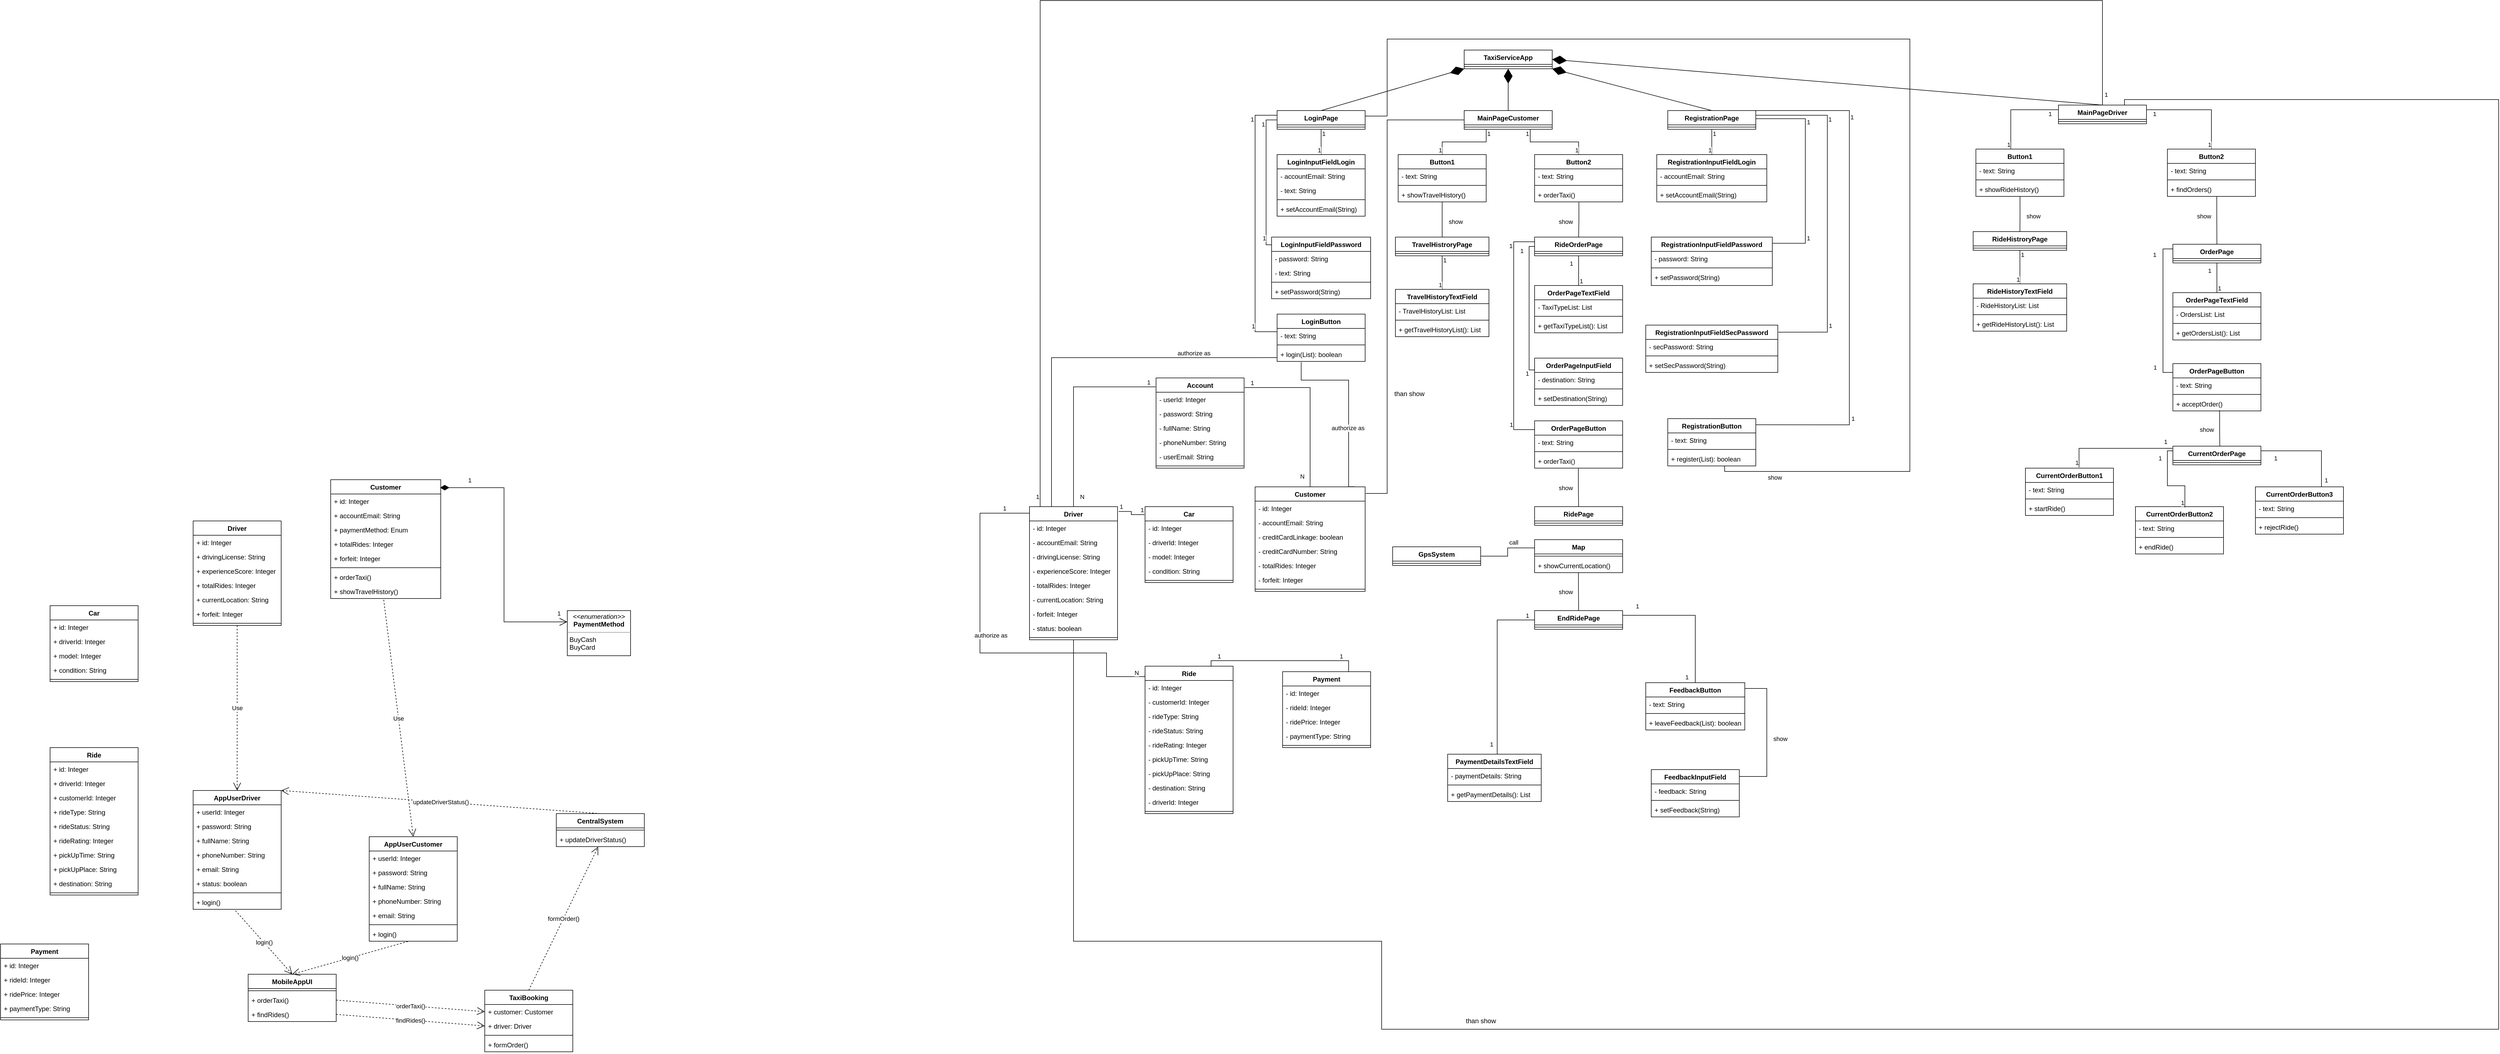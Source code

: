 <mxfile version="22.0.6" type="github">
  <diagram name="Страница — 1" id="VMVxRxrSuvd6hhNSu_wA">
    <mxGraphModel dx="2486" dy="920" grid="1" gridSize="10" guides="1" tooltips="1" connect="1" arrows="1" fold="1" page="1" pageScale="1" pageWidth="827" pageHeight="1169" math="0" shadow="0">
      <root>
        <mxCell id="0" />
        <mxCell id="1" parent="0" />
        <mxCell id="topq8Z0ZQXun5n3QqUE0-1" value="Account" style="swimlane;fontStyle=1;align=center;verticalAlign=top;childLayout=stackLayout;horizontal=1;startSize=26;horizontalStack=0;resizeParent=1;resizeParentMax=0;resizeLast=0;collapsible=1;marginBottom=0;whiteSpace=wrap;html=1;" parent="1" vertex="1">
          <mxGeometry x="1300" y="746" width="160" height="164" as="geometry" />
        </mxCell>
        <mxCell id="topq8Z0ZQXun5n3QqUE0-5" value="- userId: Integer" style="text;strokeColor=none;fillColor=none;align=left;verticalAlign=top;spacingLeft=4;spacingRight=4;overflow=hidden;rotatable=0;points=[[0,0.5],[1,0.5]];portConstraint=eastwest;whiteSpace=wrap;html=1;" parent="topq8Z0ZQXun5n3QqUE0-1" vertex="1">
          <mxGeometry y="26" width="160" height="26" as="geometry" />
        </mxCell>
        <mxCell id="topq8Z0ZQXun5n3QqUE0-6" value="- password: String" style="text;strokeColor=none;fillColor=none;align=left;verticalAlign=top;spacingLeft=4;spacingRight=4;overflow=hidden;rotatable=0;points=[[0,0.5],[1,0.5]];portConstraint=eastwest;whiteSpace=wrap;html=1;" parent="topq8Z0ZQXun5n3QqUE0-1" vertex="1">
          <mxGeometry y="52" width="160" height="26" as="geometry" />
        </mxCell>
        <mxCell id="topq8Z0ZQXun5n3QqUE0-8" value="- fullName: String" style="text;strokeColor=none;fillColor=none;align=left;verticalAlign=top;spacingLeft=4;spacingRight=4;overflow=hidden;rotatable=0;points=[[0,0.5],[1,0.5]];portConstraint=eastwest;whiteSpace=wrap;html=1;" parent="topq8Z0ZQXun5n3QqUE0-1" vertex="1">
          <mxGeometry y="78" width="160" height="26" as="geometry" />
        </mxCell>
        <mxCell id="topq8Z0ZQXun5n3QqUE0-9" value="- phoneNumber: String" style="text;strokeColor=none;fillColor=none;align=left;verticalAlign=top;spacingLeft=4;spacingRight=4;overflow=hidden;rotatable=0;points=[[0,0.5],[1,0.5]];portConstraint=eastwest;whiteSpace=wrap;html=1;" parent="topq8Z0ZQXun5n3QqUE0-1" vertex="1">
          <mxGeometry y="104" width="160" height="26" as="geometry" />
        </mxCell>
        <mxCell id="topq8Z0ZQXun5n3QqUE0-7" value="- userEmail: String" style="text;strokeColor=none;fillColor=none;align=left;verticalAlign=top;spacingLeft=4;spacingRight=4;overflow=hidden;rotatable=0;points=[[0,0.5],[1,0.5]];portConstraint=eastwest;whiteSpace=wrap;html=1;" parent="topq8Z0ZQXun5n3QqUE0-1" vertex="1">
          <mxGeometry y="130" width="160" height="26" as="geometry" />
        </mxCell>
        <mxCell id="topq8Z0ZQXun5n3QqUE0-3" value="" style="line;strokeWidth=1;fillColor=none;align=left;verticalAlign=middle;spacingTop=-1;spacingLeft=3;spacingRight=3;rotatable=0;labelPosition=right;points=[];portConstraint=eastwest;strokeColor=inherit;" parent="topq8Z0ZQXun5n3QqUE0-1" vertex="1">
          <mxGeometry y="156" width="160" height="8" as="geometry" />
        </mxCell>
        <mxCell id="topq8Z0ZQXun5n3QqUE0-11" value="Customer" style="swimlane;fontStyle=1;align=center;verticalAlign=top;childLayout=stackLayout;horizontal=1;startSize=26;horizontalStack=0;resizeParent=1;resizeParentMax=0;resizeLast=0;collapsible=1;marginBottom=0;whiteSpace=wrap;html=1;" parent="1" vertex="1">
          <mxGeometry x="1480" y="944" width="200" height="190" as="geometry" />
        </mxCell>
        <mxCell id="topq8Z0ZQXun5n3QqUE0-12" value="- id: Integer" style="text;strokeColor=none;fillColor=none;align=left;verticalAlign=top;spacingLeft=4;spacingRight=4;overflow=hidden;rotatable=0;points=[[0,0.5],[1,0.5]];portConstraint=eastwest;whiteSpace=wrap;html=1;" parent="topq8Z0ZQXun5n3QqUE0-11" vertex="1">
          <mxGeometry y="26" width="200" height="26" as="geometry" />
        </mxCell>
        <mxCell id="topq8Z0ZQXun5n3QqUE0-25" value="- accountEmail: String" style="text;strokeColor=none;fillColor=none;align=left;verticalAlign=top;spacingLeft=4;spacingRight=4;overflow=hidden;rotatable=0;points=[[0,0.5],[1,0.5]];portConstraint=eastwest;whiteSpace=wrap;html=1;" parent="topq8Z0ZQXun5n3QqUE0-11" vertex="1">
          <mxGeometry y="52" width="200" height="26" as="geometry" />
        </mxCell>
        <mxCell id="topq8Z0ZQXun5n3QqUE0-122" value="- creditCardLinkage: boolean" style="text;strokeColor=none;fillColor=none;align=left;verticalAlign=top;spacingLeft=4;spacingRight=4;overflow=hidden;rotatable=0;points=[[0,0.5],[1,0.5]];portConstraint=eastwest;whiteSpace=wrap;html=1;" parent="topq8Z0ZQXun5n3QqUE0-11" vertex="1">
          <mxGeometry y="78" width="200" height="26" as="geometry" />
        </mxCell>
        <mxCell id="topq8Z0ZQXun5n3QqUE0-121" value="- creditCardNumber: String" style="text;strokeColor=none;fillColor=none;align=left;verticalAlign=top;spacingLeft=4;spacingRight=4;overflow=hidden;rotatable=0;points=[[0,0.5],[1,0.5]];portConstraint=eastwest;whiteSpace=wrap;html=1;" parent="topq8Z0ZQXun5n3QqUE0-11" vertex="1">
          <mxGeometry y="104" width="200" height="26" as="geometry" />
        </mxCell>
        <mxCell id="topq8Z0ZQXun5n3QqUE0-32" value="- totalRides: Integer" style="text;strokeColor=none;fillColor=none;align=left;verticalAlign=top;spacingLeft=4;spacingRight=4;overflow=hidden;rotatable=0;points=[[0,0.5],[1,0.5]];portConstraint=eastwest;whiteSpace=wrap;html=1;" parent="topq8Z0ZQXun5n3QqUE0-11" vertex="1">
          <mxGeometry y="130" width="200" height="26" as="geometry" />
        </mxCell>
        <mxCell id="topq8Z0ZQXun5n3QqUE0-128" value="- forfeit: Integer" style="text;strokeColor=none;fillColor=none;align=left;verticalAlign=top;spacingLeft=4;spacingRight=4;overflow=hidden;rotatable=0;points=[[0,0.5],[1,0.5]];portConstraint=eastwest;whiteSpace=wrap;html=1;" parent="topq8Z0ZQXun5n3QqUE0-11" vertex="1">
          <mxGeometry y="156" width="200" height="26" as="geometry" />
        </mxCell>
        <mxCell id="topq8Z0ZQXun5n3QqUE0-13" value="" style="line;strokeWidth=1;fillColor=none;align=left;verticalAlign=middle;spacingTop=-1;spacingLeft=3;spacingRight=3;rotatable=0;labelPosition=right;points=[];portConstraint=eastwest;strokeColor=inherit;" parent="topq8Z0ZQXun5n3QqUE0-11" vertex="1">
          <mxGeometry y="182" width="200" height="8" as="geometry" />
        </mxCell>
        <mxCell id="topq8Z0ZQXun5n3QqUE0-15" value="Driver" style="swimlane;fontStyle=1;align=center;verticalAlign=top;childLayout=stackLayout;horizontal=1;startSize=26;horizontalStack=0;resizeParent=1;resizeParentMax=0;resizeLast=0;collapsible=1;marginBottom=0;whiteSpace=wrap;html=1;" parent="1" vertex="1">
          <mxGeometry x="1070" y="980" width="160" height="242" as="geometry" />
        </mxCell>
        <mxCell id="topq8Z0ZQXun5n3QqUE0-19" value="- id: Integer" style="text;strokeColor=none;fillColor=none;align=left;verticalAlign=top;spacingLeft=4;spacingRight=4;overflow=hidden;rotatable=0;points=[[0,0.5],[1,0.5]];portConstraint=eastwest;whiteSpace=wrap;html=1;" parent="topq8Z0ZQXun5n3QqUE0-15" vertex="1">
          <mxGeometry y="26" width="160" height="26" as="geometry" />
        </mxCell>
        <mxCell id="topq8Z0ZQXun5n3QqUE0-20" value="- accountEmail: String" style="text;strokeColor=none;fillColor=none;align=left;verticalAlign=top;spacingLeft=4;spacingRight=4;overflow=hidden;rotatable=0;points=[[0,0.5],[1,0.5]];portConstraint=eastwest;whiteSpace=wrap;html=1;" parent="topq8Z0ZQXun5n3QqUE0-15" vertex="1">
          <mxGeometry y="52" width="160" height="26" as="geometry" />
        </mxCell>
        <mxCell id="topq8Z0ZQXun5n3QqUE0-21" value="- drivingLicense: String" style="text;strokeColor=none;fillColor=none;align=left;verticalAlign=top;spacingLeft=4;spacingRight=4;overflow=hidden;rotatable=0;points=[[0,0.5],[1,0.5]];portConstraint=eastwest;whiteSpace=wrap;html=1;" parent="topq8Z0ZQXun5n3QqUE0-15" vertex="1">
          <mxGeometry y="78" width="160" height="26" as="geometry" />
        </mxCell>
        <mxCell id="topq8Z0ZQXun5n3QqUE0-22" value="- experienceScore: Integer" style="text;strokeColor=none;fillColor=none;align=left;verticalAlign=top;spacingLeft=4;spacingRight=4;overflow=hidden;rotatable=0;points=[[0,0.5],[1,0.5]];portConstraint=eastwest;whiteSpace=wrap;html=1;" parent="topq8Z0ZQXun5n3QqUE0-15" vertex="1">
          <mxGeometry y="104" width="160" height="26" as="geometry" />
        </mxCell>
        <mxCell id="topq8Z0ZQXun5n3QqUE0-23" value="- totalRides: Integer" style="text;strokeColor=none;fillColor=none;align=left;verticalAlign=top;spacingLeft=4;spacingRight=4;overflow=hidden;rotatable=0;points=[[0,0.5],[1,0.5]];portConstraint=eastwest;whiteSpace=wrap;html=1;" parent="topq8Z0ZQXun5n3QqUE0-15" vertex="1">
          <mxGeometry y="130" width="160" height="26" as="geometry" />
        </mxCell>
        <mxCell id="topq8Z0ZQXun5n3QqUE0-127" value="- currentLocation: String" style="text;strokeColor=none;fillColor=none;align=left;verticalAlign=top;spacingLeft=4;spacingRight=4;overflow=hidden;rotatable=0;points=[[0,0.5],[1,0.5]];portConstraint=eastwest;whiteSpace=wrap;html=1;" parent="topq8Z0ZQXun5n3QqUE0-15" vertex="1">
          <mxGeometry y="156" width="160" height="26" as="geometry" />
        </mxCell>
        <mxCell id="topq8Z0ZQXun5n3QqUE0-129" value="- forfeit: Integer" style="text;strokeColor=none;fillColor=none;align=left;verticalAlign=top;spacingLeft=4;spacingRight=4;overflow=hidden;rotatable=0;points=[[0,0.5],[1,0.5]];portConstraint=eastwest;whiteSpace=wrap;html=1;" parent="topq8Z0ZQXun5n3QqUE0-15" vertex="1">
          <mxGeometry y="182" width="160" height="26" as="geometry" />
        </mxCell>
        <mxCell id="topq8Z0ZQXun5n3QqUE0-24" value="- status: boolean" style="text;strokeColor=none;fillColor=none;align=left;verticalAlign=top;spacingLeft=4;spacingRight=4;overflow=hidden;rotatable=0;points=[[0,0.5],[1,0.5]];portConstraint=eastwest;whiteSpace=wrap;html=1;" parent="topq8Z0ZQXun5n3QqUE0-15" vertex="1">
          <mxGeometry y="208" width="160" height="26" as="geometry" />
        </mxCell>
        <mxCell id="topq8Z0ZQXun5n3QqUE0-17" value="" style="line;strokeWidth=1;fillColor=none;align=left;verticalAlign=middle;spacingTop=-1;spacingLeft=3;spacingRight=3;rotatable=0;labelPosition=right;points=[];portConstraint=eastwest;strokeColor=inherit;" parent="topq8Z0ZQXun5n3QqUE0-15" vertex="1">
          <mxGeometry y="234" width="160" height="8" as="geometry" />
        </mxCell>
        <mxCell id="topq8Z0ZQXun5n3QqUE0-37" value="Car" style="swimlane;fontStyle=1;align=center;verticalAlign=top;childLayout=stackLayout;horizontal=1;startSize=26;horizontalStack=0;resizeParent=1;resizeParentMax=0;resizeLast=0;collapsible=1;marginBottom=0;whiteSpace=wrap;html=1;" parent="1" vertex="1">
          <mxGeometry x="1280" y="980" width="160" height="138" as="geometry" />
        </mxCell>
        <mxCell id="topq8Z0ZQXun5n3QqUE0-71" value="- id: Integer" style="text;strokeColor=none;fillColor=none;align=left;verticalAlign=top;spacingLeft=4;spacingRight=4;overflow=hidden;rotatable=0;points=[[0,0.5],[1,0.5]];portConstraint=eastwest;whiteSpace=wrap;html=1;" parent="topq8Z0ZQXun5n3QqUE0-37" vertex="1">
          <mxGeometry y="26" width="160" height="26" as="geometry" />
        </mxCell>
        <mxCell id="topq8Z0ZQXun5n3QqUE0-72" value="- driverId: Integer" style="text;strokeColor=none;fillColor=none;align=left;verticalAlign=top;spacingLeft=4;spacingRight=4;overflow=hidden;rotatable=0;points=[[0,0.5],[1,0.5]];portConstraint=eastwest;whiteSpace=wrap;html=1;" parent="topq8Z0ZQXun5n3QqUE0-37" vertex="1">
          <mxGeometry y="52" width="160" height="26" as="geometry" />
        </mxCell>
        <mxCell id="topq8Z0ZQXun5n3QqUE0-73" value="- model: Integer" style="text;strokeColor=none;fillColor=none;align=left;verticalAlign=top;spacingLeft=4;spacingRight=4;overflow=hidden;rotatable=0;points=[[0,0.5],[1,0.5]];portConstraint=eastwest;whiteSpace=wrap;html=1;" parent="topq8Z0ZQXun5n3QqUE0-37" vertex="1">
          <mxGeometry y="78" width="160" height="26" as="geometry" />
        </mxCell>
        <mxCell id="topq8Z0ZQXun5n3QqUE0-77" value="- condition: String" style="text;strokeColor=none;fillColor=none;align=left;verticalAlign=top;spacingLeft=4;spacingRight=4;overflow=hidden;rotatable=0;points=[[0,0.5],[1,0.5]];portConstraint=eastwest;whiteSpace=wrap;html=1;" parent="topq8Z0ZQXun5n3QqUE0-37" vertex="1">
          <mxGeometry y="104" width="160" height="26" as="geometry" />
        </mxCell>
        <mxCell id="topq8Z0ZQXun5n3QqUE0-39" value="" style="line;strokeWidth=1;fillColor=none;align=left;verticalAlign=middle;spacingTop=-1;spacingLeft=3;spacingRight=3;rotatable=0;labelPosition=right;points=[];portConstraint=eastwest;strokeColor=inherit;" parent="topq8Z0ZQXun5n3QqUE0-37" vertex="1">
          <mxGeometry y="130" width="160" height="8" as="geometry" />
        </mxCell>
        <mxCell id="topq8Z0ZQXun5n3QqUE0-41" value="Ride" style="swimlane;fontStyle=1;align=center;verticalAlign=top;childLayout=stackLayout;horizontal=1;startSize=26;horizontalStack=0;resizeParent=1;resizeParentMax=0;resizeLast=0;collapsible=1;marginBottom=0;whiteSpace=wrap;html=1;" parent="1" vertex="1">
          <mxGeometry x="1280" y="1270" width="160" height="268" as="geometry" />
        </mxCell>
        <mxCell id="topq8Z0ZQXun5n3QqUE0-51" value="- id: Integer" style="text;strokeColor=none;fillColor=none;align=left;verticalAlign=top;spacingLeft=4;spacingRight=4;overflow=hidden;rotatable=0;points=[[0,0.5],[1,0.5]];portConstraint=eastwest;whiteSpace=wrap;html=1;" parent="topq8Z0ZQXun5n3QqUE0-41" vertex="1">
          <mxGeometry y="26" width="160" height="26" as="geometry" />
        </mxCell>
        <mxCell id="topq8Z0ZQXun5n3QqUE0-52" value="- customerId: Integer" style="text;strokeColor=none;fillColor=none;align=left;verticalAlign=top;spacingLeft=4;spacingRight=4;overflow=hidden;rotatable=0;points=[[0,0.5],[1,0.5]];portConstraint=eastwest;whiteSpace=wrap;html=1;" parent="topq8Z0ZQXun5n3QqUE0-41" vertex="1">
          <mxGeometry y="52" width="160" height="26" as="geometry" />
        </mxCell>
        <mxCell id="topq8Z0ZQXun5n3QqUE0-48" value="- rideType: String" style="text;strokeColor=none;fillColor=none;align=left;verticalAlign=top;spacingLeft=4;spacingRight=4;overflow=hidden;rotatable=0;points=[[0,0.5],[1,0.5]];portConstraint=eastwest;whiteSpace=wrap;html=1;" parent="topq8Z0ZQXun5n3QqUE0-41" vertex="1">
          <mxGeometry y="78" width="160" height="26" as="geometry" />
        </mxCell>
        <mxCell id="topq8Z0ZQXun5n3QqUE0-49" value="- rideStatus: String" style="text;strokeColor=none;fillColor=none;align=left;verticalAlign=top;spacingLeft=4;spacingRight=4;overflow=hidden;rotatable=0;points=[[0,0.5],[1,0.5]];portConstraint=eastwest;whiteSpace=wrap;html=1;" parent="topq8Z0ZQXun5n3QqUE0-41" vertex="1">
          <mxGeometry y="104" width="160" height="26" as="geometry" />
        </mxCell>
        <mxCell id="topq8Z0ZQXun5n3QqUE0-50" value="- rideRating: Integer" style="text;strokeColor=none;fillColor=none;align=left;verticalAlign=top;spacingLeft=4;spacingRight=4;overflow=hidden;rotatable=0;points=[[0,0.5],[1,0.5]];portConstraint=eastwest;whiteSpace=wrap;html=1;" parent="topq8Z0ZQXun5n3QqUE0-41" vertex="1">
          <mxGeometry y="130" width="160" height="26" as="geometry" />
        </mxCell>
        <mxCell id="topq8Z0ZQXun5n3QqUE0-54" value="- pickUpTime: String" style="text;strokeColor=none;fillColor=none;align=left;verticalAlign=top;spacingLeft=4;spacingRight=4;overflow=hidden;rotatable=0;points=[[0,0.5],[1,0.5]];portConstraint=eastwest;whiteSpace=wrap;html=1;" parent="topq8Z0ZQXun5n3QqUE0-41" vertex="1">
          <mxGeometry y="156" width="160" height="26" as="geometry" />
        </mxCell>
        <mxCell id="topq8Z0ZQXun5n3QqUE0-55" value="- pickUpPlace: String" style="text;strokeColor=none;fillColor=none;align=left;verticalAlign=top;spacingLeft=4;spacingRight=4;overflow=hidden;rotatable=0;points=[[0,0.5],[1,0.5]];portConstraint=eastwest;whiteSpace=wrap;html=1;" parent="topq8Z0ZQXun5n3QqUE0-41" vertex="1">
          <mxGeometry y="182" width="160" height="26" as="geometry" />
        </mxCell>
        <mxCell id="topq8Z0ZQXun5n3QqUE0-56" value="- destination: String" style="text;strokeColor=none;fillColor=none;align=left;verticalAlign=top;spacingLeft=4;spacingRight=4;overflow=hidden;rotatable=0;points=[[0,0.5],[1,0.5]];portConstraint=eastwest;whiteSpace=wrap;html=1;" parent="topq8Z0ZQXun5n3QqUE0-41" vertex="1">
          <mxGeometry y="208" width="160" height="26" as="geometry" />
        </mxCell>
        <mxCell id="topq8Z0ZQXun5n3QqUE0-53" value="- driverId: Integer" style="text;strokeColor=none;fillColor=none;align=left;verticalAlign=top;spacingLeft=4;spacingRight=4;overflow=hidden;rotatable=0;points=[[0,0.5],[1,0.5]];portConstraint=eastwest;whiteSpace=wrap;html=1;" parent="topq8Z0ZQXun5n3QqUE0-41" vertex="1">
          <mxGeometry y="234" width="160" height="26" as="geometry" />
        </mxCell>
        <mxCell id="topq8Z0ZQXun5n3QqUE0-43" value="" style="line;strokeWidth=1;fillColor=none;align=left;verticalAlign=middle;spacingTop=-1;spacingLeft=3;spacingRight=3;rotatable=0;labelPosition=right;points=[];portConstraint=eastwest;strokeColor=inherit;" parent="topq8Z0ZQXun5n3QqUE0-41" vertex="1">
          <mxGeometry y="260" width="160" height="8" as="geometry" />
        </mxCell>
        <mxCell id="topq8Z0ZQXun5n3QqUE0-104" value="Payment" style="swimlane;fontStyle=1;align=center;verticalAlign=top;childLayout=stackLayout;horizontal=1;startSize=26;horizontalStack=0;resizeParent=1;resizeParentMax=0;resizeLast=0;collapsible=1;marginBottom=0;whiteSpace=wrap;html=1;" parent="1" vertex="1">
          <mxGeometry x="1530" y="1280" width="160" height="138" as="geometry" />
        </mxCell>
        <mxCell id="topq8Z0ZQXun5n3QqUE0-108" value="- id: Integer" style="text;strokeColor=none;fillColor=none;align=left;verticalAlign=top;spacingLeft=4;spacingRight=4;overflow=hidden;rotatable=0;points=[[0,0.5],[1,0.5]];portConstraint=eastwest;whiteSpace=wrap;html=1;" parent="topq8Z0ZQXun5n3QqUE0-104" vertex="1">
          <mxGeometry y="26" width="160" height="26" as="geometry" />
        </mxCell>
        <mxCell id="topq8Z0ZQXun5n3QqUE0-117" value="- rideId: Integer" style="text;strokeColor=none;fillColor=none;align=left;verticalAlign=top;spacingLeft=4;spacingRight=4;overflow=hidden;rotatable=0;points=[[0,0.5],[1,0.5]];portConstraint=eastwest;whiteSpace=wrap;html=1;" parent="topq8Z0ZQXun5n3QqUE0-104" vertex="1">
          <mxGeometry y="52" width="160" height="26" as="geometry" />
        </mxCell>
        <mxCell id="topq8Z0ZQXun5n3QqUE0-116" value="- ridePrice: Integer" style="text;strokeColor=none;fillColor=none;align=left;verticalAlign=top;spacingLeft=4;spacingRight=4;overflow=hidden;rotatable=0;points=[[0,0.5],[1,0.5]];portConstraint=eastwest;whiteSpace=wrap;html=1;" parent="topq8Z0ZQXun5n3QqUE0-104" vertex="1">
          <mxGeometry y="78" width="160" height="26" as="geometry" />
        </mxCell>
        <mxCell id="topq8Z0ZQXun5n3QqUE0-124" value="- paymentType: String" style="text;strokeColor=none;fillColor=none;align=left;verticalAlign=top;spacingLeft=4;spacingRight=4;overflow=hidden;rotatable=0;points=[[0,0.5],[1,0.5]];portConstraint=eastwest;whiteSpace=wrap;html=1;" parent="topq8Z0ZQXun5n3QqUE0-104" vertex="1">
          <mxGeometry y="104" width="160" height="26" as="geometry" />
        </mxCell>
        <mxCell id="topq8Z0ZQXun5n3QqUE0-106" value="" style="line;strokeWidth=1;fillColor=none;align=left;verticalAlign=middle;spacingTop=-1;spacingLeft=3;spacingRight=3;rotatable=0;labelPosition=right;points=[];portConstraint=eastwest;strokeColor=inherit;" parent="topq8Z0ZQXun5n3QqUE0-104" vertex="1">
          <mxGeometry y="130" width="160" height="8" as="geometry" />
        </mxCell>
        <mxCell id="topq8Z0ZQXun5n3QqUE0-137" value="TaxiServiceApp" style="swimlane;fontStyle=1;align=center;verticalAlign=top;childLayout=stackLayout;horizontal=1;startSize=26;horizontalStack=0;resizeParent=1;resizeParentMax=0;resizeLast=0;collapsible=1;marginBottom=0;whiteSpace=wrap;html=1;" parent="1" vertex="1">
          <mxGeometry x="1860" y="150" width="160" height="34" as="geometry" />
        </mxCell>
        <mxCell id="topq8Z0ZQXun5n3QqUE0-139" value="" style="line;strokeWidth=1;fillColor=none;align=left;verticalAlign=middle;spacingTop=-1;spacingLeft=3;spacingRight=3;rotatable=0;labelPosition=right;points=[];portConstraint=eastwest;strokeColor=inherit;" parent="topq8Z0ZQXun5n3QqUE0-137" vertex="1">
          <mxGeometry y="26" width="160" height="8" as="geometry" />
        </mxCell>
        <mxCell id="topq8Z0ZQXun5n3QqUE0-141" value="RegistrationPage" style="swimlane;fontStyle=1;align=center;verticalAlign=top;childLayout=stackLayout;horizontal=1;startSize=26;horizontalStack=0;resizeParent=1;resizeParentMax=0;resizeLast=0;collapsible=1;marginBottom=0;whiteSpace=wrap;html=1;" parent="1" vertex="1">
          <mxGeometry x="2230" y="260" width="160" height="34" as="geometry" />
        </mxCell>
        <mxCell id="topq8Z0ZQXun5n3QqUE0-143" value="" style="line;strokeWidth=1;fillColor=none;align=left;verticalAlign=middle;spacingTop=-1;spacingLeft=3;spacingRight=3;rotatable=0;labelPosition=right;points=[];portConstraint=eastwest;strokeColor=inherit;" parent="topq8Z0ZQXun5n3QqUE0-141" vertex="1">
          <mxGeometry y="26" width="160" height="8" as="geometry" />
        </mxCell>
        <mxCell id="topq8Z0ZQXun5n3QqUE0-145" value="LoginPage" style="swimlane;fontStyle=1;align=center;verticalAlign=top;childLayout=stackLayout;horizontal=1;startSize=26;horizontalStack=0;resizeParent=1;resizeParentMax=0;resizeLast=0;collapsible=1;marginBottom=0;whiteSpace=wrap;html=1;" parent="1" vertex="1">
          <mxGeometry x="1520" y="260" width="160" height="34" as="geometry" />
        </mxCell>
        <mxCell id="topq8Z0ZQXun5n3QqUE0-147" value="" style="line;strokeWidth=1;fillColor=none;align=left;verticalAlign=middle;spacingTop=-1;spacingLeft=3;spacingRight=3;rotatable=0;labelPosition=right;points=[];portConstraint=eastwest;strokeColor=inherit;" parent="topq8Z0ZQXun5n3QqUE0-145" vertex="1">
          <mxGeometry y="26" width="160" height="8" as="geometry" />
        </mxCell>
        <mxCell id="topq8Z0ZQXun5n3QqUE0-158" value="RegistrationButton" style="swimlane;fontStyle=1;align=center;verticalAlign=top;childLayout=stackLayout;horizontal=1;startSize=26;horizontalStack=0;resizeParent=1;resizeParentMax=0;resizeLast=0;collapsible=1;marginBottom=0;whiteSpace=wrap;html=1;" parent="1" vertex="1">
          <mxGeometry x="2230" y="820" width="160" height="86" as="geometry" />
        </mxCell>
        <mxCell id="topq8Z0ZQXun5n3QqUE0-203" value="- text: String" style="text;strokeColor=none;fillColor=none;align=left;verticalAlign=top;spacingLeft=4;spacingRight=4;overflow=hidden;rotatable=0;points=[[0,0.5],[1,0.5]];portConstraint=eastwest;whiteSpace=wrap;html=1;" parent="topq8Z0ZQXun5n3QqUE0-158" vertex="1">
          <mxGeometry y="26" width="160" height="26" as="geometry" />
        </mxCell>
        <mxCell id="topq8Z0ZQXun5n3QqUE0-160" value="" style="line;strokeWidth=1;fillColor=none;align=left;verticalAlign=middle;spacingTop=-1;spacingLeft=3;spacingRight=3;rotatable=0;labelPosition=right;points=[];portConstraint=eastwest;strokeColor=inherit;" parent="topq8Z0ZQXun5n3QqUE0-158" vertex="1">
          <mxGeometry y="52" width="160" height="8" as="geometry" />
        </mxCell>
        <mxCell id="topq8Z0ZQXun5n3QqUE0-167" value="+ register(List): boolean" style="text;strokeColor=none;fillColor=none;align=left;verticalAlign=top;spacingLeft=4;spacingRight=4;overflow=hidden;rotatable=0;points=[[0,0.5],[1,0.5]];portConstraint=eastwest;whiteSpace=wrap;html=1;" parent="topq8Z0ZQXun5n3QqUE0-158" vertex="1">
          <mxGeometry y="60" width="160" height="26" as="geometry" />
        </mxCell>
        <mxCell id="topq8Z0ZQXun5n3QqUE0-162" value="LoginButton" style="swimlane;fontStyle=1;align=center;verticalAlign=top;childLayout=stackLayout;horizontal=1;startSize=26;horizontalStack=0;resizeParent=1;resizeParentMax=0;resizeLast=0;collapsible=1;marginBottom=0;whiteSpace=wrap;html=1;" parent="1" vertex="1">
          <mxGeometry x="1520" y="630" width="160" height="86" as="geometry" />
        </mxCell>
        <mxCell id="topq8Z0ZQXun5n3QqUE0-163" value="- text: String" style="text;strokeColor=none;fillColor=none;align=left;verticalAlign=top;spacingLeft=4;spacingRight=4;overflow=hidden;rotatable=0;points=[[0,0.5],[1,0.5]];portConstraint=eastwest;whiteSpace=wrap;html=1;" parent="topq8Z0ZQXun5n3QqUE0-162" vertex="1">
          <mxGeometry y="26" width="160" height="26" as="geometry" />
        </mxCell>
        <mxCell id="topq8Z0ZQXun5n3QqUE0-164" value="" style="line;strokeWidth=1;fillColor=none;align=left;verticalAlign=middle;spacingTop=-1;spacingLeft=3;spacingRight=3;rotatable=0;labelPosition=right;points=[];portConstraint=eastwest;strokeColor=inherit;" parent="topq8Z0ZQXun5n3QqUE0-162" vertex="1">
          <mxGeometry y="52" width="160" height="8" as="geometry" />
        </mxCell>
        <mxCell id="topq8Z0ZQXun5n3QqUE0-166" value="+ login(List): boolean" style="text;strokeColor=none;fillColor=none;align=left;verticalAlign=top;spacingLeft=4;spacingRight=4;overflow=hidden;rotatable=0;points=[[0,0.5],[1,0.5]];portConstraint=eastwest;whiteSpace=wrap;html=1;" parent="topq8Z0ZQXun5n3QqUE0-162" vertex="1">
          <mxGeometry y="60" width="160" height="26" as="geometry" />
        </mxCell>
        <mxCell id="topq8Z0ZQXun5n3QqUE0-171" value="LoginInputFieldLogin" style="swimlane;fontStyle=1;align=center;verticalAlign=top;childLayout=stackLayout;horizontal=1;startSize=26;horizontalStack=0;resizeParent=1;resizeParentMax=0;resizeLast=0;collapsible=1;marginBottom=0;whiteSpace=wrap;html=1;" parent="1" vertex="1">
          <mxGeometry x="1520" y="340" width="160" height="112" as="geometry" />
        </mxCell>
        <mxCell id="topq8Z0ZQXun5n3QqUE0-191" value="- accountEmail: String" style="text;strokeColor=none;fillColor=none;align=left;verticalAlign=top;spacingLeft=4;spacingRight=4;overflow=hidden;rotatable=0;points=[[0,0.5],[1,0.5]];portConstraint=eastwest;whiteSpace=wrap;html=1;" parent="topq8Z0ZQXun5n3QqUE0-171" vertex="1">
          <mxGeometry y="26" width="160" height="26" as="geometry" />
        </mxCell>
        <mxCell id="topq8Z0ZQXun5n3QqUE0-196" value="- text: String" style="text;strokeColor=none;fillColor=none;align=left;verticalAlign=top;spacingLeft=4;spacingRight=4;overflow=hidden;rotatable=0;points=[[0,0.5],[1,0.5]];portConstraint=eastwest;whiteSpace=wrap;html=1;" parent="topq8Z0ZQXun5n3QqUE0-171" vertex="1">
          <mxGeometry y="52" width="160" height="26" as="geometry" />
        </mxCell>
        <mxCell id="topq8Z0ZQXun5n3QqUE0-173" value="" style="line;strokeWidth=1;fillColor=none;align=left;verticalAlign=middle;spacingTop=-1;spacingLeft=3;spacingRight=3;rotatable=0;labelPosition=right;points=[];portConstraint=eastwest;strokeColor=inherit;" parent="topq8Z0ZQXun5n3QqUE0-171" vertex="1">
          <mxGeometry y="78" width="160" height="8" as="geometry" />
        </mxCell>
        <mxCell id="topq8Z0ZQXun5n3QqUE0-193" value="+ setAccountEmail(String)" style="text;strokeColor=none;fillColor=none;align=left;verticalAlign=top;spacingLeft=4;spacingRight=4;overflow=hidden;rotatable=0;points=[[0,0.5],[1,0.5]];portConstraint=eastwest;whiteSpace=wrap;html=1;" parent="topq8Z0ZQXun5n3QqUE0-171" vertex="1">
          <mxGeometry y="86" width="160" height="26" as="geometry" />
        </mxCell>
        <mxCell id="topq8Z0ZQXun5n3QqUE0-175" value="LoginInputFieldPassword" style="swimlane;fontStyle=1;align=center;verticalAlign=top;childLayout=stackLayout;horizontal=1;startSize=26;horizontalStack=0;resizeParent=1;resizeParentMax=0;resizeLast=0;collapsible=1;marginBottom=0;whiteSpace=wrap;html=1;" parent="1" vertex="1">
          <mxGeometry x="1510" y="490" width="180" height="112" as="geometry" />
        </mxCell>
        <mxCell id="topq8Z0ZQXun5n3QqUE0-192" value="- password: String" style="text;strokeColor=none;fillColor=none;align=left;verticalAlign=top;spacingLeft=4;spacingRight=4;overflow=hidden;rotatable=0;points=[[0,0.5],[1,0.5]];portConstraint=eastwest;whiteSpace=wrap;html=1;" parent="topq8Z0ZQXun5n3QqUE0-175" vertex="1">
          <mxGeometry y="26" width="180" height="26" as="geometry" />
        </mxCell>
        <mxCell id="topq8Z0ZQXun5n3QqUE0-195" value="- text: String" style="text;strokeColor=none;fillColor=none;align=left;verticalAlign=top;spacingLeft=4;spacingRight=4;overflow=hidden;rotatable=0;points=[[0,0.5],[1,0.5]];portConstraint=eastwest;whiteSpace=wrap;html=1;" parent="topq8Z0ZQXun5n3QqUE0-175" vertex="1">
          <mxGeometry y="52" width="180" height="26" as="geometry" />
        </mxCell>
        <mxCell id="topq8Z0ZQXun5n3QqUE0-177" value="" style="line;strokeWidth=1;fillColor=none;align=left;verticalAlign=middle;spacingTop=-1;spacingLeft=3;spacingRight=3;rotatable=0;labelPosition=right;points=[];portConstraint=eastwest;strokeColor=inherit;" parent="topq8Z0ZQXun5n3QqUE0-175" vertex="1">
          <mxGeometry y="78" width="180" height="8" as="geometry" />
        </mxCell>
        <mxCell id="topq8Z0ZQXun5n3QqUE0-194" value="+ setPassword(String)" style="text;strokeColor=none;fillColor=none;align=left;verticalAlign=top;spacingLeft=4;spacingRight=4;overflow=hidden;rotatable=0;points=[[0,0.5],[1,0.5]];portConstraint=eastwest;whiteSpace=wrap;html=1;" parent="topq8Z0ZQXun5n3QqUE0-175" vertex="1">
          <mxGeometry y="86" width="180" height="26" as="geometry" />
        </mxCell>
        <mxCell id="topq8Z0ZQXun5n3QqUE0-179" value="RegistrationInputFieldLogin" style="swimlane;fontStyle=1;align=center;verticalAlign=top;childLayout=stackLayout;horizontal=1;startSize=26;horizontalStack=0;resizeParent=1;resizeParentMax=0;resizeLast=0;collapsible=1;marginBottom=0;whiteSpace=wrap;html=1;" parent="1" vertex="1">
          <mxGeometry x="2210" y="340" width="200" height="86" as="geometry" />
        </mxCell>
        <mxCell id="topq8Z0ZQXun5n3QqUE0-197" value="- accountEmail: String" style="text;strokeColor=none;fillColor=none;align=left;verticalAlign=top;spacingLeft=4;spacingRight=4;overflow=hidden;rotatable=0;points=[[0,0.5],[1,0.5]];portConstraint=eastwest;whiteSpace=wrap;html=1;" parent="topq8Z0ZQXun5n3QqUE0-179" vertex="1">
          <mxGeometry y="26" width="200" height="26" as="geometry" />
        </mxCell>
        <mxCell id="topq8Z0ZQXun5n3QqUE0-181" value="" style="line;strokeWidth=1;fillColor=none;align=left;verticalAlign=middle;spacingTop=-1;spacingLeft=3;spacingRight=3;rotatable=0;labelPosition=right;points=[];portConstraint=eastwest;strokeColor=inherit;" parent="topq8Z0ZQXun5n3QqUE0-179" vertex="1">
          <mxGeometry y="52" width="200" height="8" as="geometry" />
        </mxCell>
        <mxCell id="topq8Z0ZQXun5n3QqUE0-199" value="+ setAccountEmail(String)" style="text;strokeColor=none;fillColor=none;align=left;verticalAlign=top;spacingLeft=4;spacingRight=4;overflow=hidden;rotatable=0;points=[[0,0.5],[1,0.5]];portConstraint=eastwest;whiteSpace=wrap;html=1;" parent="topq8Z0ZQXun5n3QqUE0-179" vertex="1">
          <mxGeometry y="60" width="200" height="26" as="geometry" />
        </mxCell>
        <mxCell id="topq8Z0ZQXun5n3QqUE0-183" value="RegistrationInputFieldPassword" style="swimlane;fontStyle=1;align=center;verticalAlign=top;childLayout=stackLayout;horizontal=1;startSize=26;horizontalStack=0;resizeParent=1;resizeParentMax=0;resizeLast=0;collapsible=1;marginBottom=0;whiteSpace=wrap;html=1;" parent="1" vertex="1">
          <mxGeometry x="2200" y="490" width="220" height="88" as="geometry" />
        </mxCell>
        <mxCell id="topq8Z0ZQXun5n3QqUE0-198" value="- password: String" style="text;strokeColor=none;fillColor=none;align=left;verticalAlign=top;spacingLeft=4;spacingRight=4;overflow=hidden;rotatable=0;points=[[0,0.5],[1,0.5]];portConstraint=eastwest;whiteSpace=wrap;html=1;" parent="topq8Z0ZQXun5n3QqUE0-183" vertex="1">
          <mxGeometry y="26" width="220" height="26" as="geometry" />
        </mxCell>
        <mxCell id="topq8Z0ZQXun5n3QqUE0-185" value="" style="line;strokeWidth=1;fillColor=none;align=left;verticalAlign=middle;spacingTop=-1;spacingLeft=3;spacingRight=3;rotatable=0;labelPosition=right;points=[];portConstraint=eastwest;strokeColor=inherit;" parent="topq8Z0ZQXun5n3QqUE0-183" vertex="1">
          <mxGeometry y="52" width="220" height="8" as="geometry" />
        </mxCell>
        <mxCell id="topq8Z0ZQXun5n3QqUE0-200" value="+ setPassword(String)" style="text;strokeColor=none;fillColor=none;align=left;verticalAlign=top;spacingLeft=4;spacingRight=4;overflow=hidden;rotatable=0;points=[[0,0.5],[1,0.5]];portConstraint=eastwest;whiteSpace=wrap;html=1;" parent="topq8Z0ZQXun5n3QqUE0-183" vertex="1">
          <mxGeometry y="60" width="220" height="28" as="geometry" />
        </mxCell>
        <mxCell id="topq8Z0ZQXun5n3QqUE0-187" value="RegistrationInputFieldSecPassword" style="swimlane;fontStyle=1;align=center;verticalAlign=top;childLayout=stackLayout;horizontal=1;startSize=26;horizontalStack=0;resizeParent=1;resizeParentMax=0;resizeLast=0;collapsible=1;marginBottom=0;whiteSpace=wrap;html=1;" parent="1" vertex="1">
          <mxGeometry x="2190" y="650" width="240" height="86" as="geometry" />
        </mxCell>
        <mxCell id="topq8Z0ZQXun5n3QqUE0-202" value="- secPassword: String" style="text;strokeColor=none;fillColor=none;align=left;verticalAlign=top;spacingLeft=4;spacingRight=4;overflow=hidden;rotatable=0;points=[[0,0.5],[1,0.5]];portConstraint=eastwest;whiteSpace=wrap;html=1;" parent="topq8Z0ZQXun5n3QqUE0-187" vertex="1">
          <mxGeometry y="26" width="240" height="26" as="geometry" />
        </mxCell>
        <mxCell id="topq8Z0ZQXun5n3QqUE0-189" value="" style="line;strokeWidth=1;fillColor=none;align=left;verticalAlign=middle;spacingTop=-1;spacingLeft=3;spacingRight=3;rotatable=0;labelPosition=right;points=[];portConstraint=eastwest;strokeColor=inherit;" parent="topq8Z0ZQXun5n3QqUE0-187" vertex="1">
          <mxGeometry y="52" width="240" height="8" as="geometry" />
        </mxCell>
        <mxCell id="topq8Z0ZQXun5n3QqUE0-201" value="+ setSecPassword(String)" style="text;strokeColor=none;fillColor=none;align=left;verticalAlign=top;spacingLeft=4;spacingRight=4;overflow=hidden;rotatable=0;points=[[0,0.5],[1,0.5]];portConstraint=eastwest;whiteSpace=wrap;html=1;" parent="topq8Z0ZQXun5n3QqUE0-187" vertex="1">
          <mxGeometry y="60" width="240" height="26" as="geometry" />
        </mxCell>
        <mxCell id="topq8Z0ZQXun5n3QqUE0-204" value="MainPageCustomer" style="swimlane;fontStyle=1;align=center;verticalAlign=top;childLayout=stackLayout;horizontal=1;startSize=26;horizontalStack=0;resizeParent=1;resizeParentMax=0;resizeLast=0;collapsible=1;marginBottom=0;whiteSpace=wrap;html=1;" parent="1" vertex="1">
          <mxGeometry x="1860" y="260" width="160" height="34" as="geometry" />
        </mxCell>
        <mxCell id="topq8Z0ZQXun5n3QqUE0-206" value="" style="line;strokeWidth=1;fillColor=none;align=left;verticalAlign=middle;spacingTop=-1;spacingLeft=3;spacingRight=3;rotatable=0;labelPosition=right;points=[];portConstraint=eastwest;strokeColor=inherit;" parent="topq8Z0ZQXun5n3QqUE0-204" vertex="1">
          <mxGeometry y="26" width="160" height="8" as="geometry" />
        </mxCell>
        <mxCell id="topq8Z0ZQXun5n3QqUE0-208" value="TravelHistroryPage" style="swimlane;fontStyle=1;align=center;verticalAlign=top;childLayout=stackLayout;horizontal=1;startSize=26;horizontalStack=0;resizeParent=1;resizeParentMax=0;resizeLast=0;collapsible=1;marginBottom=0;whiteSpace=wrap;html=1;" parent="1" vertex="1">
          <mxGeometry x="1735" y="490" width="170" height="34" as="geometry" />
        </mxCell>
        <mxCell id="topq8Z0ZQXun5n3QqUE0-210" value="" style="line;strokeWidth=1;fillColor=none;align=left;verticalAlign=middle;spacingTop=-1;spacingLeft=3;spacingRight=3;rotatable=0;labelPosition=right;points=[];portConstraint=eastwest;strokeColor=inherit;" parent="topq8Z0ZQXun5n3QqUE0-208" vertex="1">
          <mxGeometry y="26" width="170" height="8" as="geometry" />
        </mxCell>
        <mxCell id="topq8Z0ZQXun5n3QqUE0-212" value="RideOrderPage" style="swimlane;fontStyle=1;align=center;verticalAlign=top;childLayout=stackLayout;horizontal=1;startSize=26;horizontalStack=0;resizeParent=1;resizeParentMax=0;resizeLast=0;collapsible=1;marginBottom=0;whiteSpace=wrap;html=1;" parent="1" vertex="1">
          <mxGeometry x="1988" y="490" width="160" height="34" as="geometry" />
        </mxCell>
        <mxCell id="topq8Z0ZQXun5n3QqUE0-214" value="" style="line;strokeWidth=1;fillColor=none;align=left;verticalAlign=middle;spacingTop=-1;spacingLeft=3;spacingRight=3;rotatable=0;labelPosition=right;points=[];portConstraint=eastwest;strokeColor=inherit;" parent="topq8Z0ZQXun5n3QqUE0-212" vertex="1">
          <mxGeometry y="26" width="160" height="8" as="geometry" />
        </mxCell>
        <mxCell id="topq8Z0ZQXun5n3QqUE0-217" value="" style="endArrow=diamondThin;endFill=1;endSize=24;html=1;rounded=0;exitX=0.5;exitY=0;exitDx=0;exitDy=0;entryX=0;entryY=1;entryDx=0;entryDy=0;" parent="1" source="topq8Z0ZQXun5n3QqUE0-145" target="topq8Z0ZQXun5n3QqUE0-137" edge="1">
          <mxGeometry width="160" relative="1" as="geometry">
            <mxPoint x="1710" y="210" as="sourcePoint" />
            <mxPoint x="1870" y="210" as="targetPoint" />
          </mxGeometry>
        </mxCell>
        <mxCell id="topq8Z0ZQXun5n3QqUE0-218" value="" style="endArrow=diamondThin;endFill=1;endSize=24;html=1;rounded=0;exitX=0.5;exitY=0;exitDx=0;exitDy=0;entryX=0.5;entryY=1;entryDx=0;entryDy=0;" parent="1" source="topq8Z0ZQXun5n3QqUE0-204" target="topq8Z0ZQXun5n3QqUE0-137" edge="1">
          <mxGeometry width="160" relative="1" as="geometry">
            <mxPoint x="1850" y="246" as="sourcePoint" />
            <mxPoint x="2010" y="170" as="targetPoint" />
          </mxGeometry>
        </mxCell>
        <mxCell id="topq8Z0ZQXun5n3QqUE0-219" value="" style="endArrow=diamondThin;endFill=1;endSize=24;html=1;rounded=0;exitX=0.5;exitY=0;exitDx=0;exitDy=0;entryX=1;entryY=1;entryDx=0;entryDy=0;" parent="1" source="topq8Z0ZQXun5n3QqUE0-141" target="topq8Z0ZQXun5n3QqUE0-137" edge="1">
          <mxGeometry width="160" relative="1" as="geometry">
            <mxPoint x="2030" y="246" as="sourcePoint" />
            <mxPoint x="2190" y="170" as="targetPoint" />
          </mxGeometry>
        </mxCell>
        <mxCell id="topq8Z0ZQXun5n3QqUE0-220" value="Button1" style="swimlane;fontStyle=1;align=center;verticalAlign=top;childLayout=stackLayout;horizontal=1;startSize=26;horizontalStack=0;resizeParent=1;resizeParentMax=0;resizeLast=0;collapsible=1;marginBottom=0;whiteSpace=wrap;html=1;" parent="1" vertex="1">
          <mxGeometry x="1740" y="340" width="160" height="86" as="geometry" />
        </mxCell>
        <mxCell id="topq8Z0ZQXun5n3QqUE0-229" value="- text: String" style="text;strokeColor=none;fillColor=none;align=left;verticalAlign=top;spacingLeft=4;spacingRight=4;overflow=hidden;rotatable=0;points=[[0,0.5],[1,0.5]];portConstraint=eastwest;whiteSpace=wrap;html=1;" parent="topq8Z0ZQXun5n3QqUE0-220" vertex="1">
          <mxGeometry y="26" width="160" height="26" as="geometry" />
        </mxCell>
        <mxCell id="topq8Z0ZQXun5n3QqUE0-222" value="" style="line;strokeWidth=1;fillColor=none;align=left;verticalAlign=middle;spacingTop=-1;spacingLeft=3;spacingRight=3;rotatable=0;labelPosition=right;points=[];portConstraint=eastwest;strokeColor=inherit;" parent="topq8Z0ZQXun5n3QqUE0-220" vertex="1">
          <mxGeometry y="52" width="160" height="8" as="geometry" />
        </mxCell>
        <mxCell id="topq8Z0ZQXun5n3QqUE0-228" value="+ showTravelHistory()" style="text;strokeColor=none;fillColor=none;align=left;verticalAlign=top;spacingLeft=4;spacingRight=4;overflow=hidden;rotatable=0;points=[[0,0.5],[1,0.5]];portConstraint=eastwest;whiteSpace=wrap;html=1;" parent="topq8Z0ZQXun5n3QqUE0-220" vertex="1">
          <mxGeometry y="60" width="160" height="26" as="geometry" />
        </mxCell>
        <mxCell id="topq8Z0ZQXun5n3QqUE0-224" value="Button2" style="swimlane;fontStyle=1;align=center;verticalAlign=top;childLayout=stackLayout;horizontal=1;startSize=26;horizontalStack=0;resizeParent=1;resizeParentMax=0;resizeLast=0;collapsible=1;marginBottom=0;whiteSpace=wrap;html=1;" parent="1" vertex="1">
          <mxGeometry x="1988" y="340" width="160" height="86" as="geometry" />
        </mxCell>
        <mxCell id="topq8Z0ZQXun5n3QqUE0-230" value="- text: String" style="text;strokeColor=none;fillColor=none;align=left;verticalAlign=top;spacingLeft=4;spacingRight=4;overflow=hidden;rotatable=0;points=[[0,0.5],[1,0.5]];portConstraint=eastwest;whiteSpace=wrap;html=1;" parent="topq8Z0ZQXun5n3QqUE0-224" vertex="1">
          <mxGeometry y="26" width="160" height="26" as="geometry" />
        </mxCell>
        <mxCell id="topq8Z0ZQXun5n3QqUE0-226" value="" style="line;strokeWidth=1;fillColor=none;align=left;verticalAlign=middle;spacingTop=-1;spacingLeft=3;spacingRight=3;rotatable=0;labelPosition=right;points=[];portConstraint=eastwest;strokeColor=inherit;" parent="topq8Z0ZQXun5n3QqUE0-224" vertex="1">
          <mxGeometry y="52" width="160" height="8" as="geometry" />
        </mxCell>
        <mxCell id="topq8Z0ZQXun5n3QqUE0-123" value="+ orderTaxi()" style="text;strokeColor=none;fillColor=none;align=left;verticalAlign=top;spacingLeft=4;spacingRight=4;overflow=hidden;rotatable=0;points=[[0,0.5],[1,0.5]];portConstraint=eastwest;whiteSpace=wrap;html=1;" parent="topq8Z0ZQXun5n3QqUE0-224" vertex="1">
          <mxGeometry y="60" width="160" height="26" as="geometry" />
        </mxCell>
        <mxCell id="topq8Z0ZQXun5n3QqUE0-236" value="" style="endArrow=none;html=1;edgeStyle=orthogonalEdgeStyle;rounded=0;exitX=0.5;exitY=1;exitDx=0;exitDy=0;entryX=0.5;entryY=0;entryDx=0;entryDy=0;" parent="1" source="topq8Z0ZQXun5n3QqUE0-145" target="topq8Z0ZQXun5n3QqUE0-171" edge="1">
          <mxGeometry relative="1" as="geometry">
            <mxPoint x="1570" y="310" as="sourcePoint" />
            <mxPoint x="1730" y="310" as="targetPoint" />
          </mxGeometry>
        </mxCell>
        <mxCell id="topq8Z0ZQXun5n3QqUE0-237" value="1" style="edgeLabel;resizable=0;html=1;align=left;verticalAlign=bottom;" parent="topq8Z0ZQXun5n3QqUE0-236" connectable="0" vertex="1">
          <mxGeometry x="-1" relative="1" as="geometry">
            <mxPoint y="16" as="offset" />
          </mxGeometry>
        </mxCell>
        <mxCell id="topq8Z0ZQXun5n3QqUE0-238" value="1" style="edgeLabel;resizable=0;html=1;align=right;verticalAlign=bottom;" parent="topq8Z0ZQXun5n3QqUE0-236" connectable="0" vertex="1">
          <mxGeometry x="1" relative="1" as="geometry" />
        </mxCell>
        <mxCell id="topq8Z0ZQXun5n3QqUE0-252" value="" style="endArrow=none;html=1;edgeStyle=orthogonalEdgeStyle;rounded=0;exitX=0;exitY=0.5;exitDx=0;exitDy=0;entryX=0.001;entryY=0.125;entryDx=0;entryDy=0;entryPerimeter=0;" parent="1" source="topq8Z0ZQXun5n3QqUE0-145" target="topq8Z0ZQXun5n3QqUE0-175" edge="1">
          <mxGeometry relative="1" as="geometry">
            <mxPoint x="1420" y="410" as="sourcePoint" />
            <mxPoint x="1420" y="456" as="targetPoint" />
            <Array as="points">
              <mxPoint x="1500" y="277" />
              <mxPoint x="1500" y="504" />
            </Array>
          </mxGeometry>
        </mxCell>
        <mxCell id="topq8Z0ZQXun5n3QqUE0-253" value="1" style="edgeLabel;resizable=0;html=1;align=left;verticalAlign=bottom;" parent="topq8Z0ZQXun5n3QqUE0-252" connectable="0" vertex="1">
          <mxGeometry x="-1" relative="1" as="geometry">
            <mxPoint x="-30" y="16" as="offset" />
          </mxGeometry>
        </mxCell>
        <mxCell id="topq8Z0ZQXun5n3QqUE0-254" value="1" style="edgeLabel;resizable=0;html=1;align=right;verticalAlign=bottom;" parent="topq8Z0ZQXun5n3QqUE0-252" connectable="0" vertex="1">
          <mxGeometry x="1" relative="1" as="geometry">
            <mxPoint x="-10" y="-4" as="offset" />
          </mxGeometry>
        </mxCell>
        <mxCell id="topq8Z0ZQXun5n3QqUE0-255" value="" style="endArrow=none;html=1;edgeStyle=orthogonalEdgeStyle;rounded=0;exitX=0;exitY=0.25;exitDx=0;exitDy=0;entryX=0;entryY=0.25;entryDx=0;entryDy=0;" parent="1" source="topq8Z0ZQXun5n3QqUE0-145" target="topq8Z0ZQXun5n3QqUE0-162" edge="1">
          <mxGeometry relative="1" as="geometry">
            <mxPoint x="1440" y="351" as="sourcePoint" />
            <mxPoint x="1460" y="578" as="targetPoint" />
            <Array as="points">
              <mxPoint x="1480" y="269" />
              <mxPoint x="1480" y="662" />
            </Array>
          </mxGeometry>
        </mxCell>
        <mxCell id="topq8Z0ZQXun5n3QqUE0-256" value="1" style="edgeLabel;resizable=0;html=1;align=left;verticalAlign=bottom;" parent="topq8Z0ZQXun5n3QqUE0-255" connectable="0" vertex="1">
          <mxGeometry x="-1" relative="1" as="geometry">
            <mxPoint x="-50" y="16" as="offset" />
          </mxGeometry>
        </mxCell>
        <mxCell id="topq8Z0ZQXun5n3QqUE0-257" value="1" style="edgeLabel;resizable=0;html=1;align=right;verticalAlign=bottom;" parent="topq8Z0ZQXun5n3QqUE0-255" connectable="0" vertex="1">
          <mxGeometry x="1" relative="1" as="geometry">
            <mxPoint x="-40" y="9" as="offset" />
          </mxGeometry>
        </mxCell>
        <mxCell id="topq8Z0ZQXun5n3QqUE0-261" value="" style="endArrow=none;html=1;edgeStyle=orthogonalEdgeStyle;rounded=0;entryX=1.003;entryY=0.128;entryDx=0;entryDy=0;exitX=1.001;exitY=0.435;exitDx=0;exitDy=0;exitPerimeter=0;entryPerimeter=0;" parent="1" source="topq8Z0ZQXun5n3QqUE0-141" target="topq8Z0ZQXun5n3QqUE0-183" edge="1">
          <mxGeometry relative="1" as="geometry">
            <mxPoint x="2510" y="290" as="sourcePoint" />
            <mxPoint x="2549.97" y="719.48" as="targetPoint" />
            <Array as="points">
              <mxPoint x="2480" y="275" />
              <mxPoint x="2480" y="501" />
            </Array>
          </mxGeometry>
        </mxCell>
        <mxCell id="topq8Z0ZQXun5n3QqUE0-262" value="1" style="edgeLabel;resizable=0;html=1;align=left;verticalAlign=bottom;" parent="topq8Z0ZQXun5n3QqUE0-261" connectable="0" vertex="1">
          <mxGeometry x="-1" relative="1" as="geometry">
            <mxPoint x="91" y="15" as="offset" />
          </mxGeometry>
        </mxCell>
        <mxCell id="topq8Z0ZQXun5n3QqUE0-263" value="1" style="edgeLabel;resizable=0;html=1;align=right;verticalAlign=bottom;" parent="topq8Z0ZQXun5n3QqUE0-261" connectable="0" vertex="1">
          <mxGeometry x="1" relative="1" as="geometry">
            <mxPoint x="69" y="-1" as="offset" />
          </mxGeometry>
        </mxCell>
        <mxCell id="topq8Z0ZQXun5n3QqUE0-264" value="" style="endArrow=none;html=1;edgeStyle=orthogonalEdgeStyle;rounded=0;entryX=0.5;entryY=0;entryDx=0;entryDy=0;exitX=0.5;exitY=1;exitDx=0;exitDy=0;" parent="1" source="topq8Z0ZQXun5n3QqUE0-141" target="topq8Z0ZQXun5n3QqUE0-179" edge="1">
          <mxGeometry relative="1" as="geometry">
            <mxPoint x="2309.8" y="300" as="sourcePoint" />
            <mxPoint x="2309.8" y="340" as="targetPoint" />
            <Array as="points" />
          </mxGeometry>
        </mxCell>
        <mxCell id="topq8Z0ZQXun5n3QqUE0-265" value="1" style="edgeLabel;resizable=0;html=1;align=left;verticalAlign=bottom;" parent="topq8Z0ZQXun5n3QqUE0-264" connectable="0" vertex="1">
          <mxGeometry x="-1" relative="1" as="geometry">
            <mxPoint y="16" as="offset" />
          </mxGeometry>
        </mxCell>
        <mxCell id="topq8Z0ZQXun5n3QqUE0-266" value="1" style="edgeLabel;resizable=0;html=1;align=right;verticalAlign=bottom;" parent="topq8Z0ZQXun5n3QqUE0-264" connectable="0" vertex="1">
          <mxGeometry x="1" relative="1" as="geometry" />
        </mxCell>
        <mxCell id="topq8Z0ZQXun5n3QqUE0-267" value="" style="endArrow=none;html=1;edgeStyle=orthogonalEdgeStyle;rounded=0;exitX=1;exitY=0.25;exitDx=0;exitDy=0;entryX=1.004;entryY=0.149;entryDx=0;entryDy=0;entryPerimeter=0;" parent="1" source="topq8Z0ZQXun5n3QqUE0-141" target="topq8Z0ZQXun5n3QqUE0-187" edge="1">
          <mxGeometry relative="1" as="geometry">
            <mxPoint x="2560" y="260" as="sourcePoint" />
            <mxPoint x="2560" y="643" as="targetPoint" />
            <Array as="points">
              <mxPoint x="2520" y="269" />
              <mxPoint x="2520" y="663" />
            </Array>
          </mxGeometry>
        </mxCell>
        <mxCell id="topq8Z0ZQXun5n3QqUE0-268" value="1" style="edgeLabel;resizable=0;html=1;align=left;verticalAlign=bottom;" parent="topq8Z0ZQXun5n3QqUE0-267" connectable="0" vertex="1">
          <mxGeometry x="-1" relative="1" as="geometry">
            <mxPoint x="130" y="16" as="offset" />
          </mxGeometry>
        </mxCell>
        <mxCell id="topq8Z0ZQXun5n3QqUE0-269" value="1" style="edgeLabel;resizable=0;html=1;align=right;verticalAlign=bottom;" parent="topq8Z0ZQXun5n3QqUE0-267" connectable="0" vertex="1">
          <mxGeometry x="1" relative="1" as="geometry">
            <mxPoint x="99" y="-3" as="offset" />
          </mxGeometry>
        </mxCell>
        <mxCell id="topq8Z0ZQXun5n3QqUE0-271" value="" style="endArrow=none;html=1;edgeStyle=orthogonalEdgeStyle;rounded=0;exitX=1;exitY=0;exitDx=0;exitDy=0;entryX=0.999;entryY=0.13;entryDx=0;entryDy=0;entryPerimeter=0;" parent="1" source="topq8Z0ZQXun5n3QqUE0-141" target="topq8Z0ZQXun5n3QqUE0-158" edge="1">
          <mxGeometry relative="1" as="geometry">
            <mxPoint x="2500" y="360" as="sourcePoint" />
            <mxPoint x="2541" y="754" as="targetPoint" />
            <Array as="points">
              <mxPoint x="2560" y="260" />
              <mxPoint x="2560" y="831" />
            </Array>
          </mxGeometry>
        </mxCell>
        <mxCell id="topq8Z0ZQXun5n3QqUE0-272" value="1" style="edgeLabel;resizable=0;html=1;align=left;verticalAlign=bottom;" parent="topq8Z0ZQXun5n3QqUE0-271" connectable="0" vertex="1">
          <mxGeometry x="-1" relative="1" as="geometry">
            <mxPoint x="170" y="20" as="offset" />
          </mxGeometry>
        </mxCell>
        <mxCell id="topq8Z0ZQXun5n3QqUE0-273" value="1" style="edgeLabel;resizable=0;html=1;align=right;verticalAlign=bottom;" parent="topq8Z0ZQXun5n3QqUE0-271" connectable="0" vertex="1">
          <mxGeometry x="1" relative="1" as="geometry">
            <mxPoint x="181" y="-3" as="offset" />
          </mxGeometry>
        </mxCell>
        <mxCell id="topq8Z0ZQXun5n3QqUE0-274" value="" style="endArrow=none;html=1;edgeStyle=orthogonalEdgeStyle;rounded=0;exitX=0.25;exitY=1;exitDx=0;exitDy=0;entryX=0.5;entryY=0;entryDx=0;entryDy=0;" parent="1" source="topq8Z0ZQXun5n3QqUE0-204" target="topq8Z0ZQXun5n3QqUE0-220" edge="1">
          <mxGeometry relative="1" as="geometry">
            <mxPoint x="1950" y="310" as="sourcePoint" />
            <mxPoint x="1950" y="356" as="targetPoint" />
          </mxGeometry>
        </mxCell>
        <mxCell id="topq8Z0ZQXun5n3QqUE0-275" value="1" style="edgeLabel;resizable=0;html=1;align=left;verticalAlign=bottom;" parent="topq8Z0ZQXun5n3QqUE0-274" connectable="0" vertex="1">
          <mxGeometry x="-1" relative="1" as="geometry">
            <mxPoint y="16" as="offset" />
          </mxGeometry>
        </mxCell>
        <mxCell id="topq8Z0ZQXun5n3QqUE0-276" value="1" style="edgeLabel;resizable=0;html=1;align=right;verticalAlign=bottom;" parent="topq8Z0ZQXun5n3QqUE0-274" connectable="0" vertex="1">
          <mxGeometry x="1" relative="1" as="geometry" />
        </mxCell>
        <mxCell id="topq8Z0ZQXun5n3QqUE0-277" value="" style="endArrow=none;html=1;edgeStyle=orthogonalEdgeStyle;rounded=0;exitX=0.75;exitY=1;exitDx=0;exitDy=0;entryX=0.5;entryY=0;entryDx=0;entryDy=0;" parent="1" source="topq8Z0ZQXun5n3QqUE0-204" target="topq8Z0ZQXun5n3QqUE0-224" edge="1">
          <mxGeometry relative="1" as="geometry">
            <mxPoint x="2200" y="280" as="sourcePoint" />
            <mxPoint x="2080" y="326" as="targetPoint" />
          </mxGeometry>
        </mxCell>
        <mxCell id="topq8Z0ZQXun5n3QqUE0-278" value="1" style="edgeLabel;resizable=0;html=1;align=left;verticalAlign=bottom;" parent="topq8Z0ZQXun5n3QqUE0-277" connectable="0" vertex="1">
          <mxGeometry x="-1" relative="1" as="geometry">
            <mxPoint x="-10" y="16" as="offset" />
          </mxGeometry>
        </mxCell>
        <mxCell id="topq8Z0ZQXun5n3QqUE0-279" value="1" style="edgeLabel;resizable=0;html=1;align=right;verticalAlign=bottom;" parent="topq8Z0ZQXun5n3QqUE0-277" connectable="0" vertex="1">
          <mxGeometry x="1" relative="1" as="geometry" />
        </mxCell>
        <mxCell id="topq8Z0ZQXun5n3QqUE0-280" value="TravelHistoryTextField" style="swimlane;fontStyle=1;align=center;verticalAlign=top;childLayout=stackLayout;horizontal=1;startSize=26;horizontalStack=0;resizeParent=1;resizeParentMax=0;resizeLast=0;collapsible=1;marginBottom=0;whiteSpace=wrap;html=1;" parent="1" vertex="1">
          <mxGeometry x="1735" y="585" width="170" height="86" as="geometry" />
        </mxCell>
        <mxCell id="topq8Z0ZQXun5n3QqUE0-284" value="- TravelHistoryList: List" style="text;strokeColor=none;fillColor=none;align=left;verticalAlign=top;spacingLeft=4;spacingRight=4;overflow=hidden;rotatable=0;points=[[0,0.5],[1,0.5]];portConstraint=eastwest;whiteSpace=wrap;html=1;" parent="topq8Z0ZQXun5n3QqUE0-280" vertex="1">
          <mxGeometry y="26" width="170" height="26" as="geometry" />
        </mxCell>
        <mxCell id="topq8Z0ZQXun5n3QqUE0-282" value="" style="line;strokeWidth=1;fillColor=none;align=left;verticalAlign=middle;spacingTop=-1;spacingLeft=3;spacingRight=3;rotatable=0;labelPosition=right;points=[];portConstraint=eastwest;strokeColor=inherit;" parent="topq8Z0ZQXun5n3QqUE0-280" vertex="1">
          <mxGeometry y="52" width="170" height="8" as="geometry" />
        </mxCell>
        <mxCell id="topq8Z0ZQXun5n3QqUE0-323" value="+ getTravelHistoryList(): List" style="text;strokeColor=none;fillColor=none;align=left;verticalAlign=top;spacingLeft=4;spacingRight=4;overflow=hidden;rotatable=0;points=[[0,0.5],[1,0.5]];portConstraint=eastwest;whiteSpace=wrap;html=1;" parent="topq8Z0ZQXun5n3QqUE0-280" vertex="1">
          <mxGeometry y="60" width="170" height="26" as="geometry" />
        </mxCell>
        <mxCell id="topq8Z0ZQXun5n3QqUE0-286" value="" style="endArrow=none;html=1;edgeStyle=orthogonalEdgeStyle;rounded=0;exitX=0.5;exitY=1;exitDx=0;exitDy=0;entryX=0.5;entryY=0;entryDx=0;entryDy=0;" parent="1" source="topq8Z0ZQXun5n3QqUE0-220" target="topq8Z0ZQXun5n3QqUE0-208" edge="1">
          <mxGeometry relative="1" as="geometry">
            <mxPoint x="1830" y="444" as="sourcePoint" />
            <mxPoint x="1830" y="490" as="targetPoint" />
          </mxGeometry>
        </mxCell>
        <mxCell id="topq8Z0ZQXun5n3QqUE0-287" value="show" style="edgeLabel;resizable=0;html=1;align=left;verticalAlign=bottom;" parent="topq8Z0ZQXun5n3QqUE0-286" connectable="0" vertex="1">
          <mxGeometry x="-1" relative="1" as="geometry">
            <mxPoint x="10" y="44" as="offset" />
          </mxGeometry>
        </mxCell>
        <mxCell id="topq8Z0ZQXun5n3QqUE0-289" value="" style="endArrow=none;html=1;edgeStyle=orthogonalEdgeStyle;rounded=0;exitX=0.503;exitY=1.034;exitDx=0;exitDy=0;entryX=0.5;entryY=0;entryDx=0;entryDy=0;exitPerimeter=0;" parent="1" source="topq8Z0ZQXun5n3QqUE0-123" target="topq8Z0ZQXun5n3QqUE0-212" edge="1">
          <mxGeometry relative="1" as="geometry">
            <mxPoint x="2080" y="436" as="sourcePoint" />
            <mxPoint x="2080" y="500" as="targetPoint" />
          </mxGeometry>
        </mxCell>
        <mxCell id="topq8Z0ZQXun5n3QqUE0-290" value="show" style="edgeLabel;resizable=0;html=1;align=left;verticalAlign=bottom;" parent="topq8Z0ZQXun5n3QqUE0-289" connectable="0" vertex="1">
          <mxGeometry x="-1" relative="1" as="geometry">
            <mxPoint x="-38" y="44" as="offset" />
          </mxGeometry>
        </mxCell>
        <mxCell id="topq8Z0ZQXun5n3QqUE0-291" value="" style="endArrow=none;html=1;edgeStyle=orthogonalEdgeStyle;rounded=0;exitX=0.5;exitY=1;exitDx=0;exitDy=0;entryX=0.5;entryY=0;entryDx=0;entryDy=0;" parent="1" source="topq8Z0ZQXun5n3QqUE0-208" target="topq8Z0ZQXun5n3QqUE0-280" edge="1">
          <mxGeometry relative="1" as="geometry">
            <mxPoint x="1819.75" y="540" as="sourcePoint" />
            <mxPoint x="1819.75" y="586" as="targetPoint" />
          </mxGeometry>
        </mxCell>
        <mxCell id="topq8Z0ZQXun5n3QqUE0-292" value="1" style="edgeLabel;resizable=0;html=1;align=left;verticalAlign=bottom;" parent="topq8Z0ZQXun5n3QqUE0-291" connectable="0" vertex="1">
          <mxGeometry x="-1" relative="1" as="geometry">
            <mxPoint y="16" as="offset" />
          </mxGeometry>
        </mxCell>
        <mxCell id="topq8Z0ZQXun5n3QqUE0-293" value="1" style="edgeLabel;resizable=0;html=1;align=right;verticalAlign=bottom;" parent="topq8Z0ZQXun5n3QqUE0-291" connectable="0" vertex="1">
          <mxGeometry x="1" relative="1" as="geometry" />
        </mxCell>
        <mxCell id="topq8Z0ZQXun5n3QqUE0-294" value="EndRidePage" style="swimlane;fontStyle=1;align=center;verticalAlign=top;childLayout=stackLayout;horizontal=1;startSize=26;horizontalStack=0;resizeParent=1;resizeParentMax=0;resizeLast=0;collapsible=1;marginBottom=0;whiteSpace=wrap;html=1;" parent="1" vertex="1">
          <mxGeometry x="1988" y="1169" width="160" height="34" as="geometry" />
        </mxCell>
        <mxCell id="topq8Z0ZQXun5n3QqUE0-295" value="" style="line;strokeWidth=1;fillColor=none;align=left;verticalAlign=middle;spacingTop=-1;spacingLeft=3;spacingRight=3;rotatable=0;labelPosition=right;points=[];portConstraint=eastwest;strokeColor=inherit;" parent="topq8Z0ZQXun5n3QqUE0-294" vertex="1">
          <mxGeometry y="26" width="160" height="8" as="geometry" />
        </mxCell>
        <mxCell id="topq8Z0ZQXun5n3QqUE0-296" value="RidePage" style="swimlane;fontStyle=1;align=center;verticalAlign=top;childLayout=stackLayout;horizontal=1;startSize=26;horizontalStack=0;resizeParent=1;resizeParentMax=0;resizeLast=0;collapsible=1;marginBottom=0;whiteSpace=wrap;html=1;" parent="1" vertex="1">
          <mxGeometry x="1988" y="980" width="160" height="34" as="geometry" />
        </mxCell>
        <mxCell id="topq8Z0ZQXun5n3QqUE0-297" value="" style="line;strokeWidth=1;fillColor=none;align=left;verticalAlign=middle;spacingTop=-1;spacingLeft=3;spacingRight=3;rotatable=0;labelPosition=right;points=[];portConstraint=eastwest;strokeColor=inherit;" parent="topq8Z0ZQXun5n3QqUE0-296" vertex="1">
          <mxGeometry y="26" width="160" height="8" as="geometry" />
        </mxCell>
        <mxCell id="topq8Z0ZQXun5n3QqUE0-298" value="OrderPageTextField" style="swimlane;fontStyle=1;align=center;verticalAlign=top;childLayout=stackLayout;horizontal=1;startSize=26;horizontalStack=0;resizeParent=1;resizeParentMax=0;resizeLast=0;collapsible=1;marginBottom=0;whiteSpace=wrap;html=1;" parent="1" vertex="1">
          <mxGeometry x="1988" y="578" width="160" height="86" as="geometry" />
        </mxCell>
        <mxCell id="topq8Z0ZQXun5n3QqUE0-299" value="- TaxiTypeList: List" style="text;strokeColor=none;fillColor=none;align=left;verticalAlign=top;spacingLeft=4;spacingRight=4;overflow=hidden;rotatable=0;points=[[0,0.5],[1,0.5]];portConstraint=eastwest;whiteSpace=wrap;html=1;" parent="topq8Z0ZQXun5n3QqUE0-298" vertex="1">
          <mxGeometry y="26" width="160" height="26" as="geometry" />
        </mxCell>
        <mxCell id="topq8Z0ZQXun5n3QqUE0-300" value="" style="line;strokeWidth=1;fillColor=none;align=left;verticalAlign=middle;spacingTop=-1;spacingLeft=3;spacingRight=3;rotatable=0;labelPosition=right;points=[];portConstraint=eastwest;strokeColor=inherit;" parent="topq8Z0ZQXun5n3QqUE0-298" vertex="1">
          <mxGeometry y="52" width="160" height="8" as="geometry" />
        </mxCell>
        <mxCell id="topq8Z0ZQXun5n3QqUE0-324" value="+ getTaxiTypeList(): List" style="text;strokeColor=none;fillColor=none;align=left;verticalAlign=top;spacingLeft=4;spacingRight=4;overflow=hidden;rotatable=0;points=[[0,0.5],[1,0.5]];portConstraint=eastwest;whiteSpace=wrap;html=1;" parent="topq8Z0ZQXun5n3QqUE0-298" vertex="1">
          <mxGeometry y="60" width="160" height="26" as="geometry" />
        </mxCell>
        <mxCell id="topq8Z0ZQXun5n3QqUE0-302" value="OrderPageButton" style="swimlane;fontStyle=1;align=center;verticalAlign=top;childLayout=stackLayout;horizontal=1;startSize=26;horizontalStack=0;resizeParent=1;resizeParentMax=0;resizeLast=0;collapsible=1;marginBottom=0;whiteSpace=wrap;html=1;" parent="1" vertex="1">
          <mxGeometry x="1988" y="824" width="160" height="86" as="geometry" />
        </mxCell>
        <mxCell id="topq8Z0ZQXun5n3QqUE0-327" value="- text: String" style="text;strokeColor=none;fillColor=none;align=left;verticalAlign=top;spacingLeft=4;spacingRight=4;overflow=hidden;rotatable=0;points=[[0,0.5],[1,0.5]];portConstraint=eastwest;whiteSpace=wrap;html=1;" parent="topq8Z0ZQXun5n3QqUE0-302" vertex="1">
          <mxGeometry y="26" width="160" height="26" as="geometry" />
        </mxCell>
        <mxCell id="topq8Z0ZQXun5n3QqUE0-304" value="" style="line;strokeWidth=1;fillColor=none;align=left;verticalAlign=middle;spacingTop=-1;spacingLeft=3;spacingRight=3;rotatable=0;labelPosition=right;points=[];portConstraint=eastwest;strokeColor=inherit;" parent="topq8Z0ZQXun5n3QqUE0-302" vertex="1">
          <mxGeometry y="52" width="160" height="8" as="geometry" />
        </mxCell>
        <mxCell id="topq8Z0ZQXun5n3QqUE0-322" value="+ orderTaxi()" style="text;strokeColor=none;fillColor=none;align=left;verticalAlign=top;spacingLeft=4;spacingRight=4;overflow=hidden;rotatable=0;points=[[0,0.5],[1,0.5]];portConstraint=eastwest;whiteSpace=wrap;html=1;" parent="topq8Z0ZQXun5n3QqUE0-302" vertex="1">
          <mxGeometry y="60" width="160" height="26" as="geometry" />
        </mxCell>
        <mxCell id="topq8Z0ZQXun5n3QqUE0-306" value="OrderPageInputField" style="swimlane;fontStyle=1;align=center;verticalAlign=top;childLayout=stackLayout;horizontal=1;startSize=26;horizontalStack=0;resizeParent=1;resizeParentMax=0;resizeLast=0;collapsible=1;marginBottom=0;whiteSpace=wrap;html=1;" parent="1" vertex="1">
          <mxGeometry x="1988" y="710" width="160" height="86" as="geometry" />
        </mxCell>
        <mxCell id="topq8Z0ZQXun5n3QqUE0-325" value="- destination: String" style="text;strokeColor=none;fillColor=none;align=left;verticalAlign=top;spacingLeft=4;spacingRight=4;overflow=hidden;rotatable=0;points=[[0,0.5],[1,0.5]];portConstraint=eastwest;whiteSpace=wrap;html=1;" parent="topq8Z0ZQXun5n3QqUE0-306" vertex="1">
          <mxGeometry y="26" width="160" height="26" as="geometry" />
        </mxCell>
        <mxCell id="topq8Z0ZQXun5n3QqUE0-308" value="" style="line;strokeWidth=1;fillColor=none;align=left;verticalAlign=middle;spacingTop=-1;spacingLeft=3;spacingRight=3;rotatable=0;labelPosition=right;points=[];portConstraint=eastwest;strokeColor=inherit;" parent="topq8Z0ZQXun5n3QqUE0-306" vertex="1">
          <mxGeometry y="52" width="160" height="8" as="geometry" />
        </mxCell>
        <mxCell id="topq8Z0ZQXun5n3QqUE0-326" value="+ setDestination(String)" style="text;strokeColor=none;fillColor=none;align=left;verticalAlign=top;spacingLeft=4;spacingRight=4;overflow=hidden;rotatable=0;points=[[0,0.5],[1,0.5]];portConstraint=eastwest;whiteSpace=wrap;html=1;" parent="topq8Z0ZQXun5n3QqUE0-306" vertex="1">
          <mxGeometry y="60" width="160" height="26" as="geometry" />
        </mxCell>
        <mxCell id="topq8Z0ZQXun5n3QqUE0-309" value="" style="endArrow=none;html=1;edgeStyle=orthogonalEdgeStyle;rounded=0;exitX=1.006;exitY=0.063;exitDx=0;exitDy=0;entryX=0;entryY=0.5;entryDx=0;entryDy=0;exitPerimeter=0;" parent="1" source="topq8Z0ZQXun5n3QqUE0-11" target="topq8Z0ZQXun5n3QqUE0-204" edge="1">
          <mxGeometry relative="1" as="geometry">
            <mxPoint x="1734.26" y="710" as="sourcePoint" />
            <mxPoint x="1734.26" y="774" as="targetPoint" />
            <Array as="points">
              <mxPoint x="1720" y="956" />
              <mxPoint x="1720" y="277" />
            </Array>
          </mxGeometry>
        </mxCell>
        <mxCell id="topq8Z0ZQXun5n3QqUE0-311" value="" style="endArrow=none;html=1;edgeStyle=orthogonalEdgeStyle;rounded=0;exitX=0.646;exitY=1.02;exitDx=0;exitDy=0;exitPerimeter=0;" parent="1" source="topq8Z0ZQXun5n3QqUE0-167" edge="1">
          <mxGeometry relative="1" as="geometry">
            <mxPoint x="2340" y="960" as="sourcePoint" />
            <mxPoint x="1680" y="270" as="targetPoint" />
            <Array as="points">
              <mxPoint x="2333" y="916" />
              <mxPoint x="2670" y="916" />
              <mxPoint x="2670" y="130" />
              <mxPoint x="1720" y="130" />
              <mxPoint x="1720" y="270" />
            </Array>
          </mxGeometry>
        </mxCell>
        <mxCell id="topq8Z0ZQXun5n3QqUE0-312" value="show" style="edgeLabel;resizable=0;html=1;align=left;verticalAlign=bottom;" parent="topq8Z0ZQXun5n3QqUE0-311" connectable="0" vertex="1">
          <mxGeometry x="-1" relative="1" as="geometry">
            <mxPoint x="77" y="29" as="offset" />
          </mxGeometry>
        </mxCell>
        <mxCell id="topq8Z0ZQXun5n3QqUE0-316" value="" style="endArrow=none;html=1;edgeStyle=orthogonalEdgeStyle;rounded=0;exitX=0;exitY=0.5;exitDx=0;exitDy=0;entryX=0;entryY=0.25;entryDx=0;entryDy=0;" parent="1" source="topq8Z0ZQXun5n3QqUE0-212" target="topq8Z0ZQXun5n3QqUE0-306" edge="1">
          <mxGeometry relative="1" as="geometry">
            <mxPoint x="1939.79" y="689" as="sourcePoint" />
            <mxPoint x="1939.79" y="750" as="targetPoint" />
          </mxGeometry>
        </mxCell>
        <mxCell id="topq8Z0ZQXun5n3QqUE0-317" value="1" style="edgeLabel;resizable=0;html=1;align=left;verticalAlign=bottom;" parent="topq8Z0ZQXun5n3QqUE0-316" connectable="0" vertex="1">
          <mxGeometry x="-1" relative="1" as="geometry">
            <mxPoint x="-28" y="16" as="offset" />
          </mxGeometry>
        </mxCell>
        <mxCell id="topq8Z0ZQXun5n3QqUE0-318" value="1" style="edgeLabel;resizable=0;html=1;align=right;verticalAlign=bottom;" parent="topq8Z0ZQXun5n3QqUE0-316" connectable="0" vertex="1">
          <mxGeometry x="1" relative="1" as="geometry">
            <mxPoint x="-10" y="15" as="offset" />
          </mxGeometry>
        </mxCell>
        <mxCell id="topq8Z0ZQXun5n3QqUE0-319" value="" style="endArrow=none;html=1;edgeStyle=orthogonalEdgeStyle;rounded=0;exitX=0;exitY=0.25;exitDx=0;exitDy=0;entryX=0;entryY=0.186;entryDx=0;entryDy=0;entryPerimeter=0;" parent="1" source="topq8Z0ZQXun5n3QqUE0-212" target="topq8Z0ZQXun5n3QqUE0-302" edge="1">
          <mxGeometry relative="1" as="geometry">
            <mxPoint x="1939.79" y="690" as="sourcePoint" />
            <mxPoint x="1939.79" y="751" as="targetPoint" />
            <Array as="points">
              <mxPoint x="1950" y="498" />
              <mxPoint x="1950" y="840" />
            </Array>
          </mxGeometry>
        </mxCell>
        <mxCell id="topq8Z0ZQXun5n3QqUE0-320" value="1" style="edgeLabel;resizable=0;html=1;align=left;verticalAlign=bottom;" parent="topq8Z0ZQXun5n3QqUE0-319" connectable="0" vertex="1">
          <mxGeometry x="-1" relative="1" as="geometry">
            <mxPoint x="-48" y="16" as="offset" />
          </mxGeometry>
        </mxCell>
        <mxCell id="topq8Z0ZQXun5n3QqUE0-321" value="1" style="edgeLabel;resizable=0;html=1;align=right;verticalAlign=bottom;" parent="topq8Z0ZQXun5n3QqUE0-319" connectable="0" vertex="1">
          <mxGeometry x="1" relative="1" as="geometry">
            <mxPoint x="-38" as="offset" />
          </mxGeometry>
        </mxCell>
        <mxCell id="topq8Z0ZQXun5n3QqUE0-328" value="" style="endArrow=none;html=1;edgeStyle=orthogonalEdgeStyle;rounded=0;exitX=0.5;exitY=1;exitDx=0;exitDy=0;entryX=0.5;entryY=0;entryDx=0;entryDy=0;" parent="1" source="topq8Z0ZQXun5n3QqUE0-212" target="topq8Z0ZQXun5n3QqUE0-298" edge="1">
          <mxGeometry relative="1" as="geometry">
            <mxPoint x="2067" y="530" as="sourcePoint" />
            <mxPoint x="2067" y="593" as="targetPoint" />
          </mxGeometry>
        </mxCell>
        <mxCell id="topq8Z0ZQXun5n3QqUE0-329" value="1" style="edgeLabel;resizable=0;html=1;align=left;verticalAlign=bottom;" parent="topq8Z0ZQXun5n3QqUE0-328" connectable="0" vertex="1">
          <mxGeometry x="-1" relative="1" as="geometry">
            <mxPoint y="54" as="offset" />
          </mxGeometry>
        </mxCell>
        <mxCell id="topq8Z0ZQXun5n3QqUE0-330" value="" style="endArrow=none;html=1;edgeStyle=orthogonalEdgeStyle;rounded=0;exitX=0.497;exitY=1.028;exitDx=0;exitDy=0;entryX=0.5;entryY=0;entryDx=0;entryDy=0;exitPerimeter=0;" parent="1" source="topq8Z0ZQXun5n3QqUE0-322" target="topq8Z0ZQXun5n3QqUE0-296" edge="1">
          <mxGeometry relative="1" as="geometry">
            <mxPoint x="2067.82" y="936" as="sourcePoint" />
            <mxPoint x="2067.82" y="999" as="targetPoint" />
          </mxGeometry>
        </mxCell>
        <mxCell id="topq8Z0ZQXun5n3QqUE0-331" value="show" style="edgeLabel;resizable=0;html=1;align=left;verticalAlign=bottom;" parent="topq8Z0ZQXun5n3QqUE0-330" connectable="0" vertex="1">
          <mxGeometry x="-1" relative="1" as="geometry">
            <mxPoint x="-38" y="44" as="offset" />
          </mxGeometry>
        </mxCell>
        <mxCell id="topq8Z0ZQXun5n3QqUE0-332" value="Map" style="swimlane;fontStyle=1;align=center;verticalAlign=top;childLayout=stackLayout;horizontal=1;startSize=26;horizontalStack=0;resizeParent=1;resizeParentMax=0;resizeLast=0;collapsible=1;marginBottom=0;whiteSpace=wrap;html=1;" parent="1" vertex="1">
          <mxGeometry x="1988" y="1040" width="160" height="60" as="geometry" />
        </mxCell>
        <mxCell id="topq8Z0ZQXun5n3QqUE0-334" value="" style="line;strokeWidth=1;fillColor=none;align=left;verticalAlign=middle;spacingTop=-1;spacingLeft=3;spacingRight=3;rotatable=0;labelPosition=right;points=[];portConstraint=eastwest;strokeColor=inherit;" parent="topq8Z0ZQXun5n3QqUE0-332" vertex="1">
          <mxGeometry y="26" width="160" height="8" as="geometry" />
        </mxCell>
        <mxCell id="topq8Z0ZQXun5n3QqUE0-335" value="+ showCurrentLocation()" style="text;strokeColor=none;fillColor=none;align=left;verticalAlign=top;spacingLeft=4;spacingRight=4;overflow=hidden;rotatable=0;points=[[0,0.5],[1,0.5]];portConstraint=eastwest;whiteSpace=wrap;html=1;" parent="topq8Z0ZQXun5n3QqUE0-332" vertex="1">
          <mxGeometry y="34" width="160" height="26" as="geometry" />
        </mxCell>
        <mxCell id="topq8Z0ZQXun5n3QqUE0-336" value="GpsSystem" style="swimlane;fontStyle=1;align=center;verticalAlign=top;childLayout=stackLayout;horizontal=1;startSize=26;horizontalStack=0;resizeParent=1;resizeParentMax=0;resizeLast=0;collapsible=1;marginBottom=0;whiteSpace=wrap;html=1;" parent="1" vertex="1">
          <mxGeometry x="1730" y="1053" width="160" height="34" as="geometry" />
        </mxCell>
        <mxCell id="topq8Z0ZQXun5n3QqUE0-338" value="" style="line;strokeWidth=1;fillColor=none;align=left;verticalAlign=middle;spacingTop=-1;spacingLeft=3;spacingRight=3;rotatable=0;labelPosition=right;points=[];portConstraint=eastwest;strokeColor=inherit;" parent="topq8Z0ZQXun5n3QqUE0-336" vertex="1">
          <mxGeometry y="26" width="160" height="8" as="geometry" />
        </mxCell>
        <mxCell id="topq8Z0ZQXun5n3QqUE0-346" value="" style="endArrow=none;html=1;edgeStyle=orthogonalEdgeStyle;rounded=0;exitX=0.498;exitY=0.989;exitDx=0;exitDy=0;entryX=0.5;entryY=0;entryDx=0;entryDy=0;exitPerimeter=0;" parent="1" source="topq8Z0ZQXun5n3QqUE0-335" target="topq8Z0ZQXun5n3QqUE0-294" edge="1">
          <mxGeometry relative="1" as="geometry">
            <mxPoint x="2067.79" y="1110" as="sourcePoint" />
            <mxPoint x="2067.79" y="1179" as="targetPoint" />
          </mxGeometry>
        </mxCell>
        <mxCell id="topq8Z0ZQXun5n3QqUE0-347" value="show" style="edgeLabel;resizable=0;html=1;align=left;verticalAlign=bottom;" parent="topq8Z0ZQXun5n3QqUE0-346" connectable="0" vertex="1">
          <mxGeometry x="-1" relative="1" as="geometry">
            <mxPoint x="-38" y="44" as="offset" />
          </mxGeometry>
        </mxCell>
        <mxCell id="topq8Z0ZQXun5n3QqUE0-348" value="PaymentDetailsTextField" style="swimlane;fontStyle=1;align=center;verticalAlign=top;childLayout=stackLayout;horizontal=1;startSize=26;horizontalStack=0;resizeParent=1;resizeParentMax=0;resizeLast=0;collapsible=1;marginBottom=0;whiteSpace=wrap;html=1;" parent="1" vertex="1">
          <mxGeometry x="1830" y="1430" width="170" height="86" as="geometry" />
        </mxCell>
        <mxCell id="topq8Z0ZQXun5n3QqUE0-349" value="- paymentDetails: String" style="text;strokeColor=none;fillColor=none;align=left;verticalAlign=top;spacingLeft=4;spacingRight=4;overflow=hidden;rotatable=0;points=[[0,0.5],[1,0.5]];portConstraint=eastwest;whiteSpace=wrap;html=1;" parent="topq8Z0ZQXun5n3QqUE0-348" vertex="1">
          <mxGeometry y="26" width="170" height="26" as="geometry" />
        </mxCell>
        <mxCell id="topq8Z0ZQXun5n3QqUE0-350" value="" style="line;strokeWidth=1;fillColor=none;align=left;verticalAlign=middle;spacingTop=-1;spacingLeft=3;spacingRight=3;rotatable=0;labelPosition=right;points=[];portConstraint=eastwest;strokeColor=inherit;" parent="topq8Z0ZQXun5n3QqUE0-348" vertex="1">
          <mxGeometry y="52" width="170" height="8" as="geometry" />
        </mxCell>
        <mxCell id="topq8Z0ZQXun5n3QqUE0-34" value="+ getPaymentDetails(): List" style="text;strokeColor=none;fillColor=none;align=left;verticalAlign=top;spacingLeft=4;spacingRight=4;overflow=hidden;rotatable=0;points=[[0,0.5],[1,0.5]];portConstraint=eastwest;whiteSpace=wrap;html=1;" parent="topq8Z0ZQXun5n3QqUE0-348" vertex="1">
          <mxGeometry y="60" width="170" height="26" as="geometry" />
        </mxCell>
        <mxCell id="topq8Z0ZQXun5n3QqUE0-352" value="1" style="edgeLabel;resizable=0;html=1;align=left;verticalAlign=bottom;" parent="1" connectable="0" vertex="1">
          <mxGeometry x="2050" y="546.0" as="geometry" />
        </mxCell>
        <mxCell id="topq8Z0ZQXun5n3QqUE0-353" value="" style="endArrow=none;html=1;edgeStyle=orthogonalEdgeStyle;rounded=0;exitX=1;exitY=0.5;exitDx=0;exitDy=0;entryX=0;entryY=0.25;entryDx=0;entryDy=0;" parent="1" source="topq8Z0ZQXun5n3QqUE0-336" target="topq8Z0ZQXun5n3QqUE0-332" edge="1">
          <mxGeometry relative="1" as="geometry">
            <mxPoint x="1939.83" y="1087" as="sourcePoint" />
            <mxPoint x="1939.83" y="1156" as="targetPoint" />
          </mxGeometry>
        </mxCell>
        <mxCell id="topq8Z0ZQXun5n3QqUE0-354" value="call" style="edgeLabel;resizable=0;html=1;align=left;verticalAlign=bottom;" parent="topq8Z0ZQXun5n3QqUE0-353" connectable="0" vertex="1">
          <mxGeometry x="-1" relative="1" as="geometry">
            <mxPoint x="50" y="-17" as="offset" />
          </mxGeometry>
        </mxCell>
        <mxCell id="topq8Z0ZQXun5n3QqUE0-361" value="" style="endArrow=none;html=1;edgeStyle=orthogonalEdgeStyle;rounded=0;exitX=0;exitY=0.5;exitDx=0;exitDy=0;entryX=0.5;entryY=0;entryDx=0;entryDy=0;" parent="1" source="topq8Z0ZQXun5n3QqUE0-294" target="topq8Z0ZQXun5n3QqUE0-348" edge="1">
          <mxGeometry relative="1" as="geometry">
            <mxPoint x="1840" y="1220" as="sourcePoint" />
            <mxPoint x="1840.12" y="1291.118" as="targetPoint" />
            <Array as="points">
              <mxPoint x="1920" y="1186" />
              <mxPoint x="1920" y="1430" />
            </Array>
          </mxGeometry>
        </mxCell>
        <mxCell id="topq8Z0ZQXun5n3QqUE0-362" value="1" style="edgeLabel;resizable=0;html=1;align=left;verticalAlign=bottom;" parent="topq8Z0ZQXun5n3QqUE0-361" connectable="0" vertex="1">
          <mxGeometry x="-1" relative="1" as="geometry">
            <mxPoint x="-83" y="234" as="offset" />
          </mxGeometry>
        </mxCell>
        <mxCell id="topq8Z0ZQXun5n3QqUE0-363" value="1" style="edgeLabel;resizable=0;html=1;align=left;verticalAlign=bottom;" parent="1" connectable="0" vertex="1">
          <mxGeometry x="1970" y="1186.0" as="geometry" />
        </mxCell>
        <mxCell id="topq8Z0ZQXun5n3QqUE0-364" value="FeedbackButton" style="swimlane;fontStyle=1;align=center;verticalAlign=top;childLayout=stackLayout;horizontal=1;startSize=26;horizontalStack=0;resizeParent=1;resizeParentMax=0;resizeLast=0;collapsible=1;marginBottom=0;whiteSpace=wrap;html=1;" parent="1" vertex="1">
          <mxGeometry x="2190" y="1300" width="180" height="86" as="geometry" />
        </mxCell>
        <mxCell id="topq8Z0ZQXun5n3QqUE0-379" value="- text: String" style="text;strokeColor=none;fillColor=none;align=left;verticalAlign=top;spacingLeft=4;spacingRight=4;overflow=hidden;rotatable=0;points=[[0,0.5],[1,0.5]];portConstraint=eastwest;whiteSpace=wrap;html=1;" parent="topq8Z0ZQXun5n3QqUE0-364" vertex="1">
          <mxGeometry y="26" width="180" height="26" as="geometry" />
        </mxCell>
        <mxCell id="topq8Z0ZQXun5n3QqUE0-366" value="" style="line;strokeWidth=1;fillColor=none;align=left;verticalAlign=middle;spacingTop=-1;spacingLeft=3;spacingRight=3;rotatable=0;labelPosition=right;points=[];portConstraint=eastwest;strokeColor=inherit;" parent="topq8Z0ZQXun5n3QqUE0-364" vertex="1">
          <mxGeometry y="52" width="180" height="8" as="geometry" />
        </mxCell>
        <mxCell id="topq8Z0ZQXun5n3QqUE0-368" value="+ leaveFeedback(List): boolean" style="text;strokeColor=none;fillColor=none;align=left;verticalAlign=top;spacingLeft=4;spacingRight=4;overflow=hidden;rotatable=0;points=[[0,0.5],[1,0.5]];portConstraint=eastwest;whiteSpace=wrap;html=1;" parent="topq8Z0ZQXun5n3QqUE0-364" vertex="1">
          <mxGeometry y="60" width="180" height="26" as="geometry" />
        </mxCell>
        <mxCell id="topq8Z0ZQXun5n3QqUE0-369" value="" style="endArrow=none;html=1;edgeStyle=orthogonalEdgeStyle;rounded=0;exitX=0.5;exitY=0;exitDx=0;exitDy=0;entryX=1;entryY=0.25;entryDx=0;entryDy=0;" parent="1" source="topq8Z0ZQXun5n3QqUE0-364" target="topq8Z0ZQXun5n3QqUE0-294" edge="1">
          <mxGeometry relative="1" as="geometry">
            <mxPoint x="2384" y="1087" as="sourcePoint" />
            <mxPoint x="2236" y="1192" as="targetPoint" />
          </mxGeometry>
        </mxCell>
        <mxCell id="topq8Z0ZQXun5n3QqUE0-370" value="1" style="edgeLabel;resizable=0;html=1;align=left;verticalAlign=bottom;" parent="topq8Z0ZQXun5n3QqUE0-369" connectable="0" vertex="1">
          <mxGeometry x="-1" relative="1" as="geometry">
            <mxPoint x="-20" y="-2" as="offset" />
          </mxGeometry>
        </mxCell>
        <mxCell id="topq8Z0ZQXun5n3QqUE0-371" value="1" style="edgeLabel;resizable=0;html=1;align=left;verticalAlign=bottom;" parent="1" connectable="0" vertex="1">
          <mxGeometry x="2170" y="1169" as="geometry" />
        </mxCell>
        <mxCell id="topq8Z0ZQXun5n3QqUE0-372" value="FeedbackInputField" style="swimlane;fontStyle=1;align=center;verticalAlign=top;childLayout=stackLayout;horizontal=1;startSize=26;horizontalStack=0;resizeParent=1;resizeParentMax=0;resizeLast=0;collapsible=1;marginBottom=0;whiteSpace=wrap;html=1;" parent="1" vertex="1">
          <mxGeometry x="2200" y="1458" width="160" height="86" as="geometry" />
        </mxCell>
        <mxCell id="topq8Z0ZQXun5n3QqUE0-373" value="- feedback: String" style="text;strokeColor=none;fillColor=none;align=left;verticalAlign=top;spacingLeft=4;spacingRight=4;overflow=hidden;rotatable=0;points=[[0,0.5],[1,0.5]];portConstraint=eastwest;whiteSpace=wrap;html=1;" parent="topq8Z0ZQXun5n3QqUE0-372" vertex="1">
          <mxGeometry y="26" width="160" height="26" as="geometry" />
        </mxCell>
        <mxCell id="topq8Z0ZQXun5n3QqUE0-374" value="" style="line;strokeWidth=1;fillColor=none;align=left;verticalAlign=middle;spacingTop=-1;spacingLeft=3;spacingRight=3;rotatable=0;labelPosition=right;points=[];portConstraint=eastwest;strokeColor=inherit;" parent="topq8Z0ZQXun5n3QqUE0-372" vertex="1">
          <mxGeometry y="52" width="160" height="8" as="geometry" />
        </mxCell>
        <mxCell id="topq8Z0ZQXun5n3QqUE0-375" value="+ setFeedback(String)" style="text;strokeColor=none;fillColor=none;align=left;verticalAlign=top;spacingLeft=4;spacingRight=4;overflow=hidden;rotatable=0;points=[[0,0.5],[1,0.5]];portConstraint=eastwest;whiteSpace=wrap;html=1;" parent="topq8Z0ZQXun5n3QqUE0-372" vertex="1">
          <mxGeometry y="60" width="160" height="26" as="geometry" />
        </mxCell>
        <mxCell id="topq8Z0ZQXun5n3QqUE0-376" value="" style="endArrow=none;html=1;edgeStyle=orthogonalEdgeStyle;rounded=0;exitX=0.998;exitY=0.122;exitDx=0;exitDy=0;entryX=0.999;entryY=0.145;entryDx=0;entryDy=0;exitPerimeter=0;entryPerimeter=0;" parent="1" source="topq8Z0ZQXun5n3QqUE0-364" target="topq8Z0ZQXun5n3QqUE0-372" edge="1">
          <mxGeometry relative="1" as="geometry">
            <mxPoint x="2450" y="1458" as="sourcePoint" />
            <mxPoint x="2494" y="1601" as="targetPoint" />
            <Array as="points">
              <mxPoint x="2410" y="1311" />
              <mxPoint x="2410" y="1471" />
            </Array>
          </mxGeometry>
        </mxCell>
        <mxCell id="topq8Z0ZQXun5n3QqUE0-377" value="show" style="edgeLabel;resizable=0;html=1;align=left;verticalAlign=bottom;" parent="topq8Z0ZQXun5n3QqUE0-376" connectable="0" vertex="1">
          <mxGeometry x="-1" relative="1" as="geometry">
            <mxPoint x="50" y="100" as="offset" />
          </mxGeometry>
        </mxCell>
        <mxCell id="topq8Z0ZQXun5n3QqUE0-380" value="MainPageDriver" style="swimlane;fontStyle=1;align=center;verticalAlign=top;childLayout=stackLayout;horizontal=1;startSize=26;horizontalStack=0;resizeParent=1;resizeParentMax=0;resizeLast=0;collapsible=1;marginBottom=0;whiteSpace=wrap;html=1;" parent="1" vertex="1">
          <mxGeometry x="2940" y="250" width="160" height="34" as="geometry" />
        </mxCell>
        <mxCell id="topq8Z0ZQXun5n3QqUE0-382" value="" style="line;strokeWidth=1;fillColor=none;align=left;verticalAlign=middle;spacingTop=-1;spacingLeft=3;spacingRight=3;rotatable=0;labelPosition=right;points=[];portConstraint=eastwest;strokeColor=inherit;" parent="topq8Z0ZQXun5n3QqUE0-380" vertex="1">
          <mxGeometry y="26" width="160" height="8" as="geometry" />
        </mxCell>
        <mxCell id="topq8Z0ZQXun5n3QqUE0-387" value="" style="endArrow=none;html=1;edgeStyle=orthogonalEdgeStyle;rounded=0;exitX=0.5;exitY=0;exitDx=0;exitDy=0;entryX=-0.006;entryY=0.099;entryDx=0;entryDy=0;entryPerimeter=0;" parent="1" source="topq8Z0ZQXun5n3QqUE0-15" target="topq8Z0ZQXun5n3QqUE0-1" edge="1">
          <mxGeometry relative="1" as="geometry">
            <mxPoint x="1150" y="790" as="sourcePoint" />
            <mxPoint x="1310" y="790" as="targetPoint" />
          </mxGeometry>
        </mxCell>
        <mxCell id="topq8Z0ZQXun5n3QqUE0-388" value="N" style="edgeLabel;resizable=0;html=1;align=left;verticalAlign=bottom;" parent="topq8Z0ZQXun5n3QqUE0-387" connectable="0" vertex="1">
          <mxGeometry x="-1" relative="1" as="geometry">
            <mxPoint x="10" y="-10" as="offset" />
          </mxGeometry>
        </mxCell>
        <mxCell id="topq8Z0ZQXun5n3QqUE0-389" value="1" style="edgeLabel;resizable=0;html=1;align=right;verticalAlign=bottom;" parent="topq8Z0ZQXun5n3QqUE0-387" connectable="0" vertex="1">
          <mxGeometry x="1" relative="1" as="geometry">
            <mxPoint x="-9" as="offset" />
          </mxGeometry>
        </mxCell>
        <mxCell id="topq8Z0ZQXun5n3QqUE0-390" value="" style="endArrow=none;html=1;edgeStyle=orthogonalEdgeStyle;rounded=0;exitX=1.006;exitY=0.107;exitDx=0;exitDy=0;exitPerimeter=0;entryX=0.5;entryY=0;entryDx=0;entryDy=0;" parent="1" source="topq8Z0ZQXun5n3QqUE0-1" target="topq8Z0ZQXun5n3QqUE0-11" edge="1">
          <mxGeometry relative="1" as="geometry">
            <mxPoint x="1520" y="860" as="sourcePoint" />
            <mxPoint x="1580" y="1140" as="targetPoint" />
          </mxGeometry>
        </mxCell>
        <mxCell id="topq8Z0ZQXun5n3QqUE0-391" value="1" style="edgeLabel;resizable=0;html=1;align=left;verticalAlign=bottom;" parent="topq8Z0ZQXun5n3QqUE0-390" connectable="0" vertex="1">
          <mxGeometry x="-1" relative="1" as="geometry">
            <mxPoint x="9" as="offset" />
          </mxGeometry>
        </mxCell>
        <mxCell id="topq8Z0ZQXun5n3QqUE0-392" value="N" style="edgeLabel;resizable=0;html=1;align=right;verticalAlign=bottom;" parent="topq8Z0ZQXun5n3QqUE0-390" connectable="0" vertex="1">
          <mxGeometry x="1" relative="1" as="geometry">
            <mxPoint x="-10" y="-10" as="offset" />
          </mxGeometry>
        </mxCell>
        <mxCell id="topq8Z0ZQXun5n3QqUE0-393" value="" style="endArrow=none;html=1;edgeStyle=orthogonalEdgeStyle;rounded=0;entryX=-0.002;entryY=0.733;entryDx=0;entryDy=0;entryPerimeter=0;exitX=0.25;exitY=0;exitDx=0;exitDy=0;" parent="1" source="topq8Z0ZQXun5n3QqUE0-15" target="topq8Z0ZQXun5n3QqUE0-166" edge="1">
          <mxGeometry relative="1" as="geometry">
            <mxPoint x="1270" y="710" as="sourcePoint" />
            <mxPoint x="1430" y="710" as="targetPoint" />
          </mxGeometry>
        </mxCell>
        <mxCell id="topq8Z0ZQXun5n3QqUE0-395" value="authorize as" style="edgeLabel;resizable=0;html=1;align=right;verticalAlign=bottom;" parent="topq8Z0ZQXun5n3QqUE0-393" connectable="0" vertex="1">
          <mxGeometry x="1" relative="1" as="geometry">
            <mxPoint x="-120" as="offset" />
          </mxGeometry>
        </mxCell>
        <mxCell id="topq8Z0ZQXun5n3QqUE0-397" value="" style="endArrow=none;html=1;edgeStyle=orthogonalEdgeStyle;rounded=0;entryX=0.274;entryY=1.052;entryDx=0;entryDy=0;entryPerimeter=0;exitX=0.902;exitY=-0.001;exitDx=0;exitDy=0;exitPerimeter=0;" parent="1" source="topq8Z0ZQXun5n3QqUE0-11" target="topq8Z0ZQXun5n3QqUE0-166" edge="1">
          <mxGeometry relative="1" as="geometry">
            <mxPoint x="1340" y="1061" as="sourcePoint" />
            <mxPoint x="1750" y="790" as="targetPoint" />
            <Array as="points">
              <mxPoint x="1650" y="750" />
              <mxPoint x="1564" y="750" />
            </Array>
          </mxGeometry>
        </mxCell>
        <mxCell id="topq8Z0ZQXun5n3QqUE0-398" value="authorize as" style="edgeLabel;resizable=0;html=1;align=right;verticalAlign=bottom;" parent="topq8Z0ZQXun5n3QqUE0-397" connectable="0" vertex="1">
          <mxGeometry x="1" relative="1" as="geometry">
            <mxPoint x="116" y="128" as="offset" />
          </mxGeometry>
        </mxCell>
        <mxCell id="topq8Z0ZQXun5n3QqUE0-399" value="" style="endArrow=none;html=1;edgeStyle=orthogonalEdgeStyle;rounded=0;exitX=1.013;exitY=0.036;exitDx=0;exitDy=0;exitPerimeter=0;entryX=-0.007;entryY=0.105;entryDx=0;entryDy=0;entryPerimeter=0;" parent="1" source="topq8Z0ZQXun5n3QqUE0-15" target="topq8Z0ZQXun5n3QqUE0-37" edge="1">
          <mxGeometry relative="1" as="geometry">
            <mxPoint x="1270" y="1240" as="sourcePoint" />
            <mxPoint x="1430" y="1240" as="targetPoint" />
          </mxGeometry>
        </mxCell>
        <mxCell id="topq8Z0ZQXun5n3QqUE0-400" value="1" style="edgeLabel;resizable=0;html=1;align=left;verticalAlign=bottom;" parent="topq8Z0ZQXun5n3QqUE0-399" connectable="0" vertex="1">
          <mxGeometry x="-1" relative="1" as="geometry" />
        </mxCell>
        <mxCell id="topq8Z0ZQXun5n3QqUE0-401" value="1" style="edgeLabel;resizable=0;html=1;align=right;verticalAlign=bottom;" parent="topq8Z0ZQXun5n3QqUE0-399" connectable="0" vertex="1">
          <mxGeometry x="1" relative="1" as="geometry" />
        </mxCell>
        <mxCell id="topq8Z0ZQXun5n3QqUE0-402" value="Button1" style="swimlane;fontStyle=1;align=center;verticalAlign=top;childLayout=stackLayout;horizontal=1;startSize=26;horizontalStack=0;resizeParent=1;resizeParentMax=0;resizeLast=0;collapsible=1;marginBottom=0;whiteSpace=wrap;html=1;" parent="1" vertex="1">
          <mxGeometry x="2790" y="330" width="160" height="86" as="geometry" />
        </mxCell>
        <mxCell id="topq8Z0ZQXun5n3QqUE0-403" value="- text: String" style="text;strokeColor=none;fillColor=none;align=left;verticalAlign=top;spacingLeft=4;spacingRight=4;overflow=hidden;rotatable=0;points=[[0,0.5],[1,0.5]];portConstraint=eastwest;whiteSpace=wrap;html=1;" parent="topq8Z0ZQXun5n3QqUE0-402" vertex="1">
          <mxGeometry y="26" width="160" height="26" as="geometry" />
        </mxCell>
        <mxCell id="topq8Z0ZQXun5n3QqUE0-404" value="" style="line;strokeWidth=1;fillColor=none;align=left;verticalAlign=middle;spacingTop=-1;spacingLeft=3;spacingRight=3;rotatable=0;labelPosition=right;points=[];portConstraint=eastwest;strokeColor=inherit;" parent="topq8Z0ZQXun5n3QqUE0-402" vertex="1">
          <mxGeometry y="52" width="160" height="8" as="geometry" />
        </mxCell>
        <mxCell id="topq8Z0ZQXun5n3QqUE0-405" value="+ showRideHistory()" style="text;strokeColor=none;fillColor=none;align=left;verticalAlign=top;spacingLeft=4;spacingRight=4;overflow=hidden;rotatable=0;points=[[0,0.5],[1,0.5]];portConstraint=eastwest;whiteSpace=wrap;html=1;" parent="topq8Z0ZQXun5n3QqUE0-402" vertex="1">
          <mxGeometry y="60" width="160" height="26" as="geometry" />
        </mxCell>
        <mxCell id="topq8Z0ZQXun5n3QqUE0-406" value="" style="endArrow=none;html=1;edgeStyle=orthogonalEdgeStyle;rounded=0;exitX=0;exitY=0.25;exitDx=0;exitDy=0;entryX=0.396;entryY=0.004;entryDx=0;entryDy=0;entryPerimeter=0;" parent="1" source="topq8Z0ZQXun5n3QqUE0-380" target="topq8Z0ZQXun5n3QqUE0-402" edge="1">
          <mxGeometry relative="1" as="geometry">
            <mxPoint x="2935" y="260" as="sourcePoint" />
            <mxPoint x="2855" y="306" as="targetPoint" />
          </mxGeometry>
        </mxCell>
        <mxCell id="topq8Z0ZQXun5n3QqUE0-407" value="1" style="edgeLabel;resizable=0;html=1;align=left;verticalAlign=bottom;" parent="topq8Z0ZQXun5n3QqUE0-406" connectable="0" vertex="1">
          <mxGeometry x="-1" relative="1" as="geometry">
            <mxPoint x="-20" y="16" as="offset" />
          </mxGeometry>
        </mxCell>
        <mxCell id="topq8Z0ZQXun5n3QqUE0-408" value="1" style="edgeLabel;resizable=0;html=1;align=right;verticalAlign=bottom;" parent="topq8Z0ZQXun5n3QqUE0-406" connectable="0" vertex="1">
          <mxGeometry x="1" relative="1" as="geometry" />
        </mxCell>
        <mxCell id="topq8Z0ZQXun5n3QqUE0-409" value="Button2" style="swimlane;fontStyle=1;align=center;verticalAlign=top;childLayout=stackLayout;horizontal=1;startSize=26;horizontalStack=0;resizeParent=1;resizeParentMax=0;resizeLast=0;collapsible=1;marginBottom=0;whiteSpace=wrap;html=1;" parent="1" vertex="1">
          <mxGeometry x="3138" y="330" width="160" height="86" as="geometry" />
        </mxCell>
        <mxCell id="topq8Z0ZQXun5n3QqUE0-410" value="- text: String" style="text;strokeColor=none;fillColor=none;align=left;verticalAlign=top;spacingLeft=4;spacingRight=4;overflow=hidden;rotatable=0;points=[[0,0.5],[1,0.5]];portConstraint=eastwest;whiteSpace=wrap;html=1;" parent="topq8Z0ZQXun5n3QqUE0-409" vertex="1">
          <mxGeometry y="26" width="160" height="26" as="geometry" />
        </mxCell>
        <mxCell id="topq8Z0ZQXun5n3QqUE0-411" value="" style="line;strokeWidth=1;fillColor=none;align=left;verticalAlign=middle;spacingTop=-1;spacingLeft=3;spacingRight=3;rotatable=0;labelPosition=right;points=[];portConstraint=eastwest;strokeColor=inherit;" parent="topq8Z0ZQXun5n3QqUE0-409" vertex="1">
          <mxGeometry y="52" width="160" height="8" as="geometry" />
        </mxCell>
        <mxCell id="topq8Z0ZQXun5n3QqUE0-412" value="+ findOrders()" style="text;strokeColor=none;fillColor=none;align=left;verticalAlign=top;spacingLeft=4;spacingRight=4;overflow=hidden;rotatable=0;points=[[0,0.5],[1,0.5]];portConstraint=eastwest;whiteSpace=wrap;html=1;" parent="topq8Z0ZQXun5n3QqUE0-409" vertex="1">
          <mxGeometry y="60" width="160" height="26" as="geometry" />
        </mxCell>
        <mxCell id="topq8Z0ZQXun5n3QqUE0-413" value="" style="endArrow=none;html=1;edgeStyle=orthogonalEdgeStyle;rounded=0;exitX=1;exitY=0.25;exitDx=0;exitDy=0;entryX=0.5;entryY=0;entryDx=0;entryDy=0;" parent="1" source="topq8Z0ZQXun5n3QqUE0-380" target="topq8Z0ZQXun5n3QqUE0-409" edge="1">
          <mxGeometry relative="1" as="geometry">
            <mxPoint x="3130" y="284" as="sourcePoint" />
            <mxPoint x="3230" y="316" as="targetPoint" />
          </mxGeometry>
        </mxCell>
        <mxCell id="topq8Z0ZQXun5n3QqUE0-414" value="1" style="edgeLabel;resizable=0;html=1;align=left;verticalAlign=bottom;" parent="topq8Z0ZQXun5n3QqUE0-413" connectable="0" vertex="1">
          <mxGeometry x="-1" relative="1" as="geometry">
            <mxPoint x="10" y="16" as="offset" />
          </mxGeometry>
        </mxCell>
        <mxCell id="topq8Z0ZQXun5n3QqUE0-415" value="1" style="edgeLabel;resizable=0;html=1;align=right;verticalAlign=bottom;" parent="topq8Z0ZQXun5n3QqUE0-413" connectable="0" vertex="1">
          <mxGeometry x="1" relative="1" as="geometry" />
        </mxCell>
        <mxCell id="topq8Z0ZQXun5n3QqUE0-416" value="" style="endArrow=diamondThin;endFill=1;endSize=24;html=1;rounded=0;exitX=0.5;exitY=0;exitDx=0;exitDy=0;entryX=1;entryY=0.5;entryDx=0;entryDy=0;" parent="1" source="topq8Z0ZQXun5n3QqUE0-380" target="topq8Z0ZQXun5n3QqUE0-137" edge="1">
          <mxGeometry width="160" relative="1" as="geometry">
            <mxPoint x="3050" y="205" as="sourcePoint" />
            <mxPoint x="2760" y="129" as="targetPoint" />
          </mxGeometry>
        </mxCell>
        <mxCell id="topq8Z0ZQXun5n3QqUE0-417" value="" style="endArrow=none;html=1;edgeStyle=orthogonalEdgeStyle;rounded=0;entryX=0.5;entryY=0;entryDx=0;entryDy=0;exitX=0.121;exitY=0;exitDx=0;exitDy=0;exitPerimeter=0;" parent="1" source="topq8Z0ZQXun5n3QqUE0-15" target="topq8Z0ZQXun5n3QqUE0-380" edge="1">
          <mxGeometry relative="1" as="geometry">
            <mxPoint x="1200" y="60" as="sourcePoint" />
            <mxPoint x="3010" y="150" as="targetPoint" />
            <Array as="points">
              <mxPoint x="1089" y="60" />
              <mxPoint x="3020" y="60" />
            </Array>
          </mxGeometry>
        </mxCell>
        <mxCell id="topq8Z0ZQXun5n3QqUE0-418" value="1" style="edgeLabel;resizable=0;html=1;align=left;verticalAlign=bottom;" parent="topq8Z0ZQXun5n3QqUE0-417" connectable="0" vertex="1">
          <mxGeometry x="-1" relative="1" as="geometry">
            <mxPoint x="-9" y="-10" as="offset" />
          </mxGeometry>
        </mxCell>
        <mxCell id="topq8Z0ZQXun5n3QqUE0-419" value="1" style="edgeLabel;resizable=0;html=1;align=right;verticalAlign=bottom;" parent="topq8Z0ZQXun5n3QqUE0-417" connectable="0" vertex="1">
          <mxGeometry x="1" relative="1" as="geometry">
            <mxPoint x="10" y="-10" as="offset" />
          </mxGeometry>
        </mxCell>
        <mxCell id="topq8Z0ZQXun5n3QqUE0-420" value="RideHistroryPage" style="swimlane;fontStyle=1;align=center;verticalAlign=top;childLayout=stackLayout;horizontal=1;startSize=26;horizontalStack=0;resizeParent=1;resizeParentMax=0;resizeLast=0;collapsible=1;marginBottom=0;whiteSpace=wrap;html=1;" parent="1" vertex="1">
          <mxGeometry x="2785" y="480" width="170" height="34" as="geometry" />
        </mxCell>
        <mxCell id="topq8Z0ZQXun5n3QqUE0-421" value="" style="line;strokeWidth=1;fillColor=none;align=left;verticalAlign=middle;spacingTop=-1;spacingLeft=3;spacingRight=3;rotatable=0;labelPosition=right;points=[];portConstraint=eastwest;strokeColor=inherit;" parent="topq8Z0ZQXun5n3QqUE0-420" vertex="1">
          <mxGeometry y="26" width="170" height="8" as="geometry" />
        </mxCell>
        <mxCell id="topq8Z0ZQXun5n3QqUE0-422" value="RideHistoryTextField" style="swimlane;fontStyle=1;align=center;verticalAlign=top;childLayout=stackLayout;horizontal=1;startSize=26;horizontalStack=0;resizeParent=1;resizeParentMax=0;resizeLast=0;collapsible=1;marginBottom=0;whiteSpace=wrap;html=1;" parent="1" vertex="1">
          <mxGeometry x="2785" y="575" width="170" height="86" as="geometry" />
        </mxCell>
        <mxCell id="topq8Z0ZQXun5n3QqUE0-423" value="- RideHistoryList: List" style="text;strokeColor=none;fillColor=none;align=left;verticalAlign=top;spacingLeft=4;spacingRight=4;overflow=hidden;rotatable=0;points=[[0,0.5],[1,0.5]];portConstraint=eastwest;whiteSpace=wrap;html=1;" parent="topq8Z0ZQXun5n3QqUE0-422" vertex="1">
          <mxGeometry y="26" width="170" height="26" as="geometry" />
        </mxCell>
        <mxCell id="topq8Z0ZQXun5n3QqUE0-424" value="" style="line;strokeWidth=1;fillColor=none;align=left;verticalAlign=middle;spacingTop=-1;spacingLeft=3;spacingRight=3;rotatable=0;labelPosition=right;points=[];portConstraint=eastwest;strokeColor=inherit;" parent="topq8Z0ZQXun5n3QqUE0-422" vertex="1">
          <mxGeometry y="52" width="170" height="8" as="geometry" />
        </mxCell>
        <mxCell id="topq8Z0ZQXun5n3QqUE0-425" value="+ getRideHistoryList(): List" style="text;strokeColor=none;fillColor=none;align=left;verticalAlign=top;spacingLeft=4;spacingRight=4;overflow=hidden;rotatable=0;points=[[0,0.5],[1,0.5]];portConstraint=eastwest;whiteSpace=wrap;html=1;" parent="topq8Z0ZQXun5n3QqUE0-422" vertex="1">
          <mxGeometry y="60" width="170" height="26" as="geometry" />
        </mxCell>
        <mxCell id="topq8Z0ZQXun5n3QqUE0-426" value="" style="endArrow=none;html=1;edgeStyle=orthogonalEdgeStyle;rounded=0;exitX=0.5;exitY=1;exitDx=0;exitDy=0;entryX=0.5;entryY=0;entryDx=0;entryDy=0;" parent="1" source="topq8Z0ZQXun5n3QqUE0-420" target="topq8Z0ZQXun5n3QqUE0-422" edge="1">
          <mxGeometry relative="1" as="geometry">
            <mxPoint x="2869.75" y="530" as="sourcePoint" />
            <mxPoint x="2869.75" y="576" as="targetPoint" />
          </mxGeometry>
        </mxCell>
        <mxCell id="topq8Z0ZQXun5n3QqUE0-427" value="1" style="edgeLabel;resizable=0;html=1;align=left;verticalAlign=bottom;" parent="topq8Z0ZQXun5n3QqUE0-426" connectable="0" vertex="1">
          <mxGeometry x="-1" relative="1" as="geometry">
            <mxPoint y="16" as="offset" />
          </mxGeometry>
        </mxCell>
        <mxCell id="topq8Z0ZQXun5n3QqUE0-428" value="1" style="edgeLabel;resizable=0;html=1;align=right;verticalAlign=bottom;" parent="topq8Z0ZQXun5n3QqUE0-426" connectable="0" vertex="1">
          <mxGeometry x="1" relative="1" as="geometry" />
        </mxCell>
        <mxCell id="topq8Z0ZQXun5n3QqUE0-429" value="" style="endArrow=none;html=1;edgeStyle=orthogonalEdgeStyle;rounded=0;exitX=0.501;exitY=1;exitDx=0;exitDy=0;entryX=0.5;entryY=0;entryDx=0;entryDy=0;exitPerimeter=0;" parent="1" source="topq8Z0ZQXun5n3QqUE0-405" target="topq8Z0ZQXun5n3QqUE0-420" edge="1">
          <mxGeometry relative="1" as="geometry">
            <mxPoint x="2869.86" y="416" as="sourcePoint" />
            <mxPoint x="2869.86" y="480" as="targetPoint" />
          </mxGeometry>
        </mxCell>
        <mxCell id="topq8Z0ZQXun5n3QqUE0-430" value="show" style="edgeLabel;resizable=0;html=1;align=left;verticalAlign=bottom;" parent="topq8Z0ZQXun5n3QqUE0-429" connectable="0" vertex="1">
          <mxGeometry x="-1" relative="1" as="geometry">
            <mxPoint x="10" y="44" as="offset" />
          </mxGeometry>
        </mxCell>
        <mxCell id="topq8Z0ZQXun5n3QqUE0-458" value="OrderPage" style="swimlane;fontStyle=1;align=center;verticalAlign=top;childLayout=stackLayout;horizontal=1;startSize=26;horizontalStack=0;resizeParent=1;resizeParentMax=0;resizeLast=0;collapsible=1;marginBottom=0;whiteSpace=wrap;html=1;" parent="1" vertex="1">
          <mxGeometry x="3148.0" y="503" width="160" height="34" as="geometry" />
        </mxCell>
        <mxCell id="topq8Z0ZQXun5n3QqUE0-459" value="" style="line;strokeWidth=1;fillColor=none;align=left;verticalAlign=middle;spacingTop=-1;spacingLeft=3;spacingRight=3;rotatable=0;labelPosition=right;points=[];portConstraint=eastwest;strokeColor=inherit;" parent="topq8Z0ZQXun5n3QqUE0-458" vertex="1">
          <mxGeometry y="26" width="160" height="8" as="geometry" />
        </mxCell>
        <mxCell id="topq8Z0ZQXun5n3QqUE0-460" value="" style="endArrow=none;html=1;edgeStyle=orthogonalEdgeStyle;rounded=0;exitX=0.561;exitY=1.006;exitDx=0;exitDy=0;entryX=0.5;entryY=0;entryDx=0;entryDy=0;exitPerimeter=0;" parent="1" source="topq8Z0ZQXun5n3QqUE0-412" target="topq8Z0ZQXun5n3QqUE0-458" edge="1">
          <mxGeometry relative="1" as="geometry">
            <mxPoint x="3228.0" y="440" as="sourcePoint" />
            <mxPoint x="3240.0" y="513" as="targetPoint" />
          </mxGeometry>
        </mxCell>
        <mxCell id="topq8Z0ZQXun5n3QqUE0-461" value="show" style="edgeLabel;resizable=0;html=1;align=left;verticalAlign=bottom;" parent="topq8Z0ZQXun5n3QqUE0-460" connectable="0" vertex="1">
          <mxGeometry x="-1" relative="1" as="geometry">
            <mxPoint x="-38" y="44" as="offset" />
          </mxGeometry>
        </mxCell>
        <mxCell id="topq8Z0ZQXun5n3QqUE0-462" value="OrderPageTextField" style="swimlane;fontStyle=1;align=center;verticalAlign=top;childLayout=stackLayout;horizontal=1;startSize=26;horizontalStack=0;resizeParent=1;resizeParentMax=0;resizeLast=0;collapsible=1;marginBottom=0;whiteSpace=wrap;html=1;" parent="1" vertex="1">
          <mxGeometry x="3148.0" y="591" width="160" height="86" as="geometry" />
        </mxCell>
        <mxCell id="topq8Z0ZQXun5n3QqUE0-463" value="- OrdersList: List" style="text;strokeColor=none;fillColor=none;align=left;verticalAlign=top;spacingLeft=4;spacingRight=4;overflow=hidden;rotatable=0;points=[[0,0.5],[1,0.5]];portConstraint=eastwest;whiteSpace=wrap;html=1;" parent="topq8Z0ZQXun5n3QqUE0-462" vertex="1">
          <mxGeometry y="26" width="160" height="26" as="geometry" />
        </mxCell>
        <mxCell id="topq8Z0ZQXun5n3QqUE0-464" value="" style="line;strokeWidth=1;fillColor=none;align=left;verticalAlign=middle;spacingTop=-1;spacingLeft=3;spacingRight=3;rotatable=0;labelPosition=right;points=[];portConstraint=eastwest;strokeColor=inherit;" parent="topq8Z0ZQXun5n3QqUE0-462" vertex="1">
          <mxGeometry y="52" width="160" height="8" as="geometry" />
        </mxCell>
        <mxCell id="topq8Z0ZQXun5n3QqUE0-465" value="+ getOrdersList(): List" style="text;strokeColor=none;fillColor=none;align=left;verticalAlign=top;spacingLeft=4;spacingRight=4;overflow=hidden;rotatable=0;points=[[0,0.5],[1,0.5]];portConstraint=eastwest;whiteSpace=wrap;html=1;" parent="topq8Z0ZQXun5n3QqUE0-462" vertex="1">
          <mxGeometry y="60" width="160" height="26" as="geometry" />
        </mxCell>
        <mxCell id="topq8Z0ZQXun5n3QqUE0-466" value="OrderPageButton" style="swimlane;fontStyle=1;align=center;verticalAlign=top;childLayout=stackLayout;horizontal=1;startSize=26;horizontalStack=0;resizeParent=1;resizeParentMax=0;resizeLast=0;collapsible=1;marginBottom=0;whiteSpace=wrap;html=1;" parent="1" vertex="1">
          <mxGeometry x="3148.0" y="720" width="160" height="86" as="geometry" />
        </mxCell>
        <mxCell id="topq8Z0ZQXun5n3QqUE0-467" value="- text: String" style="text;strokeColor=none;fillColor=none;align=left;verticalAlign=top;spacingLeft=4;spacingRight=4;overflow=hidden;rotatable=0;points=[[0,0.5],[1,0.5]];portConstraint=eastwest;whiteSpace=wrap;html=1;" parent="topq8Z0ZQXun5n3QqUE0-466" vertex="1">
          <mxGeometry y="26" width="160" height="26" as="geometry" />
        </mxCell>
        <mxCell id="topq8Z0ZQXun5n3QqUE0-468" value="" style="line;strokeWidth=1;fillColor=none;align=left;verticalAlign=middle;spacingTop=-1;spacingLeft=3;spacingRight=3;rotatable=0;labelPosition=right;points=[];portConstraint=eastwest;strokeColor=inherit;" parent="topq8Z0ZQXun5n3QqUE0-466" vertex="1">
          <mxGeometry y="52" width="160" height="8" as="geometry" />
        </mxCell>
        <mxCell id="topq8Z0ZQXun5n3QqUE0-469" value="+ acceptOrder()" style="text;strokeColor=none;fillColor=none;align=left;verticalAlign=top;spacingLeft=4;spacingRight=4;overflow=hidden;rotatable=0;points=[[0,0.5],[1,0.5]];portConstraint=eastwest;whiteSpace=wrap;html=1;" parent="topq8Z0ZQXun5n3QqUE0-466" vertex="1">
          <mxGeometry y="60" width="160" height="26" as="geometry" />
        </mxCell>
        <mxCell id="topq8Z0ZQXun5n3QqUE0-477" value="" style="endArrow=none;html=1;edgeStyle=orthogonalEdgeStyle;rounded=0;exitX=0;exitY=0.25;exitDx=0;exitDy=0;entryX=0;entryY=0.186;entryDx=0;entryDy=0;entryPerimeter=0;" parent="1" source="topq8Z0ZQXun5n3QqUE0-458" target="topq8Z0ZQXun5n3QqUE0-466" edge="1">
          <mxGeometry relative="1" as="geometry">
            <mxPoint x="3099.79" y="703" as="sourcePoint" />
            <mxPoint x="3099.79" y="764" as="targetPoint" />
            <Array as="points">
              <mxPoint x="3130" y="512" />
              <mxPoint x="3130" y="736" />
            </Array>
          </mxGeometry>
        </mxCell>
        <mxCell id="topq8Z0ZQXun5n3QqUE0-478" value="1" style="edgeLabel;resizable=0;html=1;align=left;verticalAlign=bottom;" parent="topq8Z0ZQXun5n3QqUE0-477" connectable="0" vertex="1">
          <mxGeometry x="-1" relative="1" as="geometry">
            <mxPoint x="-38" y="19" as="offset" />
          </mxGeometry>
        </mxCell>
        <mxCell id="topq8Z0ZQXun5n3QqUE0-479" value="1" style="edgeLabel;resizable=0;html=1;align=right;verticalAlign=bottom;" parent="topq8Z0ZQXun5n3QqUE0-477" connectable="0" vertex="1">
          <mxGeometry x="1" relative="1" as="geometry">
            <mxPoint x="-28" as="offset" />
          </mxGeometry>
        </mxCell>
        <mxCell id="topq8Z0ZQXun5n3QqUE0-480" value="" style="endArrow=none;html=1;edgeStyle=orthogonalEdgeStyle;rounded=0;exitX=0.5;exitY=1;exitDx=0;exitDy=0;entryX=0.5;entryY=0;entryDx=0;entryDy=0;" parent="1" source="topq8Z0ZQXun5n3QqUE0-458" target="topq8Z0ZQXun5n3QqUE0-462" edge="1">
          <mxGeometry relative="1" as="geometry">
            <mxPoint x="3227.0" y="543" as="sourcePoint" />
            <mxPoint x="3227.0" y="606" as="targetPoint" />
          </mxGeometry>
        </mxCell>
        <mxCell id="topq8Z0ZQXun5n3QqUE0-481" value="1" style="edgeLabel;resizable=0;html=1;align=left;verticalAlign=bottom;" parent="topq8Z0ZQXun5n3QqUE0-480" connectable="0" vertex="1">
          <mxGeometry x="-1" relative="1" as="geometry">
            <mxPoint y="54" as="offset" />
          </mxGeometry>
        </mxCell>
        <mxCell id="topq8Z0ZQXun5n3QqUE0-482" value="1" style="edgeLabel;resizable=0;html=1;align=left;verticalAlign=bottom;" parent="1" connectable="0" vertex="1">
          <mxGeometry x="3210.0" y="559.0" as="geometry" />
        </mxCell>
        <mxCell id="topq8Z0ZQXun5n3QqUE0-483" value="CurrentOrderPage" style="swimlane;fontStyle=1;align=center;verticalAlign=top;childLayout=stackLayout;horizontal=1;startSize=26;horizontalStack=0;resizeParent=1;resizeParentMax=0;resizeLast=0;collapsible=1;marginBottom=0;whiteSpace=wrap;html=1;" parent="1" vertex="1">
          <mxGeometry x="3148" y="870" width="160" height="34" as="geometry" />
        </mxCell>
        <mxCell id="topq8Z0ZQXun5n3QqUE0-485" value="" style="line;strokeWidth=1;fillColor=none;align=left;verticalAlign=middle;spacingTop=-1;spacingLeft=3;spacingRight=3;rotatable=0;labelPosition=right;points=[];portConstraint=eastwest;strokeColor=inherit;" parent="topq8Z0ZQXun5n3QqUE0-483" vertex="1">
          <mxGeometry y="26" width="160" height="8" as="geometry" />
        </mxCell>
        <mxCell id="topq8Z0ZQXun5n3QqUE0-487" value="" style="endArrow=none;html=1;edgeStyle=orthogonalEdgeStyle;rounded=0;exitX=0.531;exitY=0.96;exitDx=0;exitDy=0;entryX=0.533;entryY=-0.002;entryDx=0;entryDy=0;exitPerimeter=0;entryPerimeter=0;" parent="1" source="topq8Z0ZQXun5n3QqUE0-469" target="topq8Z0ZQXun5n3QqUE0-483" edge="1">
          <mxGeometry relative="1" as="geometry">
            <mxPoint x="3227.7" y="824" as="sourcePoint" />
            <mxPoint x="3227.7" y="887" as="targetPoint" />
            <Array as="points">
              <mxPoint x="3233" y="845" />
              <mxPoint x="3233" y="845" />
            </Array>
          </mxGeometry>
        </mxCell>
        <mxCell id="topq8Z0ZQXun5n3QqUE0-488" value="show" style="edgeLabel;resizable=0;html=1;align=left;verticalAlign=bottom;" parent="topq8Z0ZQXun5n3QqUE0-487" connectable="0" vertex="1">
          <mxGeometry x="-1" relative="1" as="geometry">
            <mxPoint x="-38" y="44" as="offset" />
          </mxGeometry>
        </mxCell>
        <mxCell id="topq8Z0ZQXun5n3QqUE0-489" value="CurrentOrderButton2" style="swimlane;fontStyle=1;align=center;verticalAlign=top;childLayout=stackLayout;horizontal=1;startSize=26;horizontalStack=0;resizeParent=1;resizeParentMax=0;resizeLast=0;collapsible=1;marginBottom=0;whiteSpace=wrap;html=1;" parent="1" vertex="1">
          <mxGeometry x="3080" y="980" width="160" height="86" as="geometry" />
        </mxCell>
        <mxCell id="topq8Z0ZQXun5n3QqUE0-494" value="- text: String" style="text;strokeColor=none;fillColor=none;align=left;verticalAlign=top;spacingLeft=4;spacingRight=4;overflow=hidden;rotatable=0;points=[[0,0.5],[1,0.5]];portConstraint=eastwest;whiteSpace=wrap;html=1;" parent="topq8Z0ZQXun5n3QqUE0-489" vertex="1">
          <mxGeometry y="26" width="160" height="26" as="geometry" />
        </mxCell>
        <mxCell id="topq8Z0ZQXun5n3QqUE0-491" value="" style="line;strokeWidth=1;fillColor=none;align=left;verticalAlign=middle;spacingTop=-1;spacingLeft=3;spacingRight=3;rotatable=0;labelPosition=right;points=[];portConstraint=eastwest;strokeColor=inherit;" parent="topq8Z0ZQXun5n3QqUE0-489" vertex="1">
          <mxGeometry y="52" width="160" height="8" as="geometry" />
        </mxCell>
        <mxCell id="topq8Z0ZQXun5n3QqUE0-493" value="+ endRide()" style="text;strokeColor=none;fillColor=none;align=left;verticalAlign=top;spacingLeft=4;spacingRight=4;overflow=hidden;rotatable=0;points=[[0,0.5],[1,0.5]];portConstraint=eastwest;whiteSpace=wrap;html=1;" parent="topq8Z0ZQXun5n3QqUE0-489" vertex="1">
          <mxGeometry y="60" width="160" height="26" as="geometry" />
        </mxCell>
        <mxCell id="topq8Z0ZQXun5n3QqUE0-495" value="" style="endArrow=none;html=1;edgeStyle=orthogonalEdgeStyle;rounded=0;exitX=0;exitY=0.25;exitDx=0;exitDy=0;entryX=0.561;entryY=0.017;entryDx=0;entryDy=0;entryPerimeter=0;" parent="1" source="topq8Z0ZQXun5n3QqUE0-483" target="topq8Z0ZQXun5n3QqUE0-489" edge="1">
          <mxGeometry relative="1" as="geometry">
            <mxPoint x="3019.64" y="845" as="sourcePoint" />
            <mxPoint x="3019.64" y="906" as="targetPoint" />
          </mxGeometry>
        </mxCell>
        <mxCell id="topq8Z0ZQXun5n3QqUE0-496" value="1" style="edgeLabel;resizable=0;html=1;align=left;verticalAlign=bottom;" parent="topq8Z0ZQXun5n3QqUE0-495" connectable="0" vertex="1">
          <mxGeometry x="-1" relative="1" as="geometry">
            <mxPoint x="-28" y="22" as="offset" />
          </mxGeometry>
        </mxCell>
        <mxCell id="topq8Z0ZQXun5n3QqUE0-497" value="1" style="edgeLabel;resizable=0;html=1;align=right;verticalAlign=bottom;" parent="topq8Z0ZQXun5n3QqUE0-495" connectable="0" vertex="1">
          <mxGeometry x="1" relative="1" as="geometry" />
        </mxCell>
        <mxCell id="topq8Z0ZQXun5n3QqUE0-502" value="CurrentOrderButton3" style="swimlane;fontStyle=1;align=center;verticalAlign=top;childLayout=stackLayout;horizontal=1;startSize=26;horizontalStack=0;resizeParent=1;resizeParentMax=0;resizeLast=0;collapsible=1;marginBottom=0;whiteSpace=wrap;html=1;" parent="1" vertex="1">
          <mxGeometry x="3298" y="944" width="160" height="86" as="geometry" />
        </mxCell>
        <mxCell id="topq8Z0ZQXun5n3QqUE0-503" value="- text: String" style="text;strokeColor=none;fillColor=none;align=left;verticalAlign=top;spacingLeft=4;spacingRight=4;overflow=hidden;rotatable=0;points=[[0,0.5],[1,0.5]];portConstraint=eastwest;whiteSpace=wrap;html=1;" parent="topq8Z0ZQXun5n3QqUE0-502" vertex="1">
          <mxGeometry y="26" width="160" height="26" as="geometry" />
        </mxCell>
        <mxCell id="topq8Z0ZQXun5n3QqUE0-504" value="" style="line;strokeWidth=1;fillColor=none;align=left;verticalAlign=middle;spacingTop=-1;spacingLeft=3;spacingRight=3;rotatable=0;labelPosition=right;points=[];portConstraint=eastwest;strokeColor=inherit;" parent="topq8Z0ZQXun5n3QqUE0-502" vertex="1">
          <mxGeometry y="52" width="160" height="8" as="geometry" />
        </mxCell>
        <mxCell id="topq8Z0ZQXun5n3QqUE0-505" value="+ rejectRide()" style="text;strokeColor=none;fillColor=none;align=left;verticalAlign=top;spacingLeft=4;spacingRight=4;overflow=hidden;rotatable=0;points=[[0,0.5],[1,0.5]];portConstraint=eastwest;whiteSpace=wrap;html=1;" parent="topq8Z0ZQXun5n3QqUE0-502" vertex="1">
          <mxGeometry y="60" width="160" height="26" as="geometry" />
        </mxCell>
        <mxCell id="topq8Z0ZQXun5n3QqUE0-506" value="CurrentOrderButton1" style="swimlane;fontStyle=1;align=center;verticalAlign=top;childLayout=stackLayout;horizontal=1;startSize=26;horizontalStack=0;resizeParent=1;resizeParentMax=0;resizeLast=0;collapsible=1;marginBottom=0;whiteSpace=wrap;html=1;" parent="1" vertex="1">
          <mxGeometry x="2880" y="910" width="160" height="86" as="geometry" />
        </mxCell>
        <mxCell id="topq8Z0ZQXun5n3QqUE0-507" value="- text: String" style="text;strokeColor=none;fillColor=none;align=left;verticalAlign=top;spacingLeft=4;spacingRight=4;overflow=hidden;rotatable=0;points=[[0,0.5],[1,0.5]];portConstraint=eastwest;whiteSpace=wrap;html=1;" parent="topq8Z0ZQXun5n3QqUE0-506" vertex="1">
          <mxGeometry y="26" width="160" height="26" as="geometry" />
        </mxCell>
        <mxCell id="topq8Z0ZQXun5n3QqUE0-508" value="" style="line;strokeWidth=1;fillColor=none;align=left;verticalAlign=middle;spacingTop=-1;spacingLeft=3;spacingRight=3;rotatable=0;labelPosition=right;points=[];portConstraint=eastwest;strokeColor=inherit;" parent="topq8Z0ZQXun5n3QqUE0-506" vertex="1">
          <mxGeometry y="52" width="160" height="8" as="geometry" />
        </mxCell>
        <mxCell id="topq8Z0ZQXun5n3QqUE0-509" value="+ startRide()" style="text;strokeColor=none;fillColor=none;align=left;verticalAlign=top;spacingLeft=4;spacingRight=4;overflow=hidden;rotatable=0;points=[[0,0.5],[1,0.5]];portConstraint=eastwest;whiteSpace=wrap;html=1;" parent="topq8Z0ZQXun5n3QqUE0-506" vertex="1">
          <mxGeometry y="60" width="160" height="26" as="geometry" />
        </mxCell>
        <mxCell id="topq8Z0ZQXun5n3QqUE0-510" value="" style="endArrow=none;html=1;edgeStyle=orthogonalEdgeStyle;rounded=0;exitX=-0.006;exitY=0.118;exitDx=0;exitDy=0;entryX=0.609;entryY=-0.017;entryDx=0;entryDy=0;entryPerimeter=0;exitPerimeter=0;" parent="1" source="topq8Z0ZQXun5n3QqUE0-483" target="topq8Z0ZQXun5n3QqUE0-506" edge="1">
          <mxGeometry relative="1" as="geometry">
            <mxPoint x="2955" y="796" as="sourcePoint" />
            <mxPoint x="2977" y="898" as="targetPoint" />
          </mxGeometry>
        </mxCell>
        <mxCell id="topq8Z0ZQXun5n3QqUE0-511" value="1" style="edgeLabel;resizable=0;html=1;align=left;verticalAlign=bottom;" parent="topq8Z0ZQXun5n3QqUE0-510" connectable="0" vertex="1">
          <mxGeometry x="-1" relative="1" as="geometry">
            <mxPoint x="-17" y="-4" as="offset" />
          </mxGeometry>
        </mxCell>
        <mxCell id="topq8Z0ZQXun5n3QqUE0-512" value="1" style="edgeLabel;resizable=0;html=1;align=right;verticalAlign=bottom;" parent="topq8Z0ZQXun5n3QqUE0-510" connectable="0" vertex="1">
          <mxGeometry x="1" relative="1" as="geometry" />
        </mxCell>
        <mxCell id="topq8Z0ZQXun5n3QqUE0-513" value="" style="endArrow=none;html=1;edgeStyle=orthogonalEdgeStyle;rounded=0;exitX=1;exitY=0.25;exitDx=0;exitDy=0;entryX=0.75;entryY=0;entryDx=0;entryDy=0;" parent="1" source="topq8Z0ZQXun5n3QqUE0-483" target="topq8Z0ZQXun5n3QqUE0-502" edge="1">
          <mxGeometry relative="1" as="geometry">
            <mxPoint x="3380" y="850" as="sourcePoint" />
            <mxPoint x="3402" y="952" as="targetPoint" />
          </mxGeometry>
        </mxCell>
        <mxCell id="topq8Z0ZQXun5n3QqUE0-514" value="1" style="edgeLabel;resizable=0;html=1;align=left;verticalAlign=bottom;" parent="topq8Z0ZQXun5n3QqUE0-513" connectable="0" vertex="1">
          <mxGeometry x="-1" relative="1" as="geometry">
            <mxPoint x="22" y="22" as="offset" />
          </mxGeometry>
        </mxCell>
        <mxCell id="topq8Z0ZQXun5n3QqUE0-515" value="1" style="edgeLabel;resizable=0;html=1;align=right;verticalAlign=bottom;" parent="topq8Z0ZQXun5n3QqUE0-513" connectable="0" vertex="1">
          <mxGeometry x="1" relative="1" as="geometry">
            <mxPoint x="12" y="-4" as="offset" />
          </mxGeometry>
        </mxCell>
        <mxCell id="topq8Z0ZQXun5n3QqUE0-516" value="" style="endArrow=none;html=1;edgeStyle=orthogonalEdgeStyle;rounded=0;exitX=0.75;exitY=0;exitDx=0;exitDy=0;entryX=0.75;entryY=0;entryDx=0;entryDy=0;" parent="1" source="topq8Z0ZQXun5n3QqUE0-41" target="topq8Z0ZQXun5n3QqUE0-104" edge="1">
          <mxGeometry relative="1" as="geometry">
            <mxPoint x="1490" y="1240" as="sourcePoint" />
            <mxPoint x="1650" y="1240" as="targetPoint" />
          </mxGeometry>
        </mxCell>
        <mxCell id="topq8Z0ZQXun5n3QqUE0-517" value="1" style="edgeLabel;resizable=0;html=1;align=left;verticalAlign=bottom;" parent="topq8Z0ZQXun5n3QqUE0-516" connectable="0" vertex="1">
          <mxGeometry x="-1" relative="1" as="geometry">
            <mxPoint x="10" y="-10" as="offset" />
          </mxGeometry>
        </mxCell>
        <mxCell id="topq8Z0ZQXun5n3QqUE0-518" value="1" style="edgeLabel;resizable=0;html=1;align=right;verticalAlign=bottom;" parent="topq8Z0ZQXun5n3QqUE0-516" connectable="0" vertex="1">
          <mxGeometry x="1" relative="1" as="geometry">
            <mxPoint x="-10" y="-20" as="offset" />
          </mxGeometry>
        </mxCell>
        <mxCell id="topq8Z0ZQXun5n3QqUE0-519" value="" style="endArrow=none;html=1;edgeStyle=orthogonalEdgeStyle;rounded=0;entryX=-0.001;entryY=0.057;entryDx=0;entryDy=0;entryPerimeter=0;exitX=0.001;exitY=0.049;exitDx=0;exitDy=0;exitPerimeter=0;" parent="1" source="topq8Z0ZQXun5n3QqUE0-15" target="topq8Z0ZQXun5n3QqUE0-41" edge="1">
          <mxGeometry relative="1" as="geometry">
            <mxPoint x="1070" y="1290" as="sourcePoint" />
            <mxPoint x="1230" y="1290" as="targetPoint" />
            <Array as="points">
              <mxPoint x="980" y="992" />
              <mxPoint x="980" y="1246" />
              <mxPoint x="1210" y="1246" />
              <mxPoint x="1210" y="1289" />
              <mxPoint x="1280" y="1289" />
            </Array>
          </mxGeometry>
        </mxCell>
        <mxCell id="topq8Z0ZQXun5n3QqUE0-520" value="1" style="edgeLabel;resizable=0;html=1;align=left;verticalAlign=bottom;" parent="topq8Z0ZQXun5n3QqUE0-519" connectable="0" vertex="1">
          <mxGeometry x="-1" relative="1" as="geometry">
            <mxPoint x="-50" as="offset" />
          </mxGeometry>
        </mxCell>
        <mxCell id="topq8Z0ZQXun5n3QqUE0-521" value="N" style="edgeLabel;resizable=0;html=1;align=right;verticalAlign=bottom;" parent="topq8Z0ZQXun5n3QqUE0-519" connectable="0" vertex="1">
          <mxGeometry x="1" relative="1" as="geometry">
            <mxPoint x="-10" y="5" as="offset" />
          </mxGeometry>
        </mxCell>
        <mxCell id="topq8Z0ZQXun5n3QqUE0-522" value="" style="endArrow=none;html=1;edgeStyle=orthogonalEdgeStyle;rounded=0;exitX=0.75;exitY=0;exitDx=0;exitDy=0;entryX=0.5;entryY=1;entryDx=0;entryDy=0;" parent="1" source="topq8Z0ZQXun5n3QqUE0-380" target="topq8Z0ZQXun5n3QqUE0-15" edge="1">
          <mxGeometry relative="1" as="geometry">
            <mxPoint x="3230" y="161" as="sourcePoint" />
            <mxPoint x="3620" y="1810" as="targetPoint" />
            <Array as="points">
              <mxPoint x="3060" y="240" />
              <mxPoint x="3740" y="240" />
              <mxPoint x="3740" y="1930" />
              <mxPoint x="1710" y="1930" />
              <mxPoint x="1710" y="1770" />
              <mxPoint x="1150" y="1770" />
            </Array>
          </mxGeometry>
        </mxCell>
        <mxCell id="topq8Z0ZQXun5n3QqUE0-523" value="authorize as" style="edgeLabel;resizable=0;html=1;align=right;verticalAlign=bottom;" parent="topq8Z0ZQXun5n3QqUE0-522" connectable="0" vertex="1">
          <mxGeometry x="1" relative="1" as="geometry">
            <mxPoint x="-120" as="offset" />
          </mxGeometry>
        </mxCell>
        <mxCell id="topq8Z0ZQXun5n3QqUE0-524" value="than show" style="text;html=1;align=center;verticalAlign=middle;resizable=0;points=[];autosize=1;strokeColor=none;fillColor=none;" parent="1" vertex="1">
          <mxGeometry x="1850" y="1900" width="80" height="30" as="geometry" />
        </mxCell>
        <mxCell id="topq8Z0ZQXun5n3QqUE0-526" value="than show" style="text;html=1;align=center;verticalAlign=middle;resizable=0;points=[];autosize=1;strokeColor=none;fillColor=none;" parent="1" vertex="1">
          <mxGeometry x="1720" y="760" width="80" height="30" as="geometry" />
        </mxCell>
        <mxCell id="bA0o8jrbdhIKegOQsd1L-2" value="AppUserDriver" style="swimlane;fontStyle=1;align=center;verticalAlign=top;childLayout=stackLayout;horizontal=1;startSize=26;horizontalStack=0;resizeParent=1;resizeParentMax=0;resizeLast=0;collapsible=1;marginBottom=0;whiteSpace=wrap;html=1;" vertex="1" parent="1">
          <mxGeometry x="-450" y="1496" width="160" height="216" as="geometry" />
        </mxCell>
        <mxCell id="bA0o8jrbdhIKegOQsd1L-3" value="+ userId: Integer" style="text;strokeColor=none;fillColor=none;align=left;verticalAlign=top;spacingLeft=4;spacingRight=4;overflow=hidden;rotatable=0;points=[[0,0.5],[1,0.5]];portConstraint=eastwest;whiteSpace=wrap;html=1;" vertex="1" parent="bA0o8jrbdhIKegOQsd1L-2">
          <mxGeometry y="26" width="160" height="26" as="geometry" />
        </mxCell>
        <mxCell id="bA0o8jrbdhIKegOQsd1L-4" value="+ password: String" style="text;strokeColor=none;fillColor=none;align=left;verticalAlign=top;spacingLeft=4;spacingRight=4;overflow=hidden;rotatable=0;points=[[0,0.5],[1,0.5]];portConstraint=eastwest;whiteSpace=wrap;html=1;" vertex="1" parent="bA0o8jrbdhIKegOQsd1L-2">
          <mxGeometry y="52" width="160" height="26" as="geometry" />
        </mxCell>
        <mxCell id="bA0o8jrbdhIKegOQsd1L-5" value="+ fullName: String" style="text;strokeColor=none;fillColor=none;align=left;verticalAlign=top;spacingLeft=4;spacingRight=4;overflow=hidden;rotatable=0;points=[[0,0.5],[1,0.5]];portConstraint=eastwest;whiteSpace=wrap;html=1;" vertex="1" parent="bA0o8jrbdhIKegOQsd1L-2">
          <mxGeometry y="78" width="160" height="26" as="geometry" />
        </mxCell>
        <mxCell id="bA0o8jrbdhIKegOQsd1L-6" value="+ phoneNumber: String" style="text;strokeColor=none;fillColor=none;align=left;verticalAlign=top;spacingLeft=4;spacingRight=4;overflow=hidden;rotatable=0;points=[[0,0.5],[1,0.5]];portConstraint=eastwest;whiteSpace=wrap;html=1;" vertex="1" parent="bA0o8jrbdhIKegOQsd1L-2">
          <mxGeometry y="104" width="160" height="26" as="geometry" />
        </mxCell>
        <mxCell id="bA0o8jrbdhIKegOQsd1L-7" value="+ email: String" style="text;strokeColor=none;fillColor=none;align=left;verticalAlign=top;spacingLeft=4;spacingRight=4;overflow=hidden;rotatable=0;points=[[0,0.5],[1,0.5]];portConstraint=eastwest;whiteSpace=wrap;html=1;" vertex="1" parent="bA0o8jrbdhIKegOQsd1L-2">
          <mxGeometry y="130" width="160" height="26" as="geometry" />
        </mxCell>
        <mxCell id="bA0o8jrbdhIKegOQsd1L-121" value="+ status: boolean" style="text;strokeColor=none;fillColor=none;align=left;verticalAlign=top;spacingLeft=4;spacingRight=4;overflow=hidden;rotatable=0;points=[[0,0.5],[1,0.5]];portConstraint=eastwest;whiteSpace=wrap;html=1;" vertex="1" parent="bA0o8jrbdhIKegOQsd1L-2">
          <mxGeometry y="156" width="160" height="26" as="geometry" />
        </mxCell>
        <mxCell id="bA0o8jrbdhIKegOQsd1L-8" value="" style="line;strokeWidth=1;fillColor=none;align=left;verticalAlign=middle;spacingTop=-1;spacingLeft=3;spacingRight=3;rotatable=0;labelPosition=right;points=[];portConstraint=eastwest;strokeColor=inherit;" vertex="1" parent="bA0o8jrbdhIKegOQsd1L-2">
          <mxGeometry y="182" width="160" height="8" as="geometry" />
        </mxCell>
        <mxCell id="bA0o8jrbdhIKegOQsd1L-78" value="+ login()" style="text;strokeColor=none;fillColor=none;align=left;verticalAlign=top;spacingLeft=4;spacingRight=4;overflow=hidden;rotatable=0;points=[[0,0.5],[1,0.5]];portConstraint=eastwest;whiteSpace=wrap;html=1;" vertex="1" parent="bA0o8jrbdhIKegOQsd1L-2">
          <mxGeometry y="190" width="160" height="26" as="geometry" />
        </mxCell>
        <mxCell id="bA0o8jrbdhIKegOQsd1L-9" value="Driver" style="swimlane;fontStyle=1;align=center;verticalAlign=top;childLayout=stackLayout;horizontal=1;startSize=26;horizontalStack=0;resizeParent=1;resizeParentMax=0;resizeLast=0;collapsible=1;marginBottom=0;whiteSpace=wrap;html=1;" vertex="1" parent="1">
          <mxGeometry x="-450" y="1006" width="160" height="190" as="geometry" />
        </mxCell>
        <mxCell id="bA0o8jrbdhIKegOQsd1L-10" value="+ id: Integer" style="text;strokeColor=none;fillColor=none;align=left;verticalAlign=top;spacingLeft=4;spacingRight=4;overflow=hidden;rotatable=0;points=[[0,0.5],[1,0.5]];portConstraint=eastwest;whiteSpace=wrap;html=1;" vertex="1" parent="bA0o8jrbdhIKegOQsd1L-9">
          <mxGeometry y="26" width="160" height="26" as="geometry" />
        </mxCell>
        <mxCell id="bA0o8jrbdhIKegOQsd1L-12" value="+ drivingLicense: String" style="text;strokeColor=none;fillColor=none;align=left;verticalAlign=top;spacingLeft=4;spacingRight=4;overflow=hidden;rotatable=0;points=[[0,0.5],[1,0.5]];portConstraint=eastwest;whiteSpace=wrap;html=1;" vertex="1" parent="bA0o8jrbdhIKegOQsd1L-9">
          <mxGeometry y="52" width="160" height="26" as="geometry" />
        </mxCell>
        <mxCell id="bA0o8jrbdhIKegOQsd1L-13" value="+ experienceScore: Integer" style="text;strokeColor=none;fillColor=none;align=left;verticalAlign=top;spacingLeft=4;spacingRight=4;overflow=hidden;rotatable=0;points=[[0,0.5],[1,0.5]];portConstraint=eastwest;whiteSpace=wrap;html=1;" vertex="1" parent="bA0o8jrbdhIKegOQsd1L-9">
          <mxGeometry y="78" width="160" height="26" as="geometry" />
        </mxCell>
        <mxCell id="bA0o8jrbdhIKegOQsd1L-14" value="+ totalRides: Integer" style="text;strokeColor=none;fillColor=none;align=left;verticalAlign=top;spacingLeft=4;spacingRight=4;overflow=hidden;rotatable=0;points=[[0,0.5],[1,0.5]];portConstraint=eastwest;whiteSpace=wrap;html=1;" vertex="1" parent="bA0o8jrbdhIKegOQsd1L-9">
          <mxGeometry y="104" width="160" height="26" as="geometry" />
        </mxCell>
        <mxCell id="bA0o8jrbdhIKegOQsd1L-15" value="+ currentLocation: String" style="text;strokeColor=none;fillColor=none;align=left;verticalAlign=top;spacingLeft=4;spacingRight=4;overflow=hidden;rotatable=0;points=[[0,0.5],[1,0.5]];portConstraint=eastwest;whiteSpace=wrap;html=1;" vertex="1" parent="bA0o8jrbdhIKegOQsd1L-9">
          <mxGeometry y="130" width="160" height="26" as="geometry" />
        </mxCell>
        <mxCell id="bA0o8jrbdhIKegOQsd1L-16" value="+ forfeit: Integer" style="text;strokeColor=none;fillColor=none;align=left;verticalAlign=top;spacingLeft=4;spacingRight=4;overflow=hidden;rotatable=0;points=[[0,0.5],[1,0.5]];portConstraint=eastwest;whiteSpace=wrap;html=1;" vertex="1" parent="bA0o8jrbdhIKegOQsd1L-9">
          <mxGeometry y="156" width="160" height="26" as="geometry" />
        </mxCell>
        <mxCell id="bA0o8jrbdhIKegOQsd1L-18" value="" style="line;strokeWidth=1;fillColor=none;align=left;verticalAlign=middle;spacingTop=-1;spacingLeft=3;spacingRight=3;rotatable=0;labelPosition=right;points=[];portConstraint=eastwest;strokeColor=inherit;" vertex="1" parent="bA0o8jrbdhIKegOQsd1L-9">
          <mxGeometry y="182" width="160" height="8" as="geometry" />
        </mxCell>
        <mxCell id="bA0o8jrbdhIKegOQsd1L-19" value="Car" style="swimlane;fontStyle=1;align=center;verticalAlign=top;childLayout=stackLayout;horizontal=1;startSize=26;horizontalStack=0;resizeParent=1;resizeParentMax=0;resizeLast=0;collapsible=1;marginBottom=0;whiteSpace=wrap;html=1;" vertex="1" parent="1">
          <mxGeometry x="-710" y="1160" width="160" height="138" as="geometry" />
        </mxCell>
        <mxCell id="bA0o8jrbdhIKegOQsd1L-20" value="+ id: Integer" style="text;strokeColor=none;fillColor=none;align=left;verticalAlign=top;spacingLeft=4;spacingRight=4;overflow=hidden;rotatable=0;points=[[0,0.5],[1,0.5]];portConstraint=eastwest;whiteSpace=wrap;html=1;" vertex="1" parent="bA0o8jrbdhIKegOQsd1L-19">
          <mxGeometry y="26" width="160" height="26" as="geometry" />
        </mxCell>
        <mxCell id="bA0o8jrbdhIKegOQsd1L-21" value="+ driverId: Integer" style="text;strokeColor=none;fillColor=none;align=left;verticalAlign=top;spacingLeft=4;spacingRight=4;overflow=hidden;rotatable=0;points=[[0,0.5],[1,0.5]];portConstraint=eastwest;whiteSpace=wrap;html=1;" vertex="1" parent="bA0o8jrbdhIKegOQsd1L-19">
          <mxGeometry y="52" width="160" height="26" as="geometry" />
        </mxCell>
        <mxCell id="bA0o8jrbdhIKegOQsd1L-22" value="+ model: Integer" style="text;strokeColor=none;fillColor=none;align=left;verticalAlign=top;spacingLeft=4;spacingRight=4;overflow=hidden;rotatable=0;points=[[0,0.5],[1,0.5]];portConstraint=eastwest;whiteSpace=wrap;html=1;" vertex="1" parent="bA0o8jrbdhIKegOQsd1L-19">
          <mxGeometry y="78" width="160" height="26" as="geometry" />
        </mxCell>
        <mxCell id="bA0o8jrbdhIKegOQsd1L-23" value="+ condition: String" style="text;strokeColor=none;fillColor=none;align=left;verticalAlign=top;spacingLeft=4;spacingRight=4;overflow=hidden;rotatable=0;points=[[0,0.5],[1,0.5]];portConstraint=eastwest;whiteSpace=wrap;html=1;" vertex="1" parent="bA0o8jrbdhIKegOQsd1L-19">
          <mxGeometry y="104" width="160" height="26" as="geometry" />
        </mxCell>
        <mxCell id="bA0o8jrbdhIKegOQsd1L-24" value="" style="line;strokeWidth=1;fillColor=none;align=left;verticalAlign=middle;spacingTop=-1;spacingLeft=3;spacingRight=3;rotatable=0;labelPosition=right;points=[];portConstraint=eastwest;strokeColor=inherit;" vertex="1" parent="bA0o8jrbdhIKegOQsd1L-19">
          <mxGeometry y="130" width="160" height="8" as="geometry" />
        </mxCell>
        <mxCell id="bA0o8jrbdhIKegOQsd1L-25" value="Ride" style="swimlane;fontStyle=1;align=center;verticalAlign=top;childLayout=stackLayout;horizontal=1;startSize=26;horizontalStack=0;resizeParent=1;resizeParentMax=0;resizeLast=0;collapsible=1;marginBottom=0;whiteSpace=wrap;html=1;" vertex="1" parent="1">
          <mxGeometry x="-710" y="1418" width="160" height="268" as="geometry" />
        </mxCell>
        <mxCell id="bA0o8jrbdhIKegOQsd1L-26" value="+ id: Integer" style="text;strokeColor=none;fillColor=none;align=left;verticalAlign=top;spacingLeft=4;spacingRight=4;overflow=hidden;rotatable=0;points=[[0,0.5],[1,0.5]];portConstraint=eastwest;whiteSpace=wrap;html=1;" vertex="1" parent="bA0o8jrbdhIKegOQsd1L-25">
          <mxGeometry y="26" width="160" height="26" as="geometry" />
        </mxCell>
        <mxCell id="bA0o8jrbdhIKegOQsd1L-27" value="+ driverId: Integer" style="text;strokeColor=none;fillColor=none;align=left;verticalAlign=top;spacingLeft=4;spacingRight=4;overflow=hidden;rotatable=0;points=[[0,0.5],[1,0.5]];portConstraint=eastwest;whiteSpace=wrap;html=1;" vertex="1" parent="bA0o8jrbdhIKegOQsd1L-25">
          <mxGeometry y="52" width="160" height="26" as="geometry" />
        </mxCell>
        <mxCell id="bA0o8jrbdhIKegOQsd1L-28" value="+ customerId: Integer" style="text;strokeColor=none;fillColor=none;align=left;verticalAlign=top;spacingLeft=4;spacingRight=4;overflow=hidden;rotatable=0;points=[[0,0.5],[1,0.5]];portConstraint=eastwest;whiteSpace=wrap;html=1;" vertex="1" parent="bA0o8jrbdhIKegOQsd1L-25">
          <mxGeometry y="78" width="160" height="26" as="geometry" />
        </mxCell>
        <mxCell id="bA0o8jrbdhIKegOQsd1L-29" value="+ rideType: String" style="text;strokeColor=none;fillColor=none;align=left;verticalAlign=top;spacingLeft=4;spacingRight=4;overflow=hidden;rotatable=0;points=[[0,0.5],[1,0.5]];portConstraint=eastwest;whiteSpace=wrap;html=1;" vertex="1" parent="bA0o8jrbdhIKegOQsd1L-25">
          <mxGeometry y="104" width="160" height="26" as="geometry" />
        </mxCell>
        <mxCell id="bA0o8jrbdhIKegOQsd1L-30" value="+ rideStatus: String" style="text;strokeColor=none;fillColor=none;align=left;verticalAlign=top;spacingLeft=4;spacingRight=4;overflow=hidden;rotatable=0;points=[[0,0.5],[1,0.5]];portConstraint=eastwest;whiteSpace=wrap;html=1;" vertex="1" parent="bA0o8jrbdhIKegOQsd1L-25">
          <mxGeometry y="130" width="160" height="26" as="geometry" />
        </mxCell>
        <mxCell id="bA0o8jrbdhIKegOQsd1L-31" value="+ rideRating: Integer" style="text;strokeColor=none;fillColor=none;align=left;verticalAlign=top;spacingLeft=4;spacingRight=4;overflow=hidden;rotatable=0;points=[[0,0.5],[1,0.5]];portConstraint=eastwest;whiteSpace=wrap;html=1;" vertex="1" parent="bA0o8jrbdhIKegOQsd1L-25">
          <mxGeometry y="156" width="160" height="26" as="geometry" />
        </mxCell>
        <mxCell id="bA0o8jrbdhIKegOQsd1L-32" value="+ pickUpTime: String" style="text;strokeColor=none;fillColor=none;align=left;verticalAlign=top;spacingLeft=4;spacingRight=4;overflow=hidden;rotatable=0;points=[[0,0.5],[1,0.5]];portConstraint=eastwest;whiteSpace=wrap;html=1;" vertex="1" parent="bA0o8jrbdhIKegOQsd1L-25">
          <mxGeometry y="182" width="160" height="26" as="geometry" />
        </mxCell>
        <mxCell id="bA0o8jrbdhIKegOQsd1L-33" value="+ pickUpPlace: String" style="text;strokeColor=none;fillColor=none;align=left;verticalAlign=top;spacingLeft=4;spacingRight=4;overflow=hidden;rotatable=0;points=[[0,0.5],[1,0.5]];portConstraint=eastwest;whiteSpace=wrap;html=1;" vertex="1" parent="bA0o8jrbdhIKegOQsd1L-25">
          <mxGeometry y="208" width="160" height="26" as="geometry" />
        </mxCell>
        <mxCell id="bA0o8jrbdhIKegOQsd1L-34" value="+ destination: String" style="text;strokeColor=none;fillColor=none;align=left;verticalAlign=top;spacingLeft=4;spacingRight=4;overflow=hidden;rotatable=0;points=[[0,0.5],[1,0.5]];portConstraint=eastwest;whiteSpace=wrap;html=1;" vertex="1" parent="bA0o8jrbdhIKegOQsd1L-25">
          <mxGeometry y="234" width="160" height="26" as="geometry" />
        </mxCell>
        <mxCell id="bA0o8jrbdhIKegOQsd1L-35" value="" style="line;strokeWidth=1;fillColor=none;align=left;verticalAlign=middle;spacingTop=-1;spacingLeft=3;spacingRight=3;rotatable=0;labelPosition=right;points=[];portConstraint=eastwest;strokeColor=inherit;" vertex="1" parent="bA0o8jrbdhIKegOQsd1L-25">
          <mxGeometry y="260" width="160" height="8" as="geometry" />
        </mxCell>
        <mxCell id="bA0o8jrbdhIKegOQsd1L-36" value="Customer" style="swimlane;fontStyle=1;align=center;verticalAlign=top;childLayout=stackLayout;horizontal=1;startSize=26;horizontalStack=0;resizeParent=1;resizeParentMax=0;resizeLast=0;collapsible=1;marginBottom=0;whiteSpace=wrap;html=1;" vertex="1" parent="1">
          <mxGeometry x="-200" y="931" width="200" height="216" as="geometry" />
        </mxCell>
        <mxCell id="bA0o8jrbdhIKegOQsd1L-37" value="+ id: Integer" style="text;strokeColor=none;fillColor=none;align=left;verticalAlign=top;spacingLeft=4;spacingRight=4;overflow=hidden;rotatable=0;points=[[0,0.5],[1,0.5]];portConstraint=eastwest;whiteSpace=wrap;html=1;" vertex="1" parent="bA0o8jrbdhIKegOQsd1L-36">
          <mxGeometry y="26" width="200" height="26" as="geometry" />
        </mxCell>
        <mxCell id="bA0o8jrbdhIKegOQsd1L-38" value="+ accountEmail: String" style="text;strokeColor=none;fillColor=none;align=left;verticalAlign=top;spacingLeft=4;spacingRight=4;overflow=hidden;rotatable=0;points=[[0,0.5],[1,0.5]];portConstraint=eastwest;whiteSpace=wrap;html=1;" vertex="1" parent="bA0o8jrbdhIKegOQsd1L-36">
          <mxGeometry y="52" width="200" height="26" as="geometry" />
        </mxCell>
        <mxCell id="bA0o8jrbdhIKegOQsd1L-65" value="+ paymentMethod: Enum" style="text;strokeColor=none;fillColor=none;align=left;verticalAlign=top;spacingLeft=4;spacingRight=4;overflow=hidden;rotatable=0;points=[[0,0.5],[1,0.5]];portConstraint=eastwest;whiteSpace=wrap;html=1;" vertex="1" parent="bA0o8jrbdhIKegOQsd1L-36">
          <mxGeometry y="78" width="200" height="26" as="geometry" />
        </mxCell>
        <mxCell id="bA0o8jrbdhIKegOQsd1L-41" value="+ totalRides: Integer" style="text;strokeColor=none;fillColor=none;align=left;verticalAlign=top;spacingLeft=4;spacingRight=4;overflow=hidden;rotatable=0;points=[[0,0.5],[1,0.5]];portConstraint=eastwest;whiteSpace=wrap;html=1;" vertex="1" parent="bA0o8jrbdhIKegOQsd1L-36">
          <mxGeometry y="104" width="200" height="26" as="geometry" />
        </mxCell>
        <mxCell id="bA0o8jrbdhIKegOQsd1L-42" value="+ forfeit: Integer" style="text;strokeColor=none;fillColor=none;align=left;verticalAlign=top;spacingLeft=4;spacingRight=4;overflow=hidden;rotatable=0;points=[[0,0.5],[1,0.5]];portConstraint=eastwest;whiteSpace=wrap;html=1;" vertex="1" parent="bA0o8jrbdhIKegOQsd1L-36">
          <mxGeometry y="130" width="200" height="26" as="geometry" />
        </mxCell>
        <mxCell id="bA0o8jrbdhIKegOQsd1L-43" value="" style="line;strokeWidth=1;fillColor=none;align=left;verticalAlign=middle;spacingTop=-1;spacingLeft=3;spacingRight=3;rotatable=0;labelPosition=right;points=[];portConstraint=eastwest;strokeColor=inherit;" vertex="1" parent="bA0o8jrbdhIKegOQsd1L-36">
          <mxGeometry y="156" width="200" height="8" as="geometry" />
        </mxCell>
        <mxCell id="bA0o8jrbdhIKegOQsd1L-54" value="+ orderTaxi()" style="text;strokeColor=none;fillColor=none;align=left;verticalAlign=top;spacingLeft=4;spacingRight=4;overflow=hidden;rotatable=0;points=[[0,0.5],[1,0.5]];portConstraint=eastwest;whiteSpace=wrap;html=1;" vertex="1" parent="bA0o8jrbdhIKegOQsd1L-36">
          <mxGeometry y="164" width="200" height="26" as="geometry" />
        </mxCell>
        <mxCell id="bA0o8jrbdhIKegOQsd1L-55" value="+ showTravelHistory()" style="text;strokeColor=none;fillColor=none;align=left;verticalAlign=top;spacingLeft=4;spacingRight=4;overflow=hidden;rotatable=0;points=[[0,0.5],[1,0.5]];portConstraint=eastwest;whiteSpace=wrap;html=1;" vertex="1" parent="bA0o8jrbdhIKegOQsd1L-36">
          <mxGeometry y="190" width="200" height="26" as="geometry" />
        </mxCell>
        <mxCell id="bA0o8jrbdhIKegOQsd1L-44" value="Payment" style="swimlane;fontStyle=1;align=center;verticalAlign=top;childLayout=stackLayout;horizontal=1;startSize=26;horizontalStack=0;resizeParent=1;resizeParentMax=0;resizeLast=0;collapsible=1;marginBottom=0;whiteSpace=wrap;html=1;" vertex="1" parent="1">
          <mxGeometry x="-800" y="1775" width="160" height="138" as="geometry" />
        </mxCell>
        <mxCell id="bA0o8jrbdhIKegOQsd1L-45" value="+ id: Integer" style="text;strokeColor=none;fillColor=none;align=left;verticalAlign=top;spacingLeft=4;spacingRight=4;overflow=hidden;rotatable=0;points=[[0,0.5],[1,0.5]];portConstraint=eastwest;whiteSpace=wrap;html=1;" vertex="1" parent="bA0o8jrbdhIKegOQsd1L-44">
          <mxGeometry y="26" width="160" height="26" as="geometry" />
        </mxCell>
        <mxCell id="bA0o8jrbdhIKegOQsd1L-46" value="+ rideId: Integer" style="text;strokeColor=none;fillColor=none;align=left;verticalAlign=top;spacingLeft=4;spacingRight=4;overflow=hidden;rotatable=0;points=[[0,0.5],[1,0.5]];portConstraint=eastwest;whiteSpace=wrap;html=1;" vertex="1" parent="bA0o8jrbdhIKegOQsd1L-44">
          <mxGeometry y="52" width="160" height="26" as="geometry" />
        </mxCell>
        <mxCell id="bA0o8jrbdhIKegOQsd1L-47" value="+ ridePrice: Integer" style="text;strokeColor=none;fillColor=none;align=left;verticalAlign=top;spacingLeft=4;spacingRight=4;overflow=hidden;rotatable=0;points=[[0,0.5],[1,0.5]];portConstraint=eastwest;whiteSpace=wrap;html=1;" vertex="1" parent="bA0o8jrbdhIKegOQsd1L-44">
          <mxGeometry y="78" width="160" height="26" as="geometry" />
        </mxCell>
        <mxCell id="bA0o8jrbdhIKegOQsd1L-48" value="+ paymentType: String" style="text;strokeColor=none;fillColor=none;align=left;verticalAlign=top;spacingLeft=4;spacingRight=4;overflow=hidden;rotatable=0;points=[[0,0.5],[1,0.5]];portConstraint=eastwest;whiteSpace=wrap;html=1;" vertex="1" parent="bA0o8jrbdhIKegOQsd1L-44">
          <mxGeometry y="104" width="160" height="26" as="geometry" />
        </mxCell>
        <mxCell id="bA0o8jrbdhIKegOQsd1L-49" value="" style="line;strokeWidth=1;fillColor=none;align=left;verticalAlign=middle;spacingTop=-1;spacingLeft=3;spacingRight=3;rotatable=0;labelPosition=right;points=[];portConstraint=eastwest;strokeColor=inherit;" vertex="1" parent="bA0o8jrbdhIKegOQsd1L-44">
          <mxGeometry y="130" width="160" height="8" as="geometry" />
        </mxCell>
        <mxCell id="bA0o8jrbdhIKegOQsd1L-50" value="CentralSystem" style="swimlane;fontStyle=1;align=center;verticalAlign=top;childLayout=stackLayout;horizontal=1;startSize=26;horizontalStack=0;resizeParent=1;resizeParentMax=0;resizeLast=0;collapsible=1;marginBottom=0;whiteSpace=wrap;html=1;" vertex="1" parent="1">
          <mxGeometry x="210" y="1538" width="160" height="60" as="geometry" />
        </mxCell>
        <mxCell id="bA0o8jrbdhIKegOQsd1L-52" value="" style="line;strokeWidth=1;fillColor=none;align=left;verticalAlign=middle;spacingTop=-1;spacingLeft=3;spacingRight=3;rotatable=0;labelPosition=right;points=[];portConstraint=eastwest;strokeColor=inherit;" vertex="1" parent="bA0o8jrbdhIKegOQsd1L-50">
          <mxGeometry y="26" width="160" height="8" as="geometry" />
        </mxCell>
        <mxCell id="bA0o8jrbdhIKegOQsd1L-53" value="+ updateDriverStatus()" style="text;strokeColor=none;fillColor=none;align=left;verticalAlign=top;spacingLeft=4;spacingRight=4;overflow=hidden;rotatable=0;points=[[0,0.5],[1,0.5]];portConstraint=eastwest;whiteSpace=wrap;html=1;" vertex="1" parent="bA0o8jrbdhIKegOQsd1L-50">
          <mxGeometry y="34" width="160" height="26" as="geometry" />
        </mxCell>
        <mxCell id="bA0o8jrbdhIKegOQsd1L-64" value="&lt;p style=&quot;margin:0px;margin-top:4px;text-align:center;&quot;&gt;&lt;i&gt;&amp;lt;&amp;lt;enumeration&amp;gt;&amp;gt;&lt;/i&gt;&lt;br&gt;&lt;b&gt;PaymentMethod&lt;/b&gt;&lt;/p&gt;&lt;hr size=&quot;1&quot;&gt;&lt;p style=&quot;margin:0px;margin-left:4px;&quot;&gt;BuyCash&lt;/p&gt;&lt;p style=&quot;margin:0px;margin-left:4px;&quot;&gt;BuyCard&lt;/p&gt;" style="verticalAlign=top;align=left;overflow=fill;fontSize=12;fontFamily=Helvetica;html=1;whiteSpace=wrap;" vertex="1" parent="1">
          <mxGeometry x="230" y="1169" width="115" height="82" as="geometry" />
        </mxCell>
        <mxCell id="bA0o8jrbdhIKegOQsd1L-66" value="1" style="endArrow=open;html=1;endSize=12;startArrow=diamondThin;startSize=14;startFill=1;edgeStyle=orthogonalEdgeStyle;align=left;verticalAlign=bottom;rounded=0;exitX=0.994;exitY=0.067;exitDx=0;exitDy=0;exitPerimeter=0;entryX=0;entryY=0.25;entryDx=0;entryDy=0;" edge="1" parent="1" source="bA0o8jrbdhIKegOQsd1L-36" target="bA0o8jrbdhIKegOQsd1L-64">
          <mxGeometry x="-0.794" y="4" relative="1" as="geometry">
            <mxPoint x="90" y="1180" as="sourcePoint" />
            <mxPoint x="250" y="1180" as="targetPoint" />
            <mxPoint as="offset" />
          </mxGeometry>
        </mxCell>
        <mxCell id="bA0o8jrbdhIKegOQsd1L-67" value="&lt;span style=&quot;color: rgb(0, 0, 0); font-family: Helvetica; font-size: 11px; font-style: normal; font-variant-ligatures: normal; font-variant-caps: normal; font-weight: 400; letter-spacing: normal; orphans: 2; text-align: left; text-indent: 0px; text-transform: none; widows: 2; word-spacing: 0px; -webkit-text-stroke-width: 0px; background-color: rgb(255, 255, 255); text-decoration-thickness: initial; text-decoration-style: initial; text-decoration-color: initial; float: none; display: inline !important;&quot;&gt;1&lt;/span&gt;" style="text;whiteSpace=wrap;html=1;" vertex="1" parent="1">
          <mxGeometry x="210" y="1160" width="20" height="27" as="geometry" />
        </mxCell>
        <mxCell id="bA0o8jrbdhIKegOQsd1L-70" value="MobileAppUI" style="swimlane;fontStyle=1;align=center;verticalAlign=top;childLayout=stackLayout;horizontal=1;startSize=26;horizontalStack=0;resizeParent=1;resizeParentMax=0;resizeLast=0;collapsible=1;marginBottom=0;whiteSpace=wrap;html=1;" vertex="1" parent="1">
          <mxGeometry x="-350" y="1830" width="160" height="86" as="geometry" />
        </mxCell>
        <mxCell id="bA0o8jrbdhIKegOQsd1L-72" value="" style="line;strokeWidth=1;fillColor=none;align=left;verticalAlign=middle;spacingTop=-1;spacingLeft=3;spacingRight=3;rotatable=0;labelPosition=right;points=[];portConstraint=eastwest;strokeColor=inherit;" vertex="1" parent="bA0o8jrbdhIKegOQsd1L-70">
          <mxGeometry y="26" width="160" height="8" as="geometry" />
        </mxCell>
        <mxCell id="bA0o8jrbdhIKegOQsd1L-80" value="+ orderTaxi()" style="text;strokeColor=none;fillColor=none;align=left;verticalAlign=top;spacingLeft=4;spacingRight=4;overflow=hidden;rotatable=0;points=[[0,0.5],[1,0.5]];portConstraint=eastwest;whiteSpace=wrap;html=1;" vertex="1" parent="bA0o8jrbdhIKegOQsd1L-70">
          <mxGeometry y="34" width="160" height="26" as="geometry" />
        </mxCell>
        <mxCell id="bA0o8jrbdhIKegOQsd1L-117" value="+ findRides()" style="text;strokeColor=none;fillColor=none;align=left;verticalAlign=top;spacingLeft=4;spacingRight=4;overflow=hidden;rotatable=0;points=[[0,0.5],[1,0.5]];portConstraint=eastwest;whiteSpace=wrap;html=1;" vertex="1" parent="bA0o8jrbdhIKegOQsd1L-70">
          <mxGeometry y="60" width="160" height="26" as="geometry" />
        </mxCell>
        <mxCell id="bA0o8jrbdhIKegOQsd1L-77" value="Use" style="endArrow=open;endSize=12;dashed=1;html=1;rounded=0;exitX=0.5;exitY=1;exitDx=0;exitDy=0;entryX=0.5;entryY=0;entryDx=0;entryDy=0;" edge="1" parent="1" source="bA0o8jrbdhIKegOQsd1L-9" target="bA0o8jrbdhIKegOQsd1L-2">
          <mxGeometry width="160" relative="1" as="geometry">
            <mxPoint x="-55" y="1386" as="sourcePoint" />
            <mxPoint x="115" y="1560" as="targetPoint" />
          </mxGeometry>
        </mxCell>
        <mxCell id="bA0o8jrbdhIKegOQsd1L-79" value="login()" style="endArrow=open;endSize=12;dashed=1;html=1;rounded=0;exitX=0.481;exitY=1.09;exitDx=0;exitDy=0;entryX=0.5;entryY=0;entryDx=0;entryDy=0;exitPerimeter=0;" edge="1" parent="1" source="bA0o8jrbdhIKegOQsd1L-78" target="bA0o8jrbdhIKegOQsd1L-70">
          <mxGeometry width="160" relative="1" as="geometry">
            <mxPoint x="-190" y="1750" as="sourcePoint" />
            <mxPoint x="-350" y="1890" as="targetPoint" />
          </mxGeometry>
        </mxCell>
        <mxCell id="bA0o8jrbdhIKegOQsd1L-81" value="TaxiBooking" style="swimlane;fontStyle=1;align=center;verticalAlign=top;childLayout=stackLayout;horizontal=1;startSize=26;horizontalStack=0;resizeParent=1;resizeParentMax=0;resizeLast=0;collapsible=1;marginBottom=0;whiteSpace=wrap;html=1;" vertex="1" parent="1">
          <mxGeometry x="80" y="1859" width="160" height="112" as="geometry" />
        </mxCell>
        <mxCell id="bA0o8jrbdhIKegOQsd1L-82" value="+ customer: Customer" style="text;strokeColor=none;fillColor=none;align=left;verticalAlign=top;spacingLeft=4;spacingRight=4;overflow=hidden;rotatable=0;points=[[0,0.5],[1,0.5]];portConstraint=eastwest;whiteSpace=wrap;html=1;" vertex="1" parent="bA0o8jrbdhIKegOQsd1L-81">
          <mxGeometry y="26" width="160" height="26" as="geometry" />
        </mxCell>
        <mxCell id="bA0o8jrbdhIKegOQsd1L-85" value="+ driver: Driver" style="text;strokeColor=none;fillColor=none;align=left;verticalAlign=top;spacingLeft=4;spacingRight=4;overflow=hidden;rotatable=0;points=[[0,0.5],[1,0.5]];portConstraint=eastwest;whiteSpace=wrap;html=1;" vertex="1" parent="bA0o8jrbdhIKegOQsd1L-81">
          <mxGeometry y="52" width="160" height="26" as="geometry" />
        </mxCell>
        <mxCell id="bA0o8jrbdhIKegOQsd1L-83" value="" style="line;strokeWidth=1;fillColor=none;align=left;verticalAlign=middle;spacingTop=-1;spacingLeft=3;spacingRight=3;rotatable=0;labelPosition=right;points=[];portConstraint=eastwest;strokeColor=inherit;" vertex="1" parent="bA0o8jrbdhIKegOQsd1L-81">
          <mxGeometry y="78" width="160" height="8" as="geometry" />
        </mxCell>
        <mxCell id="bA0o8jrbdhIKegOQsd1L-84" value="+ formOrder()" style="text;strokeColor=none;fillColor=none;align=left;verticalAlign=top;spacingLeft=4;spacingRight=4;overflow=hidden;rotatable=0;points=[[0,0.5],[1,0.5]];portConstraint=eastwest;whiteSpace=wrap;html=1;" vertex="1" parent="bA0o8jrbdhIKegOQsd1L-81">
          <mxGeometry y="86" width="160" height="26" as="geometry" />
        </mxCell>
        <mxCell id="bA0o8jrbdhIKegOQsd1L-86" value="orderTaxi()" style="endArrow=open;endSize=12;dashed=1;html=1;rounded=0;exitX=1;exitY=0.5;exitDx=0;exitDy=0;entryX=0;entryY=0.5;entryDx=0;entryDy=0;" edge="1" parent="1" source="bA0o8jrbdhIKegOQsd1L-80" target="bA0o8jrbdhIKegOQsd1L-82">
          <mxGeometry width="160" relative="1" as="geometry">
            <mxPoint x="-50" y="1874" as="sourcePoint" />
            <mxPoint x="-47" y="1980" as="targetPoint" />
          </mxGeometry>
        </mxCell>
        <mxCell id="bA0o8jrbdhIKegOQsd1L-102" value="updateDriverStatus()" style="endArrow=open;endSize=12;dashed=1;html=1;rounded=0;exitX=0.5;exitY=0;exitDx=0;exitDy=0;entryX=1;entryY=0;entryDx=0;entryDy=0;" edge="1" parent="1" source="bA0o8jrbdhIKegOQsd1L-50" target="bA0o8jrbdhIKegOQsd1L-2">
          <mxGeometry width="160" relative="1" as="geometry">
            <mxPoint x="120" y="1640" as="sourcePoint" />
            <mxPoint x="290" y="1460" as="targetPoint" />
          </mxGeometry>
        </mxCell>
        <mxCell id="bA0o8jrbdhIKegOQsd1L-108" value="AppUserCustomer" style="swimlane;fontStyle=1;align=center;verticalAlign=top;childLayout=stackLayout;horizontal=1;startSize=26;horizontalStack=0;resizeParent=1;resizeParentMax=0;resizeLast=0;collapsible=1;marginBottom=0;whiteSpace=wrap;html=1;" vertex="1" parent="1">
          <mxGeometry x="-130" y="1580" width="160" height="190" as="geometry" />
        </mxCell>
        <mxCell id="bA0o8jrbdhIKegOQsd1L-109" value="+ userId: Integer" style="text;strokeColor=none;fillColor=none;align=left;verticalAlign=top;spacingLeft=4;spacingRight=4;overflow=hidden;rotatable=0;points=[[0,0.5],[1,0.5]];portConstraint=eastwest;whiteSpace=wrap;html=1;" vertex="1" parent="bA0o8jrbdhIKegOQsd1L-108">
          <mxGeometry y="26" width="160" height="26" as="geometry" />
        </mxCell>
        <mxCell id="bA0o8jrbdhIKegOQsd1L-110" value="+ password: String" style="text;strokeColor=none;fillColor=none;align=left;verticalAlign=top;spacingLeft=4;spacingRight=4;overflow=hidden;rotatable=0;points=[[0,0.5],[1,0.5]];portConstraint=eastwest;whiteSpace=wrap;html=1;" vertex="1" parent="bA0o8jrbdhIKegOQsd1L-108">
          <mxGeometry y="52" width="160" height="26" as="geometry" />
        </mxCell>
        <mxCell id="bA0o8jrbdhIKegOQsd1L-111" value="+ fullName: String" style="text;strokeColor=none;fillColor=none;align=left;verticalAlign=top;spacingLeft=4;spacingRight=4;overflow=hidden;rotatable=0;points=[[0,0.5],[1,0.5]];portConstraint=eastwest;whiteSpace=wrap;html=1;" vertex="1" parent="bA0o8jrbdhIKegOQsd1L-108">
          <mxGeometry y="78" width="160" height="26" as="geometry" />
        </mxCell>
        <mxCell id="bA0o8jrbdhIKegOQsd1L-112" value="+ phoneNumber: String" style="text;strokeColor=none;fillColor=none;align=left;verticalAlign=top;spacingLeft=4;spacingRight=4;overflow=hidden;rotatable=0;points=[[0,0.5],[1,0.5]];portConstraint=eastwest;whiteSpace=wrap;html=1;" vertex="1" parent="bA0o8jrbdhIKegOQsd1L-108">
          <mxGeometry y="104" width="160" height="26" as="geometry" />
        </mxCell>
        <mxCell id="bA0o8jrbdhIKegOQsd1L-113" value="+ email: String" style="text;strokeColor=none;fillColor=none;align=left;verticalAlign=top;spacingLeft=4;spacingRight=4;overflow=hidden;rotatable=0;points=[[0,0.5],[1,0.5]];portConstraint=eastwest;whiteSpace=wrap;html=1;" vertex="1" parent="bA0o8jrbdhIKegOQsd1L-108">
          <mxGeometry y="130" width="160" height="26" as="geometry" />
        </mxCell>
        <mxCell id="bA0o8jrbdhIKegOQsd1L-114" value="" style="line;strokeWidth=1;fillColor=none;align=left;verticalAlign=middle;spacingTop=-1;spacingLeft=3;spacingRight=3;rotatable=0;labelPosition=right;points=[];portConstraint=eastwest;strokeColor=inherit;" vertex="1" parent="bA0o8jrbdhIKegOQsd1L-108">
          <mxGeometry y="156" width="160" height="8" as="geometry" />
        </mxCell>
        <mxCell id="bA0o8jrbdhIKegOQsd1L-115" value="+ login()" style="text;strokeColor=none;fillColor=none;align=left;verticalAlign=top;spacingLeft=4;spacingRight=4;overflow=hidden;rotatable=0;points=[[0,0.5],[1,0.5]];portConstraint=eastwest;whiteSpace=wrap;html=1;" vertex="1" parent="bA0o8jrbdhIKegOQsd1L-108">
          <mxGeometry y="164" width="160" height="26" as="geometry" />
        </mxCell>
        <mxCell id="bA0o8jrbdhIKegOQsd1L-116" value="login()" style="endArrow=open;endSize=12;dashed=1;html=1;rounded=0;exitX=0.44;exitY=1.015;exitDx=0;exitDy=0;entryX=0.5;entryY=0;entryDx=0;entryDy=0;exitPerimeter=0;" edge="1" parent="1" source="bA0o8jrbdhIKegOQsd1L-115" target="bA0o8jrbdhIKegOQsd1L-70">
          <mxGeometry width="160" relative="1" as="geometry">
            <mxPoint x="-221.5" y="1730" as="sourcePoint" />
            <mxPoint x="-118.5" y="1872" as="targetPoint" />
          </mxGeometry>
        </mxCell>
        <mxCell id="bA0o8jrbdhIKegOQsd1L-118" value="findRides()" style="endArrow=open;endSize=12;dashed=1;html=1;rounded=0;exitX=1;exitY=0.5;exitDx=0;exitDy=0;entryX=0;entryY=0.5;entryDx=0;entryDy=0;" edge="1" parent="1" source="bA0o8jrbdhIKegOQsd1L-117" target="bA0o8jrbdhIKegOQsd1L-85">
          <mxGeometry width="160" relative="1" as="geometry">
            <mxPoint x="-170" y="1893" as="sourcePoint" />
            <mxPoint x="37" y="1870" as="targetPoint" />
          </mxGeometry>
        </mxCell>
        <mxCell id="bA0o8jrbdhIKegOQsd1L-119" value="Use" style="endArrow=open;endSize=12;dashed=1;html=1;rounded=0;exitX=0.482;exitY=1.092;exitDx=0;exitDy=0;exitPerimeter=0;entryX=0.5;entryY=0;entryDx=0;entryDy=0;" edge="1" parent="1" source="bA0o8jrbdhIKegOQsd1L-55" target="bA0o8jrbdhIKegOQsd1L-108">
          <mxGeometry width="160" relative="1" as="geometry">
            <mxPoint x="-100.4" y="1396" as="sourcePoint" />
            <mxPoint x="-104" y="1490" as="targetPoint" />
          </mxGeometry>
        </mxCell>
        <mxCell id="bA0o8jrbdhIKegOQsd1L-120" value="formOrder()" style="endArrow=open;endSize=12;dashed=1;html=1;rounded=0;exitX=0.5;exitY=0;exitDx=0;exitDy=0;entryX=0.475;entryY=1.015;entryDx=0;entryDy=0;entryPerimeter=0;" edge="1" parent="1" source="bA0o8jrbdhIKegOQsd1L-81" target="bA0o8jrbdhIKegOQsd1L-53">
          <mxGeometry width="160" relative="1" as="geometry">
            <mxPoint x="210" y="1830" as="sourcePoint" />
            <mxPoint x="420" y="1822" as="targetPoint" />
          </mxGeometry>
        </mxCell>
      </root>
    </mxGraphModel>
  </diagram>
</mxfile>
